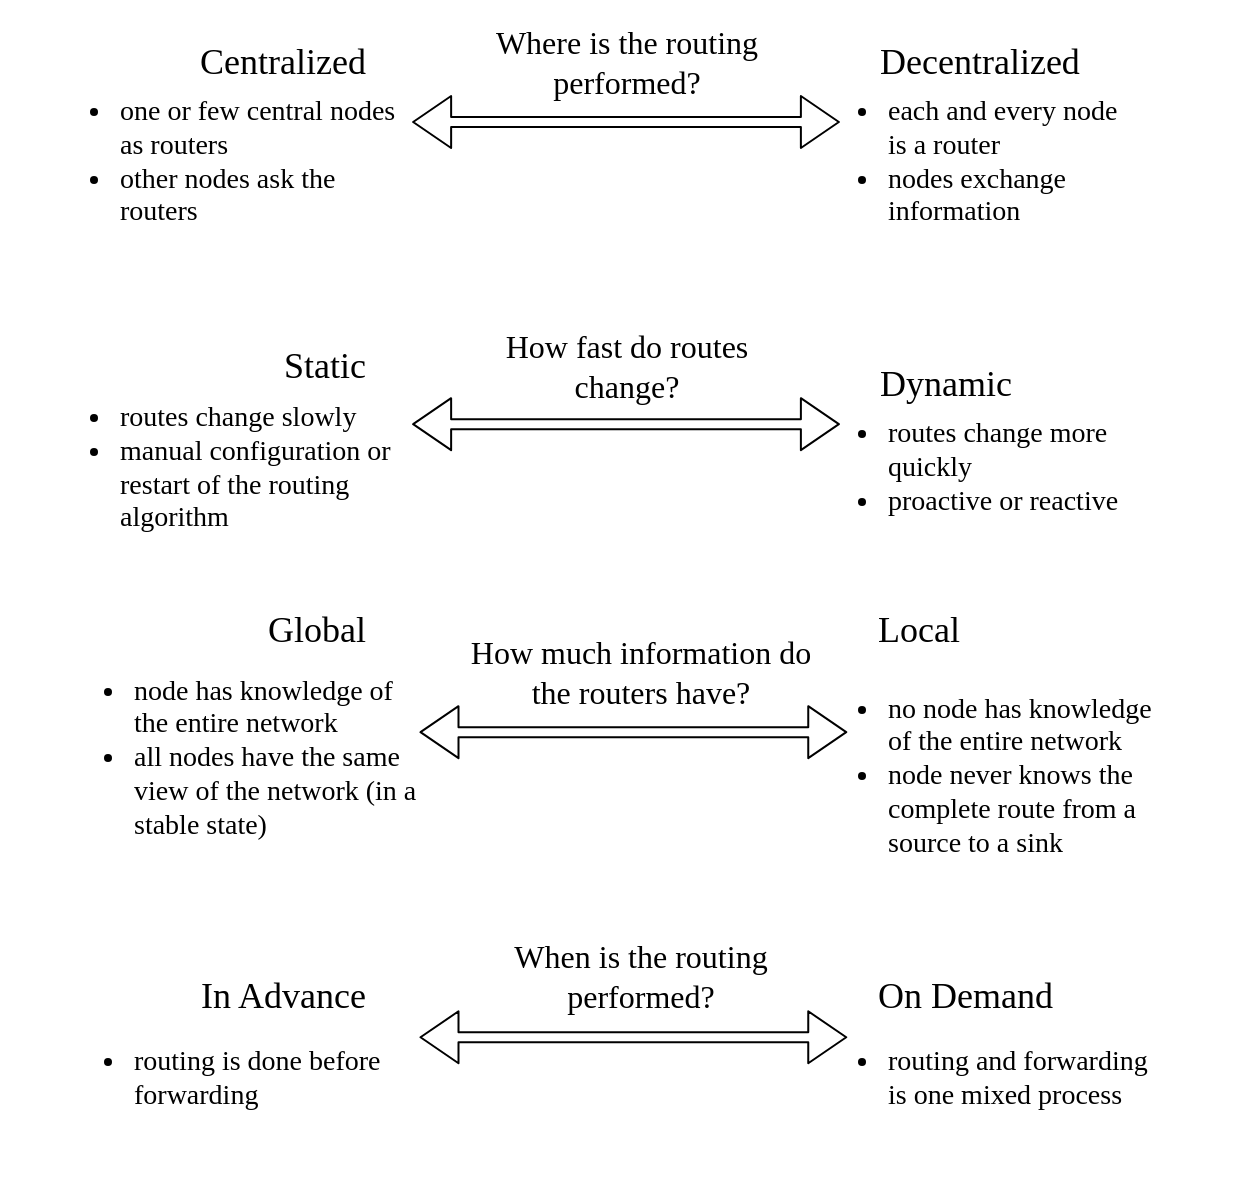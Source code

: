 <mxfile version="14.5.1" type="device" pages="7"><diagram id="PZoFAGv4HrdT0Za0R111" name="Seite-2"><mxGraphModel dx="1086" dy="806" grid="1" gridSize="10" guides="1" tooltips="1" connect="1" arrows="1" fold="1" page="1" pageScale="1" pageWidth="1169" pageHeight="827" math="0" shadow="0"><root><mxCell id="FH_Uo4SKRm3qdCLi6IXF-0"/><mxCell id="FH_Uo4SKRm3qdCLi6IXF-1" parent="FH_Uo4SKRm3qdCLi6IXF-0"/><mxCell id="o1F-cVOh9OqY1VjVS1uv-49" value="" style="group;align=center;fontFamily=Times New Roman;" parent="FH_Uo4SKRm3qdCLi6IXF-1" vertex="1" connectable="0"><mxGeometry x="90" y="140" width="590" height="600" as="geometry"/></mxCell><mxCell id="o1F-cVOh9OqY1VjVS1uv-13" value="" style="shape=flexArrow;endArrow=classic;startArrow=classic;html=1;fontFamily=Times New Roman;width=5;" parent="o1F-cVOh9OqY1VjVS1uv-49" edge="1"><mxGeometry width="50" height="50" relative="1" as="geometry"><mxPoint x="188.065" y="61.017" as="sourcePoint"/><mxPoint x="401.94" y="61.017" as="targetPoint"/></mxGeometry></mxCell><mxCell id="o1F-cVOh9OqY1VjVS1uv-17" value="Where is the routing performed?" style="text;html=1;strokeColor=none;fillColor=none;align=center;verticalAlign=middle;whiteSpace=wrap;rounded=0;fontSize=16;fontFamily=Times New Roman;" parent="o1F-cVOh9OqY1VjVS1uv-49" vertex="1"><mxGeometry x="206.5" y="20.341" width="177" height="20.339" as="geometry"/></mxCell><mxCell id="o1F-cVOh9OqY1VjVS1uv-1" value="" style="shape=flexArrow;endArrow=classic;startArrow=classic;html=1;fontFamily=Times New Roman;width=5;" parent="o1F-cVOh9OqY1VjVS1uv-49" edge="1"><mxGeometry width="50" height="50" relative="1" as="geometry"><mxPoint x="188.065" y="212.102" as="sourcePoint"/><mxPoint x="401.94" y="212.102" as="targetPoint"/></mxGeometry></mxCell><mxCell id="o1F-cVOh9OqY1VjVS1uv-6" value="How fast do routes change?" style="text;html=1;strokeColor=none;fillColor=none;align=center;verticalAlign=middle;whiteSpace=wrap;rounded=0;fontSize=16;fontFamily=Times New Roman;" parent="o1F-cVOh9OqY1VjVS1uv-49" vertex="1"><mxGeometry x="206.5" y="172.879" width="177" height="20.339" as="geometry"/></mxCell><mxCell id="o1F-cVOh9OqY1VjVS1uv-26" value="&lt;ul style=&quot;font-size: 14px;&quot;&gt;&lt;li style=&quot;font-size: 14px;&quot;&gt;no node has knowledge of the entire network&lt;/li&gt;&lt;li style=&quot;font-size: 14px;&quot;&gt;node never knows the complete route from a source to a sink&lt;/li&gt;&lt;/ul&gt;" style="text;strokeColor=none;fillColor=none;html=1;whiteSpace=wrap;verticalAlign=middle;overflow=hidden;fontSize=14;align=left;fontFamily=Times New Roman;" parent="o1F-cVOh9OqY1VjVS1uv-49" vertex="1"><mxGeometry x="383.505" y="328.06" width="184.375" height="119.4" as="geometry"/></mxCell><mxCell id="o1F-cVOh9OqY1VjVS1uv-27" value="How much information do the routers have?" style="text;html=1;strokeColor=none;fillColor=none;align=center;verticalAlign=middle;whiteSpace=wrap;rounded=0;fontSize=16;fontFamily=Times New Roman;" parent="o1F-cVOh9OqY1VjVS1uv-49" vertex="1"><mxGeometry x="213.875" y="325.424" width="177" height="20.339" as="geometry"/></mxCell><mxCell id="o1F-cVOh9OqY1VjVS1uv-28" value="&lt;ul style=&quot;font-size: 14px&quot;&gt;&lt;li style=&quot;font-size: 14px&quot;&gt;node has knowledge of the entire network&lt;/li&gt;&lt;li style=&quot;font-size: 14px&quot;&gt;all nodes have the same view of the network (in a stable state)&lt;/li&gt;&lt;/ul&gt;" style="text;strokeColor=none;fillColor=none;html=1;whiteSpace=wrap;verticalAlign=middle;overflow=hidden;fontSize=14;align=left;fontFamily=Times New Roman;" parent="o1F-cVOh9OqY1VjVS1uv-49" vertex="1"><mxGeometry x="7.375" y="310.345" width="184.375" height="137.11" as="geometry"/></mxCell><mxCell id="o1F-cVOh9OqY1VjVS1uv-24" value="Global" style="text;strokeColor=none;fillColor=none;html=1;fontSize=18;fontStyle=0;verticalAlign=middle;align=right;labelPosition=center;verticalLabelPosition=middle;fontFamily=Times New Roman;" parent="o1F-cVOh9OqY1VjVS1uv-49" vertex="1"><mxGeometry x="-17.879" y="294.916" width="184.375" height="40.678" as="geometry"/></mxCell><mxCell id="o1F-cVOh9OqY1VjVS1uv-32" value="&lt;ul style=&quot;font-size: 14px;&quot;&gt;&lt;li style=&quot;font-size: 14px;&quot;&gt;routing and forwarding is one mixed process&lt;/li&gt;&lt;/ul&gt;" style="text;strokeColor=none;fillColor=none;html=1;whiteSpace=wrap;verticalAlign=middle;overflow=hidden;fontSize=14;align=left;fontFamily=Times New Roman;" parent="o1F-cVOh9OqY1VjVS1uv-49" vertex="1"><mxGeometry x="383.505" y="477.966" width="184.375" height="122.034" as="geometry"/></mxCell><mxCell id="o1F-cVOh9OqY1VjVS1uv-33" value="When is the routing performed?" style="text;html=1;strokeColor=none;fillColor=none;align=center;verticalAlign=middle;whiteSpace=wrap;rounded=0;fontSize=16;fontFamily=Times New Roman;" parent="o1F-cVOh9OqY1VjVS1uv-49" vertex="1"><mxGeometry x="213.875" y="477.968" width="177" height="20.339" as="geometry"/></mxCell><mxCell id="o1F-cVOh9OqY1VjVS1uv-34" value="&lt;ul style=&quot;font-size: 14px;&quot;&gt;&lt;li style=&quot;font-size: 14px;&quot;&gt;routing is done before forwarding&lt;/li&gt;&lt;/ul&gt;" style="text;strokeColor=none;fillColor=none;html=1;whiteSpace=wrap;verticalAlign=middle;overflow=hidden;fontSize=14;align=left;fontFamily=Times New Roman;" parent="o1F-cVOh9OqY1VjVS1uv-49" vertex="1"><mxGeometry x="7.375" y="477.966" width="184.375" height="122.034" as="geometry"/></mxCell><mxCell id="o1F-cVOh9OqY1VjVS1uv-35" value="In Advance" style="text;strokeColor=none;fillColor=none;html=1;fontSize=18;fontStyle=0;verticalAlign=middle;align=right;labelPosition=center;verticalLabelPosition=middle;fontFamily=Times New Roman;" parent="o1F-cVOh9OqY1VjVS1uv-49" vertex="1"><mxGeometry x="-17.879" y="477.97" width="184.375" height="40.678" as="geometry"/></mxCell><mxCell id="o1F-cVOh9OqY1VjVS1uv-15" value="&lt;ul style=&quot;font-size: 14px&quot;&gt;&lt;li style=&quot;font-size: 14px&quot;&gt;each and every node&lt;br&gt;is a router&lt;/li&gt;&lt;li style=&quot;font-size: 14px&quot;&gt;nodes exchange information&lt;/li&gt;&lt;/ul&gt;" style="text;strokeColor=none;fillColor=none;html=1;whiteSpace=wrap;verticalAlign=middle;overflow=hidden;fontSize=14;align=left;fontFamily=Times New Roman;" parent="o1F-cVOh9OqY1VjVS1uv-49" vertex="1"><mxGeometry x="383.5" y="20.344" width="184.375" height="122.034" as="geometry"/></mxCell><mxCell id="o1F-cVOh9OqY1VjVS1uv-16" value="Decentralized" style="text;strokeColor=none;fillColor=none;html=1;fontSize=18;fontStyle=0;verticalAlign=middle;align=left;spacing=2;labelPosition=center;verticalLabelPosition=middle;fontFamily=Times New Roman;" parent="o1F-cVOh9OqY1VjVS1uv-49" vertex="1"><mxGeometry x="420.152" y="10.171" width="184.375" height="40.678" as="geometry"/></mxCell><mxCell id="o1F-cVOh9OqY1VjVS1uv-19" value="&lt;ul style=&quot;font-size: 14px;&quot;&gt;&lt;li style=&quot;font-size: 14px;&quot;&gt;one or few central nodes as routers&lt;/li&gt;&lt;li style=&quot;font-size: 14px;&quot;&gt;other nodes ask the routers&lt;/li&gt;&lt;/ul&gt;" style="text;strokeColor=none;fillColor=none;html=1;whiteSpace=wrap;verticalAlign=middle;overflow=hidden;fontSize=14;align=left;fontFamily=Times New Roman;" parent="o1F-cVOh9OqY1VjVS1uv-49" vertex="1"><mxGeometry y="20.339" width="184.375" height="122.034" as="geometry"/></mxCell><mxCell id="o1F-cVOh9OqY1VjVS1uv-20" value="Centralized" style="text;strokeColor=none;fillColor=none;html=1;fontSize=18;fontStyle=0;verticalAlign=middle;align=right;labelPosition=center;verticalLabelPosition=middle;fontFamily=Times New Roman;" parent="o1F-cVOh9OqY1VjVS1uv-49" vertex="1"><mxGeometry x="-17.88" y="10.171" width="184.375" height="40.678" as="geometry"/></mxCell><mxCell id="o1F-cVOh9OqY1VjVS1uv-4" value="Dynamic" style="text;strokeColor=none;fillColor=none;html=1;fontSize=18;fontStyle=0;verticalAlign=middle;align=left;fontFamily=Times New Roman;" parent="o1F-cVOh9OqY1VjVS1uv-49" vertex="1"><mxGeometry x="420.152" y="171.427" width="184.375" height="40.678" as="geometry"/></mxCell><mxCell id="o1F-cVOh9OqY1VjVS1uv-3" value="&lt;ul style=&quot;font-size: 14px;&quot;&gt;&lt;li style=&quot;font-size: 14px;&quot;&gt;routes change more quickly&lt;/li&gt;&lt;li style=&quot;font-size: 14px;&quot;&gt;proactive or reactive&lt;/li&gt;&lt;/ul&gt;" style="text;strokeColor=none;fillColor=none;html=1;whiteSpace=wrap;verticalAlign=middle;overflow=hidden;fontSize=14;align=left;fontFamily=Times New Roman;" parent="o1F-cVOh9OqY1VjVS1uv-49" vertex="1"><mxGeometry x="383.5" y="172.884" width="184.375" height="122.034" as="geometry"/></mxCell><mxCell id="o1F-cVOh9OqY1VjVS1uv-10" value="Static" style="text;strokeColor=none;fillColor=none;html=1;fontSize=18;fontStyle=0;verticalAlign=middle;align=right;labelPosition=center;verticalLabelPosition=middle;fontFamily=Times New Roman;" parent="o1F-cVOh9OqY1VjVS1uv-49" vertex="1"><mxGeometry x="-17.879" y="162.714" width="184.375" height="40.678" as="geometry"/></mxCell><mxCell id="o1F-cVOh9OqY1VjVS1uv-9" value="&lt;ul style=&quot;font-size: 14px;&quot;&gt;&lt;li style=&quot;font-size: 14px;&quot;&gt;routes change slowly&lt;/li&gt;&lt;li style=&quot;font-size: 14px;&quot;&gt;manual configuration or restart of the routing algorithm&lt;/li&gt;&lt;/ul&gt;" style="text;strokeColor=none;fillColor=none;html=1;whiteSpace=wrap;verticalAlign=middle;overflow=hidden;fontSize=14;align=left;fontFamily=Times New Roman;" parent="o1F-cVOh9OqY1VjVS1uv-49" vertex="1"><mxGeometry y="172.884" width="184.375" height="122.034" as="geometry"/></mxCell><mxCell id="o1F-cVOh9OqY1VjVS1uv-41" value="" style="shape=flexArrow;endArrow=classic;startArrow=classic;html=1;fontFamily=Times New Roman;width=5;" parent="o1F-cVOh9OqY1VjVS1uv-49" edge="1"><mxGeometry width="50" height="50" relative="1" as="geometry"><mxPoint x="191.75" y="366.102" as="sourcePoint"/><mxPoint x="405.625" y="366.102" as="targetPoint"/></mxGeometry></mxCell><mxCell id="o1F-cVOh9OqY1VjVS1uv-22" value="Local" style="text;strokeColor=none;fillColor=none;html=1;fontSize=18;fontStyle=0;verticalAlign=middle;align=left;fontFamily=Times New Roman;" parent="o1F-cVOh9OqY1VjVS1uv-49" vertex="1"><mxGeometry x="419.152" y="294.916" width="184.375" height="40.678" as="geometry"/></mxCell><mxCell id="o1F-cVOh9OqY1VjVS1uv-43" value="" style="shape=flexArrow;endArrow=classic;startArrow=classic;html=1;fontFamily=Times New Roman;width=5;" parent="o1F-cVOh9OqY1VjVS1uv-49" edge="1"><mxGeometry width="50" height="50" relative="1" as="geometry"><mxPoint x="191.75" y="518.644" as="sourcePoint"/><mxPoint x="405.625" y="518.644" as="targetPoint"/></mxGeometry></mxCell><mxCell id="o1F-cVOh9OqY1VjVS1uv-30" value="On Demand" style="text;strokeColor=none;fillColor=none;html=1;fontSize=18;fontStyle=0;verticalAlign=middle;align=left;fontFamily=Times New Roman;" parent="o1F-cVOh9OqY1VjVS1uv-49" vertex="1"><mxGeometry x="419.152" y="477.97" width="184.375" height="40.678" as="geometry"/></mxCell></root></mxGraphModel></diagram><diagram id="EkMT3X7iCJWoZxMs8gO_" name="Seite-3"><mxGraphModel dx="1086" dy="806" grid="1" gridSize="10" guides="1" tooltips="1" connect="1" arrows="1" fold="1" page="1" pageScale="1" pageWidth="1169" pageHeight="827" math="1" shadow="0"><root><mxCell id="vJrA_I4pVYvXwfcyWq98-0"/><mxCell id="vJrA_I4pVYvXwfcyWq98-1" parent="vJrA_I4pVYvXwfcyWq98-0"/><mxCell id="j1pA1mwbmHFmRPuPMIa7-32" value="" style="group" parent="vJrA_I4pVYvXwfcyWq98-1" vertex="1" connectable="0"><mxGeometry x="270" y="180" width="560" height="234" as="geometry"/></mxCell><mxCell id="vJrA_I4pVYvXwfcyWq98-39" value="" style="group" parent="j1pA1mwbmHFmRPuPMIa7-32" vertex="1" connectable="0"><mxGeometry width="260" height="200" as="geometry"/></mxCell><mxCell id="vJrA_I4pVYvXwfcyWq98-2" value="B" style="ellipse;whiteSpace=wrap;html=1;aspect=fixed;" parent="vJrA_I4pVYvXwfcyWq98-39" vertex="1"><mxGeometry x="80" width="20" height="20" as="geometry"/></mxCell><mxCell id="vJrA_I4pVYvXwfcyWq98-3" value="A" style="ellipse;whiteSpace=wrap;html=1;aspect=fixed;" parent="vJrA_I4pVYvXwfcyWq98-39" vertex="1"><mxGeometry y="40" width="20" height="20" as="geometry"/></mxCell><mxCell id="vJrA_I4pVYvXwfcyWq98-5" value="F" style="ellipse;whiteSpace=wrap;html=1;aspect=fixed;" parent="vJrA_I4pVYvXwfcyWq98-39" vertex="1"><mxGeometry y="90" width="20" height="20" as="geometry"/></mxCell><mxCell id="vJrA_I4pVYvXwfcyWq98-6" value="K" style="ellipse;whiteSpace=wrap;html=1;aspect=fixed;" parent="vJrA_I4pVYvXwfcyWq98-39" vertex="1"><mxGeometry x="20" y="130" width="20" height="20" as="geometry"/></mxCell><mxCell id="vJrA_I4pVYvXwfcyWq98-7" value="D" style="ellipse;whiteSpace=wrap;html=1;aspect=fixed;" parent="vJrA_I4pVYvXwfcyWq98-39" vertex="1"><mxGeometry x="110" y="60" width="20" height="20" as="geometry"/></mxCell><mxCell id="vJrA_I4pVYvXwfcyWq98-8" value="" style="endArrow=none;html=1;" parent="vJrA_I4pVYvXwfcyWq98-39" source="vJrA_I4pVYvXwfcyWq98-3" target="vJrA_I4pVYvXwfcyWq98-2" edge="1"><mxGeometry width="50" height="50" relative="1" as="geometry"><mxPoint x="130" y="120" as="sourcePoint"/><mxPoint x="180" y="70" as="targetPoint"/></mxGeometry></mxCell><mxCell id="vJrA_I4pVYvXwfcyWq98-9" value="" style="endArrow=none;html=1;" parent="vJrA_I4pVYvXwfcyWq98-39" source="vJrA_I4pVYvXwfcyWq98-5" target="vJrA_I4pVYvXwfcyWq98-3" edge="1"><mxGeometry width="50" height="50" relative="1" as="geometry"><mxPoint x="130" y="120" as="sourcePoint"/><mxPoint x="180" y="70" as="targetPoint"/></mxGeometry></mxCell><mxCell id="vJrA_I4pVYvXwfcyWq98-10" value="" style="endArrow=none;html=1;" parent="vJrA_I4pVYvXwfcyWq98-39" source="vJrA_I4pVYvXwfcyWq98-6" target="vJrA_I4pVYvXwfcyWq98-5" edge="1"><mxGeometry width="50" height="50" relative="1" as="geometry"><mxPoint x="130" y="120" as="sourcePoint"/><mxPoint x="180" y="70" as="targetPoint"/></mxGeometry></mxCell><mxCell id="vJrA_I4pVYvXwfcyWq98-11" value="" style="endArrow=none;html=1;" parent="vJrA_I4pVYvXwfcyWq98-39" source="vJrA_I4pVYvXwfcyWq98-7" target="vJrA_I4pVYvXwfcyWq98-3" edge="1"><mxGeometry width="50" height="50" relative="1" as="geometry"><mxPoint x="130" y="120" as="sourcePoint"/><mxPoint x="180" y="70" as="targetPoint"/></mxGeometry></mxCell><mxCell id="vJrA_I4pVYvXwfcyWq98-12" value="G" style="ellipse;whiteSpace=wrap;html=1;aspect=fixed;" parent="vJrA_I4pVYvXwfcyWq98-39" vertex="1"><mxGeometry x="80" y="90" width="20" height="20" as="geometry"/></mxCell><mxCell id="vJrA_I4pVYvXwfcyWq98-13" value="L" style="ellipse;whiteSpace=wrap;html=1;aspect=fixed;" parent="vJrA_I4pVYvXwfcyWq98-39" vertex="1"><mxGeometry x="90" y="160" width="20" height="20" as="geometry"/></mxCell><mxCell id="vJrA_I4pVYvXwfcyWq98-14" value="" style="endArrow=none;html=1;" parent="vJrA_I4pVYvXwfcyWq98-39" source="vJrA_I4pVYvXwfcyWq98-12" target="vJrA_I4pVYvXwfcyWq98-7" edge="1"><mxGeometry width="50" height="50" relative="1" as="geometry"><mxPoint x="130" y="120" as="sourcePoint"/><mxPoint x="180" y="70" as="targetPoint"/></mxGeometry></mxCell><mxCell id="vJrA_I4pVYvXwfcyWq98-15" value="" style="endArrow=none;html=1;" parent="vJrA_I4pVYvXwfcyWq98-39" source="vJrA_I4pVYvXwfcyWq98-13" target="vJrA_I4pVYvXwfcyWq98-12" edge="1"><mxGeometry width="50" height="50" relative="1" as="geometry"><mxPoint x="130" y="120" as="sourcePoint"/><mxPoint x="180" y="70" as="targetPoint"/></mxGeometry></mxCell><mxCell id="vJrA_I4pVYvXwfcyWq98-16" value="" style="endArrow=none;html=1;" parent="vJrA_I4pVYvXwfcyWq98-39" source="vJrA_I4pVYvXwfcyWq98-13" target="vJrA_I4pVYvXwfcyWq98-6" edge="1"><mxGeometry width="50" height="50" relative="1" as="geometry"><mxPoint x="130" y="120" as="sourcePoint"/><mxPoint x="180" y="70" as="targetPoint"/></mxGeometry></mxCell><mxCell id="vJrA_I4pVYvXwfcyWq98-17" value="M" style="ellipse;whiteSpace=wrap;html=1;aspect=fixed;" parent="vJrA_I4pVYvXwfcyWq98-39" vertex="1"><mxGeometry x="160" y="180" width="20" height="20" as="geometry"/></mxCell><mxCell id="vJrA_I4pVYvXwfcyWq98-18" value="" style="endArrow=none;html=1;" parent="vJrA_I4pVYvXwfcyWq98-39" source="vJrA_I4pVYvXwfcyWq98-13" target="vJrA_I4pVYvXwfcyWq98-17" edge="1"><mxGeometry width="50" height="50" relative="1" as="geometry"><mxPoint x="130" y="120" as="sourcePoint"/><mxPoint x="180" y="70" as="targetPoint"/></mxGeometry></mxCell><mxCell id="vJrA_I4pVYvXwfcyWq98-19" value="N" style="ellipse;whiteSpace=wrap;html=1;aspect=fixed;" parent="vJrA_I4pVYvXwfcyWq98-39" vertex="1"><mxGeometry x="240" y="120" width="20" height="20" as="geometry"/></mxCell><mxCell id="vJrA_I4pVYvXwfcyWq98-20" value="O" style="ellipse;whiteSpace=wrap;html=1;aspect=fixed;" parent="vJrA_I4pVYvXwfcyWq98-39" vertex="1"><mxGeometry x="240" y="170" width="20" height="20" as="geometry"/></mxCell><mxCell id="vJrA_I4pVYvXwfcyWq98-21" value="J" style="ellipse;whiteSpace=wrap;html=1;aspect=fixed;" parent="vJrA_I4pVYvXwfcyWq98-39" vertex="1"><mxGeometry x="240" y="80" width="20" height="20" as="geometry"/></mxCell><mxCell id="vJrA_I4pVYvXwfcyWq98-22" value="C" style="ellipse;whiteSpace=wrap;html=1;aspect=fixed;" parent="vJrA_I4pVYvXwfcyWq98-39" vertex="1"><mxGeometry x="240" y="30" width="20" height="20" as="geometry"/></mxCell><mxCell id="vJrA_I4pVYvXwfcyWq98-23" value="I" style="ellipse;whiteSpace=wrap;html=1;aspect=fixed;" parent="vJrA_I4pVYvXwfcyWq98-39" vertex="1"><mxGeometry x="180" y="100" width="20" height="20" as="geometry"/></mxCell><mxCell id="vJrA_I4pVYvXwfcyWq98-24" value="E" style="ellipse;whiteSpace=wrap;html=1;aspect=fixed;" parent="vJrA_I4pVYvXwfcyWq98-39" vertex="1"><mxGeometry x="180" y="60" width="20" height="20" as="geometry"/></mxCell><mxCell id="vJrA_I4pVYvXwfcyWq98-25" value="H" style="ellipse;whiteSpace=wrap;html=1;aspect=fixed;" parent="vJrA_I4pVYvXwfcyWq98-39" vertex="1"><mxGeometry x="120" y="140" width="20" height="20" as="geometry"/></mxCell><mxCell id="vJrA_I4pVYvXwfcyWq98-26" value="" style="endArrow=none;html=1;" parent="vJrA_I4pVYvXwfcyWq98-39" source="vJrA_I4pVYvXwfcyWq98-5" target="vJrA_I4pVYvXwfcyWq98-25" edge="1"><mxGeometry width="50" height="50" relative="1" as="geometry"><mxPoint x="130" y="120" as="sourcePoint"/><mxPoint x="180" y="70" as="targetPoint"/></mxGeometry></mxCell><mxCell id="vJrA_I4pVYvXwfcyWq98-27" value="" style="endArrow=none;html=1;" parent="vJrA_I4pVYvXwfcyWq98-39" source="vJrA_I4pVYvXwfcyWq98-25" target="vJrA_I4pVYvXwfcyWq98-7" edge="1"><mxGeometry width="50" height="50" relative="1" as="geometry"><mxPoint x="130" y="120" as="sourcePoint"/><mxPoint x="180" y="70" as="targetPoint"/></mxGeometry></mxCell><mxCell id="vJrA_I4pVYvXwfcyWq98-28" value="" style="endArrow=none;html=1;" parent="vJrA_I4pVYvXwfcyWq98-39" source="vJrA_I4pVYvXwfcyWq98-25" target="vJrA_I4pVYvXwfcyWq98-24" edge="1"><mxGeometry width="50" height="50" relative="1" as="geometry"><mxPoint x="130" y="120" as="sourcePoint"/><mxPoint x="180" y="70" as="targetPoint"/></mxGeometry></mxCell><mxCell id="vJrA_I4pVYvXwfcyWq98-29" value="" style="endArrow=none;html=1;" parent="vJrA_I4pVYvXwfcyWq98-39" source="vJrA_I4pVYvXwfcyWq98-7" target="vJrA_I4pVYvXwfcyWq98-23" edge="1"><mxGeometry width="50" height="50" relative="1" as="geometry"><mxPoint x="130" y="120" as="sourcePoint"/><mxPoint x="180" y="70" as="targetPoint"/></mxGeometry></mxCell><mxCell id="vJrA_I4pVYvXwfcyWq98-30" value="" style="endArrow=none;html=1;" parent="vJrA_I4pVYvXwfcyWq98-39" source="vJrA_I4pVYvXwfcyWq98-21" target="vJrA_I4pVYvXwfcyWq98-24" edge="1"><mxGeometry width="50" height="50" relative="1" as="geometry"><mxPoint x="130" y="120" as="sourcePoint"/><mxPoint x="180" y="70" as="targetPoint"/></mxGeometry></mxCell><mxCell id="vJrA_I4pVYvXwfcyWq98-31" value="" style="endArrow=none;html=1;" parent="vJrA_I4pVYvXwfcyWq98-39" source="vJrA_I4pVYvXwfcyWq98-21" target="vJrA_I4pVYvXwfcyWq98-22" edge="1"><mxGeometry width="50" height="50" relative="1" as="geometry"><mxPoint x="130" y="120" as="sourcePoint"/><mxPoint x="180" y="70" as="targetPoint"/></mxGeometry></mxCell><mxCell id="vJrA_I4pVYvXwfcyWq98-32" value="" style="endArrow=none;html=1;" parent="vJrA_I4pVYvXwfcyWq98-39" source="vJrA_I4pVYvXwfcyWq98-19" target="vJrA_I4pVYvXwfcyWq98-21" edge="1"><mxGeometry width="50" height="50" relative="1" as="geometry"><mxPoint x="130" y="120" as="sourcePoint"/><mxPoint x="180" y="70" as="targetPoint"/></mxGeometry></mxCell><mxCell id="vJrA_I4pVYvXwfcyWq98-33" value="" style="endArrow=none;html=1;" parent="vJrA_I4pVYvXwfcyWq98-39" source="vJrA_I4pVYvXwfcyWq98-20" target="vJrA_I4pVYvXwfcyWq98-19" edge="1"><mxGeometry width="50" height="50" relative="1" as="geometry"><mxPoint x="130" y="120" as="sourcePoint"/><mxPoint x="180" y="70" as="targetPoint"/></mxGeometry></mxCell><mxCell id="vJrA_I4pVYvXwfcyWq98-34" value="" style="endArrow=none;html=1;" parent="vJrA_I4pVYvXwfcyWq98-39" source="vJrA_I4pVYvXwfcyWq98-25" target="vJrA_I4pVYvXwfcyWq98-20" edge="1"><mxGeometry width="50" height="50" relative="1" as="geometry"><mxPoint x="130" y="120" as="sourcePoint"/><mxPoint x="180" y="70" as="targetPoint"/></mxGeometry></mxCell><mxCell id="vJrA_I4pVYvXwfcyWq98-35" value="" style="endArrow=none;html=1;" parent="vJrA_I4pVYvXwfcyWq98-39" source="vJrA_I4pVYvXwfcyWq98-22" target="vJrA_I4pVYvXwfcyWq98-23" edge="1"><mxGeometry width="50" height="50" relative="1" as="geometry"><mxPoint x="130" y="120" as="sourcePoint"/><mxPoint x="180" y="70" as="targetPoint"/></mxGeometry></mxCell><mxCell id="vJrA_I4pVYvXwfcyWq98-36" value="" style="endArrow=none;html=1;" parent="vJrA_I4pVYvXwfcyWq98-39" source="vJrA_I4pVYvXwfcyWq98-21" target="vJrA_I4pVYvXwfcyWq98-23" edge="1"><mxGeometry width="50" height="50" relative="1" as="geometry"><mxPoint x="130" y="120" as="sourcePoint"/><mxPoint x="180" y="70" as="targetPoint"/></mxGeometry></mxCell><mxCell id="vJrA_I4pVYvXwfcyWq98-37" value="" style="endArrow=none;html=1;" parent="vJrA_I4pVYvXwfcyWq98-39" source="vJrA_I4pVYvXwfcyWq98-22" target="vJrA_I4pVYvXwfcyWq98-2" edge="1"><mxGeometry width="50" height="50" relative="1" as="geometry"><mxPoint x="130" y="120" as="sourcePoint"/><mxPoint x="180" y="70" as="targetPoint"/></mxGeometry></mxCell><mxCell id="vJrA_I4pVYvXwfcyWq98-38" value="" style="endArrow=none;html=1;" parent="vJrA_I4pVYvXwfcyWq98-39" source="vJrA_I4pVYvXwfcyWq98-19" target="vJrA_I4pVYvXwfcyWq98-17" edge="1"><mxGeometry width="50" height="50" relative="1" as="geometry"><mxPoint x="130" y="120" as="sourcePoint"/><mxPoint x="180" y="70" as="targetPoint"/></mxGeometry></mxCell><mxCell id="vJrA_I4pVYvXwfcyWq98-40" value="" style="group" parent="j1pA1mwbmHFmRPuPMIa7-32" vertex="1" connectable="0"><mxGeometry x="300" width="260" height="200" as="geometry"/></mxCell><mxCell id="vJrA_I4pVYvXwfcyWq98-41" value="B" style="ellipse;whiteSpace=wrap;html=1;aspect=fixed;" parent="vJrA_I4pVYvXwfcyWq98-40" vertex="1"><mxGeometry x="80" width="20" height="20" as="geometry"/></mxCell><mxCell id="vJrA_I4pVYvXwfcyWq98-42" value="A" style="ellipse;whiteSpace=wrap;html=1;aspect=fixed;" parent="vJrA_I4pVYvXwfcyWq98-40" vertex="1"><mxGeometry y="40" width="20" height="20" as="geometry"/></mxCell><mxCell id="vJrA_I4pVYvXwfcyWq98-43" value="F" style="ellipse;whiteSpace=wrap;html=1;aspect=fixed;" parent="vJrA_I4pVYvXwfcyWq98-40" vertex="1"><mxGeometry y="90" width="20" height="20" as="geometry"/></mxCell><mxCell id="vJrA_I4pVYvXwfcyWq98-44" value="K" style="ellipse;whiteSpace=wrap;html=1;aspect=fixed;" parent="vJrA_I4pVYvXwfcyWq98-40" vertex="1"><mxGeometry x="20" y="130" width="20" height="20" as="geometry"/></mxCell><mxCell id="vJrA_I4pVYvXwfcyWq98-45" value="D" style="ellipse;whiteSpace=wrap;html=1;aspect=fixed;" parent="vJrA_I4pVYvXwfcyWq98-40" vertex="1"><mxGeometry x="110" y="60" width="20" height="20" as="geometry"/></mxCell><mxCell id="vJrA_I4pVYvXwfcyWq98-46" value="" style="endArrow=none;html=1;" parent="vJrA_I4pVYvXwfcyWq98-40" source="vJrA_I4pVYvXwfcyWq98-42" target="vJrA_I4pVYvXwfcyWq98-41" edge="1"><mxGeometry width="50" height="50" relative="1" as="geometry"><mxPoint x="130" y="120" as="sourcePoint"/><mxPoint x="180" y="70" as="targetPoint"/></mxGeometry></mxCell><mxCell id="vJrA_I4pVYvXwfcyWq98-47" value="" style="endArrow=none;html=1;" parent="vJrA_I4pVYvXwfcyWq98-40" source="vJrA_I4pVYvXwfcyWq98-43" target="vJrA_I4pVYvXwfcyWq98-42" edge="1"><mxGeometry width="50" height="50" relative="1" as="geometry"><mxPoint x="130" y="120" as="sourcePoint"/><mxPoint x="180" y="70" as="targetPoint"/></mxGeometry></mxCell><mxCell id="vJrA_I4pVYvXwfcyWq98-48" value="" style="endArrow=none;html=1;" parent="vJrA_I4pVYvXwfcyWq98-40" source="vJrA_I4pVYvXwfcyWq98-44" target="vJrA_I4pVYvXwfcyWq98-43" edge="1"><mxGeometry width="50" height="50" relative="1" as="geometry"><mxPoint x="130" y="120" as="sourcePoint"/><mxPoint x="180" y="70" as="targetPoint"/></mxGeometry></mxCell><mxCell id="vJrA_I4pVYvXwfcyWq98-49" value="" style="endArrow=none;html=1;" parent="vJrA_I4pVYvXwfcyWq98-40" source="vJrA_I4pVYvXwfcyWq98-45" target="vJrA_I4pVYvXwfcyWq98-42" edge="1"><mxGeometry width="50" height="50" relative="1" as="geometry"><mxPoint x="130" y="120" as="sourcePoint"/><mxPoint x="180" y="70" as="targetPoint"/></mxGeometry></mxCell><mxCell id="vJrA_I4pVYvXwfcyWq98-50" value="G" style="ellipse;whiteSpace=wrap;html=1;aspect=fixed;" parent="vJrA_I4pVYvXwfcyWq98-40" vertex="1"><mxGeometry x="80" y="90" width="20" height="20" as="geometry"/></mxCell><mxCell id="vJrA_I4pVYvXwfcyWq98-51" value="L" style="ellipse;whiteSpace=wrap;html=1;aspect=fixed;" parent="vJrA_I4pVYvXwfcyWq98-40" vertex="1"><mxGeometry x="90" y="160" width="20" height="20" as="geometry"/></mxCell><mxCell id="vJrA_I4pVYvXwfcyWq98-52" value="" style="endArrow=none;html=1;" parent="vJrA_I4pVYvXwfcyWq98-40" source="vJrA_I4pVYvXwfcyWq98-50" target="vJrA_I4pVYvXwfcyWq98-45" edge="1"><mxGeometry width="50" height="50" relative="1" as="geometry"><mxPoint x="130" y="120" as="sourcePoint"/><mxPoint x="180" y="70" as="targetPoint"/></mxGeometry></mxCell><mxCell id="vJrA_I4pVYvXwfcyWq98-54" value="" style="endArrow=none;html=1;" parent="vJrA_I4pVYvXwfcyWq98-40" source="vJrA_I4pVYvXwfcyWq98-51" target="vJrA_I4pVYvXwfcyWq98-44" edge="1"><mxGeometry width="50" height="50" relative="1" as="geometry"><mxPoint x="130" y="120" as="sourcePoint"/><mxPoint x="180" y="70" as="targetPoint"/></mxGeometry></mxCell><mxCell id="vJrA_I4pVYvXwfcyWq98-55" value="M" style="ellipse;whiteSpace=wrap;html=1;aspect=fixed;" parent="vJrA_I4pVYvXwfcyWq98-40" vertex="1"><mxGeometry x="160" y="180" width="20" height="20" as="geometry"/></mxCell><mxCell id="vJrA_I4pVYvXwfcyWq98-57" value="N" style="ellipse;whiteSpace=wrap;html=1;aspect=fixed;" parent="vJrA_I4pVYvXwfcyWq98-40" vertex="1"><mxGeometry x="240" y="120" width="20" height="20" as="geometry"/></mxCell><mxCell id="vJrA_I4pVYvXwfcyWq98-58" value="O" style="ellipse;whiteSpace=wrap;html=1;aspect=fixed;" parent="vJrA_I4pVYvXwfcyWq98-40" vertex="1"><mxGeometry x="240" y="170" width="20" height="20" as="geometry"/></mxCell><mxCell id="vJrA_I4pVYvXwfcyWq98-59" value="J" style="ellipse;whiteSpace=wrap;html=1;aspect=fixed;" parent="vJrA_I4pVYvXwfcyWq98-40" vertex="1"><mxGeometry x="240" y="80" width="20" height="20" as="geometry"/></mxCell><mxCell id="vJrA_I4pVYvXwfcyWq98-60" value="C" style="ellipse;whiteSpace=wrap;html=1;aspect=fixed;" parent="vJrA_I4pVYvXwfcyWq98-40" vertex="1"><mxGeometry x="240" y="30" width="20" height="20" as="geometry"/></mxCell><mxCell id="vJrA_I4pVYvXwfcyWq98-61" value="I" style="ellipse;whiteSpace=wrap;html=1;aspect=fixed;" parent="vJrA_I4pVYvXwfcyWq98-40" vertex="1"><mxGeometry x="180" y="100" width="20" height="20" as="geometry"/></mxCell><mxCell id="vJrA_I4pVYvXwfcyWq98-62" value="E" style="ellipse;whiteSpace=wrap;html=1;aspect=fixed;" parent="vJrA_I4pVYvXwfcyWq98-40" vertex="1"><mxGeometry x="180" y="60" width="20" height="20" as="geometry"/></mxCell><mxCell id="vJrA_I4pVYvXwfcyWq98-63" value="H" style="ellipse;whiteSpace=wrap;html=1;aspect=fixed;" parent="vJrA_I4pVYvXwfcyWq98-40" vertex="1"><mxGeometry x="120" y="140" width="20" height="20" as="geometry"/></mxCell><mxCell id="vJrA_I4pVYvXwfcyWq98-65" value="" style="endArrow=none;html=1;" parent="vJrA_I4pVYvXwfcyWq98-40" source="vJrA_I4pVYvXwfcyWq98-63" target="vJrA_I4pVYvXwfcyWq98-45" edge="1"><mxGeometry width="50" height="50" relative="1" as="geometry"><mxPoint x="130" y="120" as="sourcePoint"/><mxPoint x="180" y="70" as="targetPoint"/></mxGeometry></mxCell><mxCell id="vJrA_I4pVYvXwfcyWq98-68" value="" style="endArrow=none;html=1;" parent="vJrA_I4pVYvXwfcyWq98-40" source="vJrA_I4pVYvXwfcyWq98-59" target="vJrA_I4pVYvXwfcyWq98-62" edge="1"><mxGeometry width="50" height="50" relative="1" as="geometry"><mxPoint x="130" y="120" as="sourcePoint"/><mxPoint x="180" y="70" as="targetPoint"/></mxGeometry></mxCell><mxCell id="vJrA_I4pVYvXwfcyWq98-69" value="" style="endArrow=none;html=1;" parent="vJrA_I4pVYvXwfcyWq98-40" source="vJrA_I4pVYvXwfcyWq98-59" target="vJrA_I4pVYvXwfcyWq98-60" edge="1"><mxGeometry width="50" height="50" relative="1" as="geometry"><mxPoint x="130" y="120" as="sourcePoint"/><mxPoint x="180" y="70" as="targetPoint"/></mxGeometry></mxCell><mxCell id="vJrA_I4pVYvXwfcyWq98-70" value="" style="endArrow=none;html=1;" parent="vJrA_I4pVYvXwfcyWq98-40" source="vJrA_I4pVYvXwfcyWq98-57" target="vJrA_I4pVYvXwfcyWq98-59" edge="1"><mxGeometry width="50" height="50" relative="1" as="geometry"><mxPoint x="130" y="120" as="sourcePoint"/><mxPoint x="180" y="70" as="targetPoint"/></mxGeometry></mxCell><mxCell id="vJrA_I4pVYvXwfcyWq98-71" value="" style="endArrow=none;html=1;" parent="vJrA_I4pVYvXwfcyWq98-40" source="vJrA_I4pVYvXwfcyWq98-58" target="vJrA_I4pVYvXwfcyWq98-57" edge="1"><mxGeometry width="50" height="50" relative="1" as="geometry"><mxPoint x="130" y="120" as="sourcePoint"/><mxPoint x="180" y="70" as="targetPoint"/></mxGeometry></mxCell><mxCell id="vJrA_I4pVYvXwfcyWq98-73" value="" style="endArrow=none;html=1;" parent="vJrA_I4pVYvXwfcyWq98-40" source="vJrA_I4pVYvXwfcyWq98-60" target="vJrA_I4pVYvXwfcyWq98-61" edge="1"><mxGeometry width="50" height="50" relative="1" as="geometry"><mxPoint x="130" y="120" as="sourcePoint"/><mxPoint x="180" y="70" as="targetPoint"/></mxGeometry></mxCell><mxCell id="vJrA_I4pVYvXwfcyWq98-75" value="" style="endArrow=none;html=1;" parent="vJrA_I4pVYvXwfcyWq98-40" source="vJrA_I4pVYvXwfcyWq98-60" target="vJrA_I4pVYvXwfcyWq98-41" edge="1"><mxGeometry width="50" height="50" relative="1" as="geometry"><mxPoint x="130" y="120" as="sourcePoint"/><mxPoint x="180" y="70" as="targetPoint"/></mxGeometry></mxCell><mxCell id="vJrA_I4pVYvXwfcyWq98-76" value="" style="endArrow=none;html=1;" parent="vJrA_I4pVYvXwfcyWq98-40" source="vJrA_I4pVYvXwfcyWq98-57" target="vJrA_I4pVYvXwfcyWq98-55" edge="1"><mxGeometry width="50" height="50" relative="1" as="geometry"><mxPoint x="130" y="120" as="sourcePoint"/><mxPoint x="180" y="70" as="targetPoint"/></mxGeometry></mxCell><mxCell id="vJrA_I4pVYvXwfcyWq98-81" value="(a)" style="text;html=1;strokeColor=none;fillColor=none;align=center;verticalAlign=middle;whiteSpace=wrap;rounded=0;fontSize=16;" parent="j1pA1mwbmHFmRPuPMIa7-32" vertex="1"><mxGeometry x="110" y="214" width="40" height="20" as="geometry"/></mxCell><mxCell id="vJrA_I4pVYvXwfcyWq98-82" value="(b)" style="text;html=1;strokeColor=none;fillColor=none;align=center;verticalAlign=middle;whiteSpace=wrap;rounded=0;fontSize=16;" parent="j1pA1mwbmHFmRPuPMIa7-32" vertex="1"><mxGeometry x="410" y="214" width="40" height="20" as="geometry"/></mxCell><mxCell id="xeu6DS9pVPNJfYodq9fV-60" value="" style="group" parent="vJrA_I4pVYvXwfcyWq98-1" vertex="1" connectable="0"><mxGeometry x="220" y="1350" width="80" height="84" as="geometry"/></mxCell><mxCell id="xeu6DS9pVPNJfYodq9fV-61" value="B" style="ellipse;whiteSpace=wrap;html=1;aspect=fixed;" parent="xeu6DS9pVPNJfYodq9fV-60" vertex="1"><mxGeometry y="30" width="20" height="20" as="geometry"/></mxCell><mxCell id="xeu6DS9pVPNJfYodq9fV-62" value="D" style="ellipse;whiteSpace=wrap;html=1;aspect=fixed;" parent="xeu6DS9pVPNJfYodq9fV-60" vertex="1"><mxGeometry x="20" y="64" width="20" height="20" as="geometry"/></mxCell><mxCell id="xeu6DS9pVPNJfYodq9fV-63" value="A" style="ellipse;whiteSpace=wrap;html=1;aspect=fixed;" parent="xeu6DS9pVPNJfYodq9fV-60" vertex="1"><mxGeometry x="20" width="20" height="20" as="geometry"/></mxCell><mxCell id="xeu6DS9pVPNJfYodq9fV-64" value="E" style="ellipse;whiteSpace=wrap;html=1;aspect=fixed;" parent="xeu6DS9pVPNJfYodq9fV-60" vertex="1"><mxGeometry x="60" y="64" width="20" height="20" as="geometry"/></mxCell><mxCell id="xeu6DS9pVPNJfYodq9fV-65" value="" style="endArrow=none;html=1;strokeWidth=1;fontSize=9;endFill=0;" parent="xeu6DS9pVPNJfYodq9fV-60" source="xeu6DS9pVPNJfYodq9fV-61" target="xeu6DS9pVPNJfYodq9fV-63" edge="1"><mxGeometry x="-128" y="-468" width="50" height="50" as="geometry"><mxPoint x="100" y="68" as="sourcePoint"/><mxPoint x="164" y="20" as="targetPoint"/></mxGeometry></mxCell><mxCell id="xeu6DS9pVPNJfYodq9fV-66" value="" style="endArrow=none;html=1;strokeWidth=1;fontSize=9;endFill=0;" parent="xeu6DS9pVPNJfYodq9fV-60" source="xeu6DS9pVPNJfYodq9fV-69" target="xeu6DS9pVPNJfYodq9fV-63" edge="1"><mxGeometry x="-198" y="-366" width="50" height="50" as="geometry"><mxPoint x="10" y="80" as="sourcePoint"/><mxPoint x="50" y="112" as="targetPoint"/></mxGeometry></mxCell><mxCell id="xeu6DS9pVPNJfYodq9fV-67" value="" style="endArrow=none;html=1;strokeWidth=1;fontSize=9;endFill=0;" parent="xeu6DS9pVPNJfYodq9fV-60" source="xeu6DS9pVPNJfYodq9fV-62" target="xeu6DS9pVPNJfYodq9fV-69" edge="1"><mxGeometry x="-188" y="-356" width="50" height="50" as="geometry"><mxPoint x="11.665" y="92.545" as="sourcePoint"/><mxPoint x="43.31" y="57.433" as="targetPoint"/></mxGeometry></mxCell><mxCell id="xeu6DS9pVPNJfYodq9fV-68" value="" style="endArrow=none;html=1;strokeWidth=1;fontSize=9;endFill=0;" parent="xeu6DS9pVPNJfYodq9fV-60" source="xeu6DS9pVPNJfYodq9fV-64" target="xeu6DS9pVPNJfYodq9fV-69" edge="1"><mxGeometry x="-188" y="-356" width="50" height="50" as="geometry"><mxPoint x="11.665" y="92.545" as="sourcePoint"/><mxPoint x="43.31" y="57.433" as="targetPoint"/></mxGeometry></mxCell><mxCell id="xeu6DS9pVPNJfYodq9fV-69" value="C" style="ellipse;whiteSpace=wrap;html=1;aspect=fixed;" parent="xeu6DS9pVPNJfYodq9fV-60" vertex="1"><mxGeometry x="40" y="30" width="20" height="20" as="geometry"/></mxCell><mxCell id="GYGdwMSB9ZIpoCult0io-5" value="" style="group" parent="vJrA_I4pVYvXwfcyWq98-1" vertex="1" connectable="0"><mxGeometry x="280" y="703" width="260" height="160" as="geometry"/></mxCell><mxCell id="j1pA1mwbmHFmRPuPMIa7-175" value="B" style="ellipse;whiteSpace=wrap;html=1;aspect=fixed;" parent="GYGdwMSB9ZIpoCult0io-5" vertex="1"><mxGeometry x="80" width="20" height="20" as="geometry"/></mxCell><mxCell id="j1pA1mwbmHFmRPuPMIa7-176" value="A" style="ellipse;whiteSpace=wrap;html=1;aspect=fixed;" parent="GYGdwMSB9ZIpoCult0io-5" vertex="1"><mxGeometry y="40" width="20" height="20" as="geometry"/></mxCell><mxCell id="j1pA1mwbmHFmRPuPMIa7-177" value="F" style="ellipse;whiteSpace=wrap;html=1;aspect=fixed;" parent="GYGdwMSB9ZIpoCult0io-5" vertex="1"><mxGeometry y="90" width="20" height="20" as="geometry"/></mxCell><mxCell id="j1pA1mwbmHFmRPuPMIa7-178" value="K" style="ellipse;whiteSpace=wrap;html=1;aspect=fixed;" parent="GYGdwMSB9ZIpoCult0io-5" vertex="1"><mxGeometry x="20" y="130" width="20" height="20" as="geometry"/></mxCell><mxCell id="j1pA1mwbmHFmRPuPMIa7-179" value="D" style="ellipse;whiteSpace=wrap;html=1;aspect=fixed;" parent="GYGdwMSB9ZIpoCult0io-5" vertex="1"><mxGeometry x="110" y="60" width="20" height="20" as="geometry"/></mxCell><mxCell id="j1pA1mwbmHFmRPuPMIa7-180" value="" style="endArrow=none;html=1;" parent="GYGdwMSB9ZIpoCult0io-5" source="j1pA1mwbmHFmRPuPMIa7-176" target="j1pA1mwbmHFmRPuPMIa7-175" edge="1"><mxGeometry width="50" height="50" as="geometry"><mxPoint x="130" y="120" as="sourcePoint"/><mxPoint x="180" y="70" as="targetPoint"/></mxGeometry></mxCell><mxCell id="j1pA1mwbmHFmRPuPMIa7-181" value="" style="endArrow=none;html=1;" parent="GYGdwMSB9ZIpoCult0io-5" source="j1pA1mwbmHFmRPuPMIa7-177" target="j1pA1mwbmHFmRPuPMIa7-176" edge="1"><mxGeometry width="50" height="50" as="geometry"><mxPoint x="130" y="120" as="sourcePoint"/><mxPoint x="180" y="70" as="targetPoint"/></mxGeometry></mxCell><mxCell id="j1pA1mwbmHFmRPuPMIa7-182" value="" style="endArrow=none;html=1;" parent="GYGdwMSB9ZIpoCult0io-5" source="j1pA1mwbmHFmRPuPMIa7-178" target="j1pA1mwbmHFmRPuPMIa7-177" edge="1"><mxGeometry width="50" height="50" as="geometry"><mxPoint x="130" y="120" as="sourcePoint"/><mxPoint x="180" y="70" as="targetPoint"/></mxGeometry></mxCell><mxCell id="j1pA1mwbmHFmRPuPMIa7-183" value="" style="endArrow=none;html=1;" parent="GYGdwMSB9ZIpoCult0io-5" source="j1pA1mwbmHFmRPuPMIa7-179" target="j1pA1mwbmHFmRPuPMIa7-176" edge="1"><mxGeometry width="50" height="50" as="geometry"><mxPoint x="130" y="120" as="sourcePoint"/><mxPoint x="180" y="70" as="targetPoint"/></mxGeometry></mxCell><mxCell id="j1pA1mwbmHFmRPuPMIa7-184" value="G" style="ellipse;whiteSpace=wrap;html=1;aspect=fixed;" parent="GYGdwMSB9ZIpoCult0io-5" vertex="1"><mxGeometry x="80" y="90" width="20" height="20" as="geometry"/></mxCell><mxCell id="j1pA1mwbmHFmRPuPMIa7-186" value="" style="endArrow=none;html=1;" parent="GYGdwMSB9ZIpoCult0io-5" source="j1pA1mwbmHFmRPuPMIa7-184" target="j1pA1mwbmHFmRPuPMIa7-179" edge="1"><mxGeometry width="50" height="50" as="geometry"><mxPoint x="130" y="120" as="sourcePoint"/><mxPoint x="180" y="70" as="targetPoint"/></mxGeometry></mxCell><mxCell id="j1pA1mwbmHFmRPuPMIa7-189" value="N" style="ellipse;whiteSpace=wrap;html=1;aspect=fixed;" parent="GYGdwMSB9ZIpoCult0io-5" vertex="1"><mxGeometry x="240" y="120" width="20" height="20" as="geometry"/></mxCell><mxCell id="j1pA1mwbmHFmRPuPMIa7-191" value="J" style="ellipse;whiteSpace=wrap;html=1;aspect=fixed;" parent="GYGdwMSB9ZIpoCult0io-5" vertex="1"><mxGeometry x="240" y="80" width="20" height="20" as="geometry"/></mxCell><mxCell id="j1pA1mwbmHFmRPuPMIa7-192" value="C" style="ellipse;whiteSpace=wrap;html=1;aspect=fixed;" parent="GYGdwMSB9ZIpoCult0io-5" vertex="1"><mxGeometry x="240" y="30" width="20" height="20" as="geometry"/></mxCell><mxCell id="j1pA1mwbmHFmRPuPMIa7-193" value="I" style="ellipse;whiteSpace=wrap;html=1;aspect=fixed;" parent="GYGdwMSB9ZIpoCult0io-5" vertex="1"><mxGeometry x="180" y="100" width="20" height="20" as="geometry"/></mxCell><mxCell id="j1pA1mwbmHFmRPuPMIa7-194" value="E" style="ellipse;whiteSpace=wrap;html=1;aspect=fixed;" parent="GYGdwMSB9ZIpoCult0io-5" vertex="1"><mxGeometry x="180" y="60" width="20" height="20" as="geometry"/></mxCell><mxCell id="j1pA1mwbmHFmRPuPMIa7-195" value="H" style="ellipse;whiteSpace=wrap;html=1;aspect=fixed;" parent="GYGdwMSB9ZIpoCult0io-5" vertex="1"><mxGeometry x="120" y="140" width="20" height="20" as="geometry"/></mxCell><mxCell id="j1pA1mwbmHFmRPuPMIa7-196" value="" style="endArrow=none;html=1;" parent="GYGdwMSB9ZIpoCult0io-5" source="j1pA1mwbmHFmRPuPMIa7-195" target="j1pA1mwbmHFmRPuPMIa7-179" edge="1"><mxGeometry width="50" height="50" as="geometry"><mxPoint x="130" y="120" as="sourcePoint"/><mxPoint x="180" y="70" as="targetPoint"/></mxGeometry></mxCell><mxCell id="j1pA1mwbmHFmRPuPMIa7-197" value="" style="endArrow=none;html=1;" parent="GYGdwMSB9ZIpoCult0io-5" source="j1pA1mwbmHFmRPuPMIa7-191" target="j1pA1mwbmHFmRPuPMIa7-194" edge="1"><mxGeometry width="50" height="50" as="geometry"><mxPoint x="130" y="120" as="sourcePoint"/><mxPoint x="180" y="70" as="targetPoint"/></mxGeometry></mxCell><mxCell id="j1pA1mwbmHFmRPuPMIa7-198" value="" style="endArrow=none;html=1;" parent="GYGdwMSB9ZIpoCult0io-5" source="j1pA1mwbmHFmRPuPMIa7-191" target="j1pA1mwbmHFmRPuPMIa7-192" edge="1"><mxGeometry width="50" height="50" as="geometry"><mxPoint x="130" y="120" as="sourcePoint"/><mxPoint x="180" y="70" as="targetPoint"/></mxGeometry></mxCell><mxCell id="j1pA1mwbmHFmRPuPMIa7-199" value="" style="endArrow=none;html=1;" parent="GYGdwMSB9ZIpoCult0io-5" source="j1pA1mwbmHFmRPuPMIa7-189" target="j1pA1mwbmHFmRPuPMIa7-191" edge="1"><mxGeometry width="50" height="50" as="geometry"><mxPoint x="130" y="120" as="sourcePoint"/><mxPoint x="180" y="70" as="targetPoint"/></mxGeometry></mxCell><mxCell id="j1pA1mwbmHFmRPuPMIa7-201" value="" style="endArrow=none;html=1;" parent="GYGdwMSB9ZIpoCult0io-5" source="j1pA1mwbmHFmRPuPMIa7-192" target="j1pA1mwbmHFmRPuPMIa7-193" edge="1"><mxGeometry width="50" height="50" as="geometry"><mxPoint x="130" y="120" as="sourcePoint"/><mxPoint x="180" y="70" as="targetPoint"/></mxGeometry></mxCell><mxCell id="j1pA1mwbmHFmRPuPMIa7-202" value="" style="endArrow=none;html=1;" parent="GYGdwMSB9ZIpoCult0io-5" source="j1pA1mwbmHFmRPuPMIa7-192" target="j1pA1mwbmHFmRPuPMIa7-175" edge="1"><mxGeometry width="50" height="50" as="geometry"><mxPoint x="130" y="120" as="sourcePoint"/><mxPoint x="180" y="70" as="targetPoint"/></mxGeometry></mxCell><mxCell id="xeu6DS9pVPNJfYodq9fV-88" value="Select p&lt;br style=&quot;font-size: 10px&quot;&gt;From (G Join H Join I)&lt;br style=&quot;font-size: 10px&quot;&gt;Where s" style="text;html=1;strokeColor=none;fillColor=none;align=left;verticalAlign=top;whiteSpace=wrap;rounded=0;fontSize=10;fontStyle=2" parent="vJrA_I4pVYvXwfcyWq98-1" vertex="1"><mxGeometry x="380" y="592.62" width="130" height="47.38" as="geometry"/></mxCell><mxCell id="GYGdwMSB9ZIpoCult0io-9" value="" style="group;fontSize=10;" parent="vJrA_I4pVYvXwfcyWq98-1" vertex="1" connectable="0"><mxGeometry x="650" y="539.5" width="135" height="143.5" as="geometry"/></mxCell><mxCell id="xeu6DS9pVPNJfYodq9fV-76" value="Fetch G" style="text;html=1;strokeColor=none;fillColor=none;align=center;verticalAlign=middle;whiteSpace=wrap;rounded=0;fontSize=10;" parent="GYGdwMSB9ZIpoCult0io-9" vertex="1"><mxGeometry x="30" y="91.5" width="40" height="20" as="geometry"/></mxCell><mxCell id="xeu6DS9pVPNJfYodq9fV-77" value="Selection s" style="text;html=1;strokeColor=none;fillColor=none;align=center;verticalAlign=middle;whiteSpace=wrap;rounded=0;fontSize=10;" parent="GYGdwMSB9ZIpoCult0io-9" vertex="1"><mxGeometry x="80" y="91.5" width="55" height="20" as="geometry"/></mxCell><mxCell id="xeu6DS9pVPNJfYodq9fV-78" value="Join" style="text;html=1;strokeColor=none;fillColor=none;align=center;verticalAlign=middle;whiteSpace=wrap;rounded=0;fontSize=10;" parent="GYGdwMSB9ZIpoCult0io-9" vertex="1"><mxGeometry x="60" y="58.5" width="40" height="20" as="geometry"/></mxCell><mxCell id="xeu6DS9pVPNJfYodq9fV-79" value="" style="endArrow=none;html=1;fontSize=9;" parent="GYGdwMSB9ZIpoCult0io-9" source="xeu6DS9pVPNJfYodq9fV-76" target="xeu6DS9pVPNJfYodq9fV-78" edge="1"><mxGeometry y="26.5" width="50" height="50" as="geometry"><mxPoint x="-10" y="186.5" as="sourcePoint"/><mxPoint x="40" y="136.5" as="targetPoint"/></mxGeometry></mxCell><mxCell id="xeu6DS9pVPNJfYodq9fV-80" value="" style="endArrow=none;html=1;fontSize=9;" parent="GYGdwMSB9ZIpoCult0io-9" source="xeu6DS9pVPNJfYodq9fV-77" target="xeu6DS9pVPNJfYodq9fV-78" edge="1"><mxGeometry y="26.5" width="50" height="50" as="geometry"><mxPoint x="69.091" y="101.5" as="sourcePoint"/><mxPoint x="80.909" y="88.5" as="targetPoint"/></mxGeometry></mxCell><mxCell id="xeu6DS9pVPNJfYodq9fV-81" value="Fetch H" style="text;html=1;strokeColor=none;fillColor=none;align=center;verticalAlign=middle;whiteSpace=wrap;rounded=0;fontSize=10;" parent="GYGdwMSB9ZIpoCult0io-9" vertex="1"><mxGeometry x="87.5" y="120.5" width="40" height="9.5" as="geometry"/></mxCell><mxCell id="xeu6DS9pVPNJfYodq9fV-82" value="" style="endArrow=none;html=1;fontSize=9;" parent="GYGdwMSB9ZIpoCult0io-9" source="xeu6DS9pVPNJfYodq9fV-77" target="xeu6DS9pVPNJfYodq9fV-81" edge="1"><mxGeometry y="26.5" width="50" height="50" as="geometry"><mxPoint x="121.364" y="101.5" as="sourcePoint"/><mxPoint x="103.636" y="88.5" as="targetPoint"/></mxGeometry></mxCell><mxCell id="xeu6DS9pVPNJfYodq9fV-84" value="Fetch I" style="text;html=1;strokeColor=none;fillColor=none;align=center;verticalAlign=middle;whiteSpace=wrap;rounded=0;fontSize=10;" parent="GYGdwMSB9ZIpoCult0io-9" vertex="1"><mxGeometry y="56.5" width="40" height="20" as="geometry"/></mxCell><mxCell id="xeu6DS9pVPNJfYodq9fV-85" value="Join" style="text;html=1;strokeColor=none;fillColor=none;align=center;verticalAlign=middle;whiteSpace=wrap;rounded=0;fontSize=10;" parent="GYGdwMSB9ZIpoCult0io-9" vertex="1"><mxGeometry x="30" y="26.5" width="40" height="20" as="geometry"/></mxCell><mxCell id="xeu6DS9pVPNJfYodq9fV-86" value="" style="endArrow=none;html=1;fontSize=9;" parent="GYGdwMSB9ZIpoCult0io-9" source="xeu6DS9pVPNJfYodq9fV-84" target="xeu6DS9pVPNJfYodq9fV-85" edge="1"><mxGeometry y="26.5" width="50" height="50" as="geometry"><mxPoint x="-50" y="76.5" as="sourcePoint"/><mxPoint y="26.5" as="targetPoint"/></mxGeometry></mxCell><mxCell id="xeu6DS9pVPNJfYodq9fV-87" value="" style="endArrow=none;html=1;fontSize=9;" parent="GYGdwMSB9ZIpoCult0io-9" source="xeu6DS9pVPNJfYodq9fV-78" target="xeu6DS9pVPNJfYodq9fV-85" edge="1"><mxGeometry y="26.5" width="50" height="50" as="geometry"><mxPoint x="40" y="66.5" as="sourcePoint"/><mxPoint x="50" y="56.5" as="targetPoint"/></mxGeometry></mxCell><mxCell id="GYGdwMSB9ZIpoCult0io-1" value="&lt;span style=&quot;color: rgb(0, 0, 0); font-family: helvetica; font-size: 10px; font-style: normal; font-weight: 400; letter-spacing: normal; text-align: center; text-indent: 0px; text-transform: none; word-spacing: 0px; background-color: rgb(248, 249, 250); display: inline; float: none;&quot;&gt;Projection p&lt;/span&gt;" style="text;whiteSpace=wrap;html=1;fontSize=10;" parent="GYGdwMSB9ZIpoCult0io-9" vertex="1"><mxGeometry x="22.5" width="55" height="20" as="geometry"/></mxCell><mxCell id="GYGdwMSB9ZIpoCult0io-2" value="" style="endArrow=none;html=1;fontSize=9;" parent="GYGdwMSB9ZIpoCult0io-9" source="xeu6DS9pVPNJfYodq9fV-85" target="GYGdwMSB9ZIpoCult0io-1" edge="1"><mxGeometry x="10" y="36.5" width="50" height="50" as="geometry"><mxPoint x="80.625" y="68.5" as="sourcePoint"/><mxPoint x="50" y="7.5" as="targetPoint"/></mxGeometry></mxCell><mxCell id="GYGdwMSB9ZIpoCult0io-11" value="" style="shape=flexArrow;endArrow=classic;html=1;fontSize=9;width=6;endSize=4.665;endWidth=10;strokeColor=#B8B8B8;" parent="vJrA_I4pVYvXwfcyWq98-1" edge="1"><mxGeometry width="50" height="50" relative="1" as="geometry"><mxPoint x="530" y="674" as="sourcePoint"/><mxPoint x="570" y="673.5" as="targetPoint"/></mxGeometry></mxCell><mxCell id="GYGdwMSB9ZIpoCult0io-12" value="Node B receives:" style="text;html=1;strokeColor=none;fillColor=none;align=left;verticalAlign=middle;whiteSpace=wrap;rounded=0;fontSize=10;fontStyle=0" parent="vJrA_I4pVYvXwfcyWq98-1" vertex="1"><mxGeometry x="380" y="572.62" width="110" height="20" as="geometry"/></mxCell><mxCell id="j1pA1mwbmHFmRPuPMIa7-143" value="B" style="ellipse;whiteSpace=wrap;html=1;aspect=fixed;fillColor=#1ba1e2;strokeColor=#006EAF;fontColor=#ffffff;" parent="vJrA_I4pVYvXwfcyWq98-1" vertex="1"><mxGeometry x="650" y="703" width="20" height="20" as="geometry"/></mxCell><mxCell id="j1pA1mwbmHFmRPuPMIa7-144" value="A" style="ellipse;whiteSpace=wrap;html=1;aspect=fixed;fillColor=#1ba1e2;strokeColor=#006EAF;fontColor=#ffffff;" parent="vJrA_I4pVYvXwfcyWq98-1" vertex="1"><mxGeometry x="570" y="743" width="20" height="20" as="geometry"/></mxCell><mxCell id="j1pA1mwbmHFmRPuPMIa7-145" value="F" style="ellipse;whiteSpace=wrap;html=1;aspect=fixed;" parent="vJrA_I4pVYvXwfcyWq98-1" vertex="1"><mxGeometry x="570" y="793" width="20" height="20" as="geometry"/></mxCell><mxCell id="j1pA1mwbmHFmRPuPMIa7-146" value="K" style="ellipse;whiteSpace=wrap;html=1;aspect=fixed;" parent="vJrA_I4pVYvXwfcyWq98-1" vertex="1"><mxGeometry x="590" y="833" width="20" height="20" as="geometry"/></mxCell><mxCell id="j1pA1mwbmHFmRPuPMIa7-147" value="D" style="ellipse;whiteSpace=wrap;html=1;aspect=fixed;fillColor=#1ba1e2;strokeColor=#006EAF;fontColor=#ffffff;" parent="vJrA_I4pVYvXwfcyWq98-1" vertex="1"><mxGeometry x="680" y="763" width="20" height="20" as="geometry"/></mxCell><mxCell id="j1pA1mwbmHFmRPuPMIa7-148" value="" style="endArrow=none;html=1;fillColor=#1ba1e2;strokeColor=#006EAF;" parent="vJrA_I4pVYvXwfcyWq98-1" source="j1pA1mwbmHFmRPuPMIa7-144" target="j1pA1mwbmHFmRPuPMIa7-143" edge="1"><mxGeometry x="570" y="703" width="50" height="50" as="geometry"><mxPoint x="700" y="823" as="sourcePoint"/><mxPoint x="750" y="773" as="targetPoint"/></mxGeometry></mxCell><mxCell id="j1pA1mwbmHFmRPuPMIa7-149" value="" style="endArrow=none;html=1;" parent="vJrA_I4pVYvXwfcyWq98-1" source="j1pA1mwbmHFmRPuPMIa7-145" target="j1pA1mwbmHFmRPuPMIa7-144" edge="1"><mxGeometry x="570" y="703" width="50" height="50" as="geometry"><mxPoint x="700" y="823" as="sourcePoint"/><mxPoint x="750" y="773" as="targetPoint"/></mxGeometry></mxCell><mxCell id="j1pA1mwbmHFmRPuPMIa7-150" value="" style="endArrow=none;html=1;" parent="vJrA_I4pVYvXwfcyWq98-1" source="j1pA1mwbmHFmRPuPMIa7-146" target="j1pA1mwbmHFmRPuPMIa7-145" edge="1"><mxGeometry x="570" y="703" width="50" height="50" as="geometry"><mxPoint x="700" y="823" as="sourcePoint"/><mxPoint x="750" y="773" as="targetPoint"/></mxGeometry></mxCell><mxCell id="j1pA1mwbmHFmRPuPMIa7-151" value="" style="endArrow=none;html=1;fillColor=#1ba1e2;strokeColor=#006EAF;" parent="vJrA_I4pVYvXwfcyWq98-1" source="j1pA1mwbmHFmRPuPMIa7-147" target="j1pA1mwbmHFmRPuPMIa7-144" edge="1"><mxGeometry x="570" y="703" width="50" height="50" as="geometry"><mxPoint x="700" y="823" as="sourcePoint"/><mxPoint x="750" y="773" as="targetPoint"/></mxGeometry></mxCell><mxCell id="j1pA1mwbmHFmRPuPMIa7-152" value="G" style="ellipse;whiteSpace=wrap;html=1;aspect=fixed;fillColor=#1ba1e2;strokeColor=#006EAF;fontColor=#ffffff;" parent="vJrA_I4pVYvXwfcyWq98-1" vertex="1"><mxGeometry x="650" y="793" width="20" height="20" as="geometry"/></mxCell><mxCell id="j1pA1mwbmHFmRPuPMIa7-154" value="" style="endArrow=none;html=1;fillColor=#1ba1e2;strokeColor=#006EAF;" parent="vJrA_I4pVYvXwfcyWq98-1" source="j1pA1mwbmHFmRPuPMIa7-152" target="j1pA1mwbmHFmRPuPMIa7-147" edge="1"><mxGeometry x="570" y="703" width="50" height="50" as="geometry"><mxPoint x="700" y="823" as="sourcePoint"/><mxPoint x="750" y="773" as="targetPoint"/></mxGeometry></mxCell><mxCell id="j1pA1mwbmHFmRPuPMIa7-157" value="N" style="ellipse;whiteSpace=wrap;html=1;aspect=fixed;" parent="vJrA_I4pVYvXwfcyWq98-1" vertex="1"><mxGeometry x="810" y="823" width="20" height="20" as="geometry"/></mxCell><mxCell id="j1pA1mwbmHFmRPuPMIa7-159" value="J" style="ellipse;whiteSpace=wrap;html=1;aspect=fixed;" parent="vJrA_I4pVYvXwfcyWq98-1" vertex="1"><mxGeometry x="810" y="783" width="20" height="20" as="geometry"/></mxCell><mxCell id="j1pA1mwbmHFmRPuPMIa7-160" value="C" style="ellipse;whiteSpace=wrap;html=1;aspect=fixed;fillColor=#1ba1e2;strokeColor=#006EAF;fontColor=#ffffff;" parent="vJrA_I4pVYvXwfcyWq98-1" vertex="1"><mxGeometry x="810" y="733" width="20" height="20" as="geometry"/></mxCell><mxCell id="j1pA1mwbmHFmRPuPMIa7-161" value="I" style="ellipse;whiteSpace=wrap;html=1;aspect=fixed;fillColor=#1ba1e2;strokeColor=#006EAF;fontColor=#ffffff;" parent="vJrA_I4pVYvXwfcyWq98-1" vertex="1"><mxGeometry x="750" y="803" width="20" height="20" as="geometry"/></mxCell><mxCell id="j1pA1mwbmHFmRPuPMIa7-162" value="E" style="ellipse;whiteSpace=wrap;html=1;aspect=fixed;" parent="vJrA_I4pVYvXwfcyWq98-1" vertex="1"><mxGeometry x="750" y="763" width="20" height="20" as="geometry"/></mxCell><mxCell id="j1pA1mwbmHFmRPuPMIa7-163" value="H" style="ellipse;whiteSpace=wrap;html=1;aspect=fixed;fillColor=#1ba1e2;strokeColor=#006EAF;fontColor=#ffffff;" parent="vJrA_I4pVYvXwfcyWq98-1" vertex="1"><mxGeometry x="690" y="843" width="20" height="20" as="geometry"/></mxCell><mxCell id="j1pA1mwbmHFmRPuPMIa7-164" value="" style="endArrow=none;html=1;fillColor=#1ba1e2;strokeColor=#006EAF;" parent="vJrA_I4pVYvXwfcyWq98-1" source="j1pA1mwbmHFmRPuPMIa7-163" target="j1pA1mwbmHFmRPuPMIa7-147" edge="1"><mxGeometry x="570" y="703" width="50" height="50" as="geometry"><mxPoint x="700" y="823" as="sourcePoint"/><mxPoint x="750" y="773" as="targetPoint"/></mxGeometry></mxCell><mxCell id="j1pA1mwbmHFmRPuPMIa7-165" value="" style="endArrow=none;html=1;" parent="vJrA_I4pVYvXwfcyWq98-1" source="j1pA1mwbmHFmRPuPMIa7-159" target="j1pA1mwbmHFmRPuPMIa7-162" edge="1"><mxGeometry x="570" y="703" width="50" height="50" as="geometry"><mxPoint x="700" y="823" as="sourcePoint"/><mxPoint x="750" y="773" as="targetPoint"/></mxGeometry></mxCell><mxCell id="j1pA1mwbmHFmRPuPMIa7-166" value="" style="endArrow=none;html=1;" parent="vJrA_I4pVYvXwfcyWq98-1" source="j1pA1mwbmHFmRPuPMIa7-159" target="j1pA1mwbmHFmRPuPMIa7-160" edge="1"><mxGeometry x="570" y="703" width="50" height="50" as="geometry"><mxPoint x="700" y="823" as="sourcePoint"/><mxPoint x="750" y="773" as="targetPoint"/></mxGeometry></mxCell><mxCell id="j1pA1mwbmHFmRPuPMIa7-167" value="" style="endArrow=none;html=1;" parent="vJrA_I4pVYvXwfcyWq98-1" source="j1pA1mwbmHFmRPuPMIa7-157" target="j1pA1mwbmHFmRPuPMIa7-159" edge="1"><mxGeometry x="570" y="703" width="50" height="50" as="geometry"><mxPoint x="700" y="823" as="sourcePoint"/><mxPoint x="750" y="773" as="targetPoint"/></mxGeometry></mxCell><mxCell id="j1pA1mwbmHFmRPuPMIa7-169" value="" style="endArrow=none;html=1;fillColor=#1ba1e2;strokeColor=#006EAF;" parent="vJrA_I4pVYvXwfcyWq98-1" source="j1pA1mwbmHFmRPuPMIa7-160" target="j1pA1mwbmHFmRPuPMIa7-161" edge="1"><mxGeometry x="570" y="703" width="50" height="50" as="geometry"><mxPoint x="700" y="823" as="sourcePoint"/><mxPoint x="750" y="773" as="targetPoint"/></mxGeometry></mxCell><mxCell id="j1pA1mwbmHFmRPuPMIa7-170" value="" style="endArrow=none;html=1;fillColor=#1ba1e2;strokeColor=#006EAF;" parent="vJrA_I4pVYvXwfcyWq98-1" source="j1pA1mwbmHFmRPuPMIa7-160" target="j1pA1mwbmHFmRPuPMIa7-143" edge="1"><mxGeometry x="570" y="703" width="50" height="50" as="geometry"><mxPoint x="700" y="823" as="sourcePoint"/><mxPoint x="750" y="773" as="targetPoint"/></mxGeometry></mxCell><mxCell id="xeu6DS9pVPNJfYodq9fV-70" value="Join" style="text;html=1;strokeColor=none;fillColor=none;align=center;verticalAlign=middle;whiteSpace=wrap;rounded=0;fontStyle=2;fontSize=10;" parent="vJrA_I4pVYvXwfcyWq98-1" vertex="1"><mxGeometry x="660" y="753" width="60" height="10" as="geometry"/></mxCell><mxCell id="xeu6DS9pVPNJfYodq9fV-71" value="Selection s,&lt;br style=&quot;font-size: 10px;&quot;&gt;Fetch H" style="text;html=1;strokeColor=none;fillColor=none;align=center;verticalAlign=middle;whiteSpace=wrap;rounded=0;fontStyle=2;fontSize=10;" parent="vJrA_I4pVYvXwfcyWq98-1" vertex="1"><mxGeometry x="670" y="823" width="80" height="20" as="geometry"/></mxCell><mxCell id="xeu6DS9pVPNJfYodq9fV-90" value="Fetch G" style="text;html=1;strokeColor=none;fillColor=none;align=center;verticalAlign=middle;whiteSpace=wrap;rounded=0;fontStyle=2;fontSize=10;" parent="vJrA_I4pVYvXwfcyWq98-1" vertex="1"><mxGeometry x="630" y="783" width="40" height="10" as="geometry"/></mxCell><mxCell id="xeu6DS9pVPNJfYodq9fV-91" value="Fetch I" style="text;html=1;strokeColor=none;fillColor=none;align=center;verticalAlign=middle;whiteSpace=wrap;rounded=0;fontStyle=2;fontSize=10;" parent="vJrA_I4pVYvXwfcyWq98-1" vertex="1"><mxGeometry x="720" y="793" width="60" height="10" as="geometry"/></mxCell><mxCell id="GYGdwMSB9ZIpoCult0io-3" value="Projection p,&lt;br style=&quot;font-size: 10px;&quot;&gt;Join" style="text;html=1;strokeColor=none;fillColor=none;align=center;verticalAlign=middle;whiteSpace=wrap;rounded=0;fontStyle=2;fontSize=10;" parent="vJrA_I4pVYvXwfcyWq98-1" vertex="1"><mxGeometry x="620" y="683" width="80" height="20" as="geometry"/></mxCell><mxCell id="xeu6DS9pVPNJfYodq9fV-0" value="Routing Table of A" style="shape=table;html=1;whiteSpace=wrap;startSize=10;container=1;collapsible=0;childLayout=tableLayout;fontStyle=1;align=center;fontSize=10;" parent="vJrA_I4pVYvXwfcyWq98-1" vertex="1"><mxGeometry x="330" y="1078.333" width="151.667" height="99.167" as="geometry"/></mxCell><mxCell id="xeu6DS9pVPNJfYodq9fV-1" value="" style="shape=partialRectangle;html=1;whiteSpace=wrap;collapsible=0;dropTarget=0;pointerEvents=0;fillColor=none;top=0;left=0;bottom=0;right=0;points=[[0,0.5],[1,0.5]];portConstraint=eastwest;" parent="xeu6DS9pVPNJfYodq9fV-0" vertex="1"><mxGeometry y="10" width="151.667" height="18" as="geometry"/></mxCell><mxCell id="xeu6DS9pVPNJfYodq9fV-2" value="Destination" style="shape=partialRectangle;html=1;whiteSpace=wrap;connectable=0;fillColor=none;top=0;left=0;bottom=0;right=0;overflow=hidden;fontSize=11;fontStyle=2" parent="xeu6DS9pVPNJfYodq9fV-1" vertex="1"><mxGeometry width="71" height="18" as="geometry"/></mxCell><mxCell id="xeu6DS9pVPNJfYodq9fV-3" value="Path" style="shape=partialRectangle;html=1;whiteSpace=wrap;connectable=0;fillColor=none;top=0;left=0;bottom=0;right=0;overflow=hidden;fontSize=11;fontStyle=2" parent="xeu6DS9pVPNJfYodq9fV-1" vertex="1"><mxGeometry x="71" width="81" height="18" as="geometry"/></mxCell><mxCell id="xeu6DS9pVPNJfYodq9fV-4" value="" style="shape=partialRectangle;html=1;whiteSpace=wrap;collapsible=0;dropTarget=0;pointerEvents=0;fillColor=none;top=0;left=0;bottom=0;right=0;points=[[0,0.5],[1,0.5]];portConstraint=eastwest;" parent="xeu6DS9pVPNJfYodq9fV-0" vertex="1"><mxGeometry y="28" width="151.667" height="18" as="geometry"/></mxCell><mxCell id="xeu6DS9pVPNJfYodq9fV-5" value="B" style="shape=partialRectangle;html=1;whiteSpace=wrap;connectable=0;fillColor=none;top=0;left=0;bottom=0;right=0;overflow=hidden;fontSize=11;" parent="xeu6DS9pVPNJfYodq9fV-4" vertex="1"><mxGeometry width="71" height="18" as="geometry"/></mxCell><mxCell id="xeu6DS9pVPNJfYodq9fV-6" value="A, B" style="shape=partialRectangle;html=1;whiteSpace=wrap;connectable=0;fillColor=none;top=0;left=0;bottom=0;right=0;overflow=hidden;fontSize=11;" parent="xeu6DS9pVPNJfYodq9fV-4" vertex="1"><mxGeometry x="71" width="81" height="18" as="geometry"/></mxCell><mxCell id="xeu6DS9pVPNJfYodq9fV-7" style="shape=partialRectangle;html=1;whiteSpace=wrap;collapsible=0;dropTarget=0;pointerEvents=0;fillColor=none;top=0;left=0;bottom=0;right=0;points=[[0,0.5],[1,0.5]];portConstraint=eastwest;" parent="xeu6DS9pVPNJfYodq9fV-0" vertex="1"><mxGeometry y="46" width="151.667" height="18" as="geometry"/></mxCell><mxCell id="xeu6DS9pVPNJfYodq9fV-8" value="C" style="shape=partialRectangle;html=1;whiteSpace=wrap;connectable=0;fillColor=none;top=0;left=0;bottom=0;right=0;overflow=hidden;fontSize=11;" parent="xeu6DS9pVPNJfYodq9fV-7" vertex="1"><mxGeometry width="71" height="18" as="geometry"/></mxCell><mxCell id="xeu6DS9pVPNJfYodq9fV-9" value="A, C" style="shape=partialRectangle;html=1;whiteSpace=wrap;connectable=0;fillColor=none;top=0;left=0;bottom=0;right=0;overflow=hidden;fontSize=11;" parent="xeu6DS9pVPNJfYodq9fV-7" vertex="1"><mxGeometry x="71" width="81" height="18" as="geometry"/></mxCell><mxCell id="xeu6DS9pVPNJfYodq9fV-10" style="shape=partialRectangle;html=1;whiteSpace=wrap;collapsible=0;dropTarget=0;pointerEvents=0;fillColor=none;top=0;left=0;bottom=0;right=0;points=[[0,0.5],[1,0.5]];portConstraint=eastwest;" parent="xeu6DS9pVPNJfYodq9fV-0" vertex="1"><mxGeometry y="64" width="151.667" height="17" as="geometry"/></mxCell><mxCell id="xeu6DS9pVPNJfYodq9fV-11" value="D" style="shape=partialRectangle;html=1;whiteSpace=wrap;connectable=0;fillColor=none;top=0;left=0;bottom=0;right=0;overflow=hidden;fontSize=11;" parent="xeu6DS9pVPNJfYodq9fV-10" vertex="1"><mxGeometry width="71" height="17" as="geometry"/></mxCell><mxCell id="xeu6DS9pVPNJfYodq9fV-12" value="A, C, D" style="shape=partialRectangle;html=1;whiteSpace=wrap;connectable=0;fillColor=none;top=0;left=0;bottom=0;right=0;overflow=hidden;fontSize=11;" parent="xeu6DS9pVPNJfYodq9fV-10" vertex="1"><mxGeometry x="71" width="81" height="17" as="geometry"/></mxCell><mxCell id="xeu6DS9pVPNJfYodq9fV-13" style="shape=partialRectangle;html=1;whiteSpace=wrap;collapsible=0;dropTarget=0;pointerEvents=0;fillColor=none;top=0;left=0;bottom=0;right=0;points=[[0,0.5],[1,0.5]];portConstraint=eastwest;" parent="xeu6DS9pVPNJfYodq9fV-0" vertex="1"><mxGeometry y="81" width="151.667" height="18" as="geometry"/></mxCell><mxCell id="xeu6DS9pVPNJfYodq9fV-14" value="E" style="shape=partialRectangle;html=1;whiteSpace=wrap;connectable=0;fillColor=none;top=0;left=0;bottom=0;right=0;overflow=hidden;fontSize=11;" parent="xeu6DS9pVPNJfYodq9fV-13" vertex="1"><mxGeometry width="71" height="18" as="geometry"/></mxCell><mxCell id="xeu6DS9pVPNJfYodq9fV-15" value="A, C, E" style="shape=partialRectangle;html=1;whiteSpace=wrap;connectable=0;fillColor=none;top=0;left=0;bottom=0;right=0;overflow=hidden;fontSize=11;" parent="xeu6DS9pVPNJfYodq9fV-13" vertex="1"><mxGeometry x="71" width="81" height="18" as="geometry"/></mxCell><mxCell id="xeu6DS9pVPNJfYodq9fV-48" value="B" style="ellipse;whiteSpace=wrap;html=1;aspect=fixed;" parent="vJrA_I4pVYvXwfcyWq98-1" vertex="1"><mxGeometry x="493.333" y="1113.333" width="23.333" height="23.333" as="geometry"/></mxCell><mxCell id="xeu6DS9pVPNJfYodq9fV-49" value="D" style="ellipse;whiteSpace=wrap;html=1;aspect=fixed;fillColor=#1ba1e2;strokeColor=#006EAF;fontColor=#ffffff;" parent="vJrA_I4pVYvXwfcyWq98-1" vertex="1"><mxGeometry x="516.667" y="1153" width="23.333" height="23.333" as="geometry"/></mxCell><mxCell id="xeu6DS9pVPNJfYodq9fV-50" value="A" style="ellipse;whiteSpace=wrap;html=1;aspect=fixed;fillColor=#1ba1e2;strokeColor=#006EAF;fontColor=#ffffff;" parent="vJrA_I4pVYvXwfcyWq98-1" vertex="1"><mxGeometry x="516.667" y="1078.333" width="23.333" height="23.333" as="geometry"/></mxCell><mxCell id="xeu6DS9pVPNJfYodq9fV-51" value="E" style="ellipse;whiteSpace=wrap;html=1;aspect=fixed;fillColor=#1ba1e2;strokeColor=#006EAF;fontColor=#ffffff;" parent="vJrA_I4pVYvXwfcyWq98-1" vertex="1"><mxGeometry x="563.333" y="1153" width="23.333" height="23.333" as="geometry"/></mxCell><mxCell id="xeu6DS9pVPNJfYodq9fV-52" value="" style="endArrow=none;html=1;strokeWidth=1;fontSize=9;endFill=0;fillColor=#1ba1e2;strokeColor=#006EAF;" parent="vJrA_I4pVYvXwfcyWq98-1" source="xeu6DS9pVPNJfYodq9fV-48" target="xeu6DS9pVPNJfYodq9fV-50" edge="1"><mxGeometry x="344" y="532.333" width="58.333" height="58.333" as="geometry"><mxPoint x="610" y="1157.667" as="sourcePoint"/><mxPoint x="684.667" y="1101.667" as="targetPoint"/></mxGeometry></mxCell><mxCell id="xeu6DS9pVPNJfYodq9fV-53" value="" style="endArrow=none;html=1;strokeWidth=1;fontSize=9;endFill=0;fillColor=#1ba1e2;strokeColor=#006EAF;" parent="vJrA_I4pVYvXwfcyWq98-1" source="xeu6DS9pVPNJfYodq9fV-56" target="xeu6DS9pVPNJfYodq9fV-50" edge="1"><mxGeometry x="262.333" y="651.333" width="58.333" height="58.333" as="geometry"><mxPoint x="505" y="1171.667" as="sourcePoint"/><mxPoint x="551.667" y="1209" as="targetPoint"/></mxGeometry></mxCell><mxCell id="xeu6DS9pVPNJfYodq9fV-54" value="" style="endArrow=none;html=1;strokeWidth=1;fontSize=9;endFill=0;fillColor=#1ba1e2;strokeColor=#006EAF;" parent="vJrA_I4pVYvXwfcyWq98-1" source="xeu6DS9pVPNJfYodq9fV-49" target="xeu6DS9pVPNJfYodq9fV-56" edge="1"><mxGeometry x="274" y="663" width="58.333" height="58.333" as="geometry"><mxPoint x="506.943" y="1186.303" as="sourcePoint"/><mxPoint x="543.862" y="1145.338" as="targetPoint"/></mxGeometry></mxCell><mxCell id="xeu6DS9pVPNJfYodq9fV-55" value="" style="endArrow=none;html=1;strokeWidth=1;fontSize=9;endFill=0;fillColor=#1ba1e2;strokeColor=#006EAF;" parent="vJrA_I4pVYvXwfcyWq98-1" source="xeu6DS9pVPNJfYodq9fV-51" target="xeu6DS9pVPNJfYodq9fV-56" edge="1"><mxGeometry x="274" y="663" width="58.333" height="58.333" as="geometry"><mxPoint x="506.943" y="1186.303" as="sourcePoint"/><mxPoint x="543.862" y="1145.338" as="targetPoint"/></mxGeometry></mxCell><mxCell id="xeu6DS9pVPNJfYodq9fV-56" value="C" style="ellipse;whiteSpace=wrap;html=1;aspect=fixed;fillColor=#1ba1e2;strokeColor=#006EAF;fontColor=#ffffff;" parent="vJrA_I4pVYvXwfcyWq98-1" vertex="1"><mxGeometry x="540" y="1113.333" width="23.333" height="23.333" as="geometry"/></mxCell><mxCell id="M4ROk3RPkwlG5FLX1KA--0" value="&lt;br style=&quot;font-size: 11px;&quot;&gt;Path(D) \( \cap \) Path(E)&amp;nbsp;= {A, C}&lt;br style=&quot;font-size: 11px;&quot;&gt;SelectBestNode({A, C}, Join) =&amp;nbsp; ?" style="text;html=1;spacing=5;spacingTop=-10;whiteSpace=wrap;overflow=hidden;fillColor=none;strokeColor=none;shadow=0;rounded=0;verticalAlign=top;align=left;fontSize=11;fontStyle=2" parent="vJrA_I4pVYvXwfcyWq98-1" vertex="1"><mxGeometry x="330" y="1183.333" width="204.167" height="46.667" as="geometry"/></mxCell><mxCell id="M4ROk3RPkwlG5FLX1KA--1" value="Fetch D" style="text;html=1;strokeColor=none;fillColor=none;align=center;verticalAlign=middle;whiteSpace=wrap;rounded=0;fontStyle=2;fontSize=10;" parent="vJrA_I4pVYvXwfcyWq98-1" vertex="1"><mxGeometry x="505" y="1141.333" width="46.667" height="11.667" as="geometry"/></mxCell><mxCell id="M4ROk3RPkwlG5FLX1KA--2" value="Fetch E" style="text;html=1;strokeColor=none;fillColor=none;align=center;verticalAlign=middle;whiteSpace=wrap;rounded=0;fontStyle=2;fontSize=10;" parent="vJrA_I4pVYvXwfcyWq98-1" vertex="1"><mxGeometry x="563.333" y="1141.333" width="46.667" height="11.667" as="geometry"/></mxCell><mxCell id="M4ROk3RPkwlG5FLX1KA--3" value="?" style="text;html=1;strokeColor=none;fillColor=none;align=center;verticalAlign=middle;whiteSpace=wrap;rounded=0;fontStyle=2;fontSize=10;" parent="vJrA_I4pVYvXwfcyWq98-1" vertex="1"><mxGeometry x="534.167" y="1066.655" width="17.5" height="11.678" as="geometry"/></mxCell><mxCell id="M4ROk3RPkwlG5FLX1KA--4" value="?" style="text;html=1;strokeColor=none;fillColor=none;align=center;verticalAlign=middle;whiteSpace=wrap;rounded=0;fontStyle=2;fontSize=10;" parent="vJrA_I4pVYvXwfcyWq98-1" vertex="1"><mxGeometry x="557.5" y="1101.655" width="17.5" height="11.678" as="geometry"/></mxCell><mxCell id="M4ROk3RPkwlG5FLX1KA--7" value="&lt;br style=&quot;font-size: 11px;&quot;&gt;Select p&lt;br style=&quot;font-size: 11px;&quot;&gt;From D Join E" style="text;html=1;spacing=5;spacingTop=-10;whiteSpace=wrap;overflow=hidden;fillColor=none;strokeColor=none;shadow=0;rounded=0;verticalAlign=bottom;align=left;fontSize=11;fontStyle=2" parent="vJrA_I4pVYvXwfcyWq98-1" vertex="1"><mxGeometry x="330" y="1020" width="163.333" height="46.655" as="geometry"/></mxCell></root></mxGraphModel></diagram><diagram id="_vm3Ee0XwQHOHpkDHkBt" name="Seite-5"><mxGraphModel dx="1086" dy="806" grid="1" gridSize="10" guides="1" tooltips="1" connect="1" arrows="1" fold="1" page="1" pageScale="1" pageWidth="1169" pageHeight="827" math="0" shadow="0"><root><mxCell id="KIZhj0NowI_CLfTKlpKe-0"/><mxCell id="KIZhj0NowI_CLfTKlpKe-1" parent="KIZhj0NowI_CLfTKlpKe-0"/><mxCell id="KIZhj0NowI_CLfTKlpKe-216" value="" style="group" parent="KIZhj0NowI_CLfTKlpKe-1" vertex="1" connectable="0"><mxGeometry x="360" y="414" width="300" height="140" as="geometry"/></mxCell><mxCell id="KIZhj0NowI_CLfTKlpKe-218" value="" style="group" parent="KIZhj0NowI_CLfTKlpKe-1" vertex="1" connectable="0"><mxGeometry x="260" y="220" width="170" height="140" as="geometry"/></mxCell><mxCell id="KIZhj0NowI_CLfTKlpKe-219" value="" style="group" parent="KIZhj0NowI_CLfTKlpKe-218" vertex="1" connectable="0"><mxGeometry x="30" width="120" height="120" as="geometry"/></mxCell><mxCell id="KIZhj0NowI_CLfTKlpKe-220" value="A:0" style="ellipse;whiteSpace=wrap;html=1;aspect=fixed;fillColor=#0FC7FF;" parent="KIZhj0NowI_CLfTKlpKe-219" vertex="1"><mxGeometry x="40" width="20" height="20" as="geometry"/></mxCell><mxCell id="KIZhj0NowI_CLfTKlpKe-221" value="C" style="ellipse;whiteSpace=wrap;html=1;aspect=fixed;" parent="KIZhj0NowI_CLfTKlpKe-219" vertex="1"><mxGeometry x="50" y="60" width="20" height="20" as="geometry"/></mxCell><mxCell id="KIZhj0NowI_CLfTKlpKe-222" value="" style="endArrow=none;dashed=1;html=1;dashPattern=1 2;strokeWidth=1;fontSize=9;" parent="KIZhj0NowI_CLfTKlpKe-219" source="KIZhj0NowI_CLfTKlpKe-221" target="KIZhj0NowI_CLfTKlpKe-220" edge="1"><mxGeometry x="30" y="8" width="50" height="50" as="geometry"><mxPoint x="28.721" y="103.107" as="sourcePoint"/><mxPoint x="61.275" y="84.886" as="targetPoint"/></mxGeometry></mxCell><mxCell id="UMCsNzRqfrgftx-uxBDA-4" value="" style="endArrow=classic;html=1;dashed=1;dashPattern=1 2;strokeColor=#FF1726;fontSize=9;" parent="KIZhj0NowI_CLfTKlpKe-219" source="KIZhj0NowI_CLfTKlpKe-220" target="KIZhj0NowI_CLfTKlpKe-221" edge="1"><mxGeometry width="50" height="50" relative="1" as="geometry"><mxPoint x="70" y="20" as="sourcePoint"/><mxPoint x="130" y="38" as="targetPoint"/></mxGeometry></mxCell><mxCell id="UMCsNzRqfrgftx-uxBDA-5" value="DIO" style="edgeLabel;html=1;align=center;verticalAlign=middle;resizable=0;points=[];fontSize=9;labelBorderColor=none;labelBackgroundColor=#FFFFCC;" parent="UMCsNzRqfrgftx-uxBDA-4" vertex="1" connectable="0"><mxGeometry x="-0.071" y="-5" relative="1" as="geometry"><mxPoint y="1" as="offset"/></mxGeometry></mxCell><mxCell id="KIZhj0NowI_CLfTKlpKe-224" value="E" style="ellipse;whiteSpace=wrap;html=1;aspect=fixed;" parent="KIZhj0NowI_CLfTKlpKe-218" vertex="1"><mxGeometry y="120" width="20" height="20" as="geometry"/></mxCell><mxCell id="KIZhj0NowI_CLfTKlpKe-225" value="2" style="endArrow=none;dashed=1;html=1;dashPattern=1 2;strokeWidth=1;fontSize=9;" parent="KIZhj0NowI_CLfTKlpKe-218" source="KIZhj0NowI_CLfTKlpKe-224" target="KIZhj0NowI_CLfTKlpKe-230" edge="1"><mxGeometry x="40" y="-12" width="50" height="50" as="geometry"><mxPoint x="110" y="120" as="sourcePoint"/><mxPoint x="120" y="168" as="targetPoint"/></mxGeometry></mxCell><mxCell id="KIZhj0NowI_CLfTKlpKe-226" value="" style="endArrow=none;dashed=1;html=1;dashPattern=1 2;strokeWidth=1;fontSize=9;" parent="KIZhj0NowI_CLfTKlpKe-218" source="KIZhj0NowI_CLfTKlpKe-245" target="KIZhj0NowI_CLfTKlpKe-224" edge="1"><mxGeometry x="50" y="-2" width="50" height="50" as="geometry"><mxPoint x="59.729" y="110.311" as="sourcePoint"/><mxPoint x="90.276" y="117.666" as="targetPoint"/></mxGeometry></mxCell><mxCell id="KIZhj0NowI_CLfTKlpKe-227" value="2" style="edgeLabel;html=1;align=center;verticalAlign=middle;resizable=0;points=[];fontSize=9;" parent="KIZhj0NowI_CLfTKlpKe-226" vertex="1" connectable="0"><mxGeometry relative="1" as="geometry"><mxPoint y="-5" as="offset"/></mxGeometry></mxCell><mxCell id="KIZhj0NowI_CLfTKlpKe-228" value="" style="endArrow=none;dashed=1;html=1;dashPattern=1 2;strokeWidth=1;fontSize=9;" parent="KIZhj0NowI_CLfTKlpKe-218" source="KIZhj0NowI_CLfTKlpKe-224" target="KIZhj0NowI_CLfTKlpKe-221" edge="1"><mxGeometry x="50" y="-2" width="50" height="50" as="geometry"><mxPoint x="59.729" y="110.311" as="sourcePoint"/><mxPoint x="90.276" y="117.666" as="targetPoint"/></mxGeometry></mxCell><mxCell id="KIZhj0NowI_CLfTKlpKe-229" value="1" style="edgeLabel;html=1;align=center;verticalAlign=middle;resizable=0;points=[];fontSize=9;" parent="KIZhj0NowI_CLfTKlpKe-228" vertex="1" connectable="0"><mxGeometry relative="1" as="geometry"><mxPoint x="3" y="-1" as="offset"/></mxGeometry></mxCell><mxCell id="KIZhj0NowI_CLfTKlpKe-230" value="F" style="ellipse;whiteSpace=wrap;html=1;aspect=fixed;" parent="KIZhj0NowI_CLfTKlpKe-218" vertex="1"><mxGeometry x="80" y="120" width="20" height="20" as="geometry"/></mxCell><mxCell id="KIZhj0NowI_CLfTKlpKe-231" value="" style="endArrow=none;dashed=1;html=1;dashPattern=1 2;strokeWidth=1;fontSize=9;" parent="KIZhj0NowI_CLfTKlpKe-218" source="KIZhj0NowI_CLfTKlpKe-230" target="KIZhj0NowI_CLfTKlpKe-235" edge="1"><mxGeometry x="40" y="-12" width="50" height="50" as="geometry"><mxPoint x="240" y="58" as="sourcePoint"/><mxPoint x="290" y="8" as="targetPoint"/></mxGeometry></mxCell><mxCell id="KIZhj0NowI_CLfTKlpKe-232" value="1" style="edgeLabel;html=1;align=center;verticalAlign=middle;resizable=0;points=[];fontSize=9;" parent="KIZhj0NowI_CLfTKlpKe-231" vertex="1" connectable="0"><mxGeometry relative="1" as="geometry"><mxPoint x="1" y="-1" as="offset"/></mxGeometry></mxCell><mxCell id="KIZhj0NowI_CLfTKlpKe-233" value="" style="endArrow=none;dashed=1;html=1;dashPattern=1 2;strokeWidth=1;fontSize=9;" parent="KIZhj0NowI_CLfTKlpKe-218" source="KIZhj0NowI_CLfTKlpKe-221" target="KIZhj0NowI_CLfTKlpKe-230" edge="1"><mxGeometry x="50" y="-2" width="50" height="50" as="geometry"><mxPoint x="59.729" y="110.311" as="sourcePoint"/><mxPoint x="60" y="138" as="targetPoint"/></mxGeometry></mxCell><mxCell id="KIZhj0NowI_CLfTKlpKe-234" value="1" style="edgeLabel;html=1;align=center;verticalAlign=middle;resizable=0;points=[];fontSize=9;" parent="KIZhj0NowI_CLfTKlpKe-233" vertex="1" connectable="0"><mxGeometry relative="1" as="geometry"><mxPoint y="-1" as="offset"/></mxGeometry></mxCell><mxCell id="KIZhj0NowI_CLfTKlpKe-235" value="G" style="ellipse;whiteSpace=wrap;html=1;aspect=fixed;" parent="KIZhj0NowI_CLfTKlpKe-218" vertex="1"><mxGeometry x="150" y="120" width="20" height="20" as="geometry"/></mxCell><mxCell id="KIZhj0NowI_CLfTKlpKe-236" value="" style="endArrow=none;dashed=1;html=1;dashPattern=1 2;strokeWidth=1;fontSize=9;" parent="KIZhj0NowI_CLfTKlpKe-218" source="KIZhj0NowI_CLfTKlpKe-221" target="KIZhj0NowI_CLfTKlpKe-235" edge="1"><mxGeometry x="70" y="18" width="50" height="50" as="geometry"><mxPoint x="98.42" y="70.126" as="sourcePoint"/><mxPoint x="91.644" y="29.864" as="targetPoint"/></mxGeometry></mxCell><mxCell id="KIZhj0NowI_CLfTKlpKe-237" value="1" style="edgeLabel;html=1;align=center;verticalAlign=middle;resizable=0;points=[];fontSize=9;" parent="KIZhj0NowI_CLfTKlpKe-236" vertex="1" connectable="0"><mxGeometry relative="1" as="geometry"><mxPoint y="-1" as="offset"/></mxGeometry></mxCell><mxCell id="KIZhj0NowI_CLfTKlpKe-238" value="" style="endArrow=none;dashed=1;html=1;dashPattern=1 2;strokeWidth=1;fontSize=9;" parent="KIZhj0NowI_CLfTKlpKe-218" source="KIZhj0NowI_CLfTKlpKe-240" target="KIZhj0NowI_CLfTKlpKe-235" edge="1"><mxGeometry x="80" y="28" width="50" height="50" as="geometry"><mxPoint x="107.818" y="86.236" as="sourcePoint"/><mxPoint x="142.191" y="113.753" as="targetPoint"/></mxGeometry></mxCell><mxCell id="KIZhj0NowI_CLfTKlpKe-239" value="1" style="edgeLabel;html=1;align=center;verticalAlign=middle;resizable=0;points=[];fontSize=9;" parent="KIZhj0NowI_CLfTKlpKe-238" vertex="1" connectable="0"><mxGeometry relative="1" as="geometry"><mxPoint x="1" as="offset"/></mxGeometry></mxCell><mxCell id="KIZhj0NowI_CLfTKlpKe-240" value="D" style="ellipse;whiteSpace=wrap;html=1;aspect=fixed;" parent="KIZhj0NowI_CLfTKlpKe-218" vertex="1"><mxGeometry x="140" y="28" width="20" height="20" as="geometry"/></mxCell><mxCell id="KIZhj0NowI_CLfTKlpKe-241" value="" style="endArrow=none;dashed=1;html=1;dashPattern=1 2;strokeWidth=1;fontSize=9;" parent="KIZhj0NowI_CLfTKlpKe-218" source="KIZhj0NowI_CLfTKlpKe-240" target="KIZhj0NowI_CLfTKlpKe-220" edge="1"><mxGeometry x="80" y="28" width="50" height="50" as="geometry"><mxPoint x="58.198" y="42.274" as="sourcePoint"/><mxPoint x="81.808" y="25.735" as="targetPoint"/></mxGeometry></mxCell><mxCell id="KIZhj0NowI_CLfTKlpKe-243" value="" style="endArrow=none;dashed=1;html=1;dashPattern=1 2;strokeWidth=1;fontSize=9;" parent="KIZhj0NowI_CLfTKlpKe-218" source="KIZhj0NowI_CLfTKlpKe-221" target="KIZhj0NowI_CLfTKlpKe-240" edge="1"><mxGeometry x="90" y="38" width="50" height="50" as="geometry"><mxPoint x="132.182" y="53.764" as="sourcePoint"/><mxPoint x="97.809" y="26.247" as="targetPoint"/></mxGeometry></mxCell><mxCell id="KIZhj0NowI_CLfTKlpKe-244" value="2" style="edgeLabel;html=1;align=center;verticalAlign=middle;resizable=0;points=[];fontSize=9;" parent="KIZhj0NowI_CLfTKlpKe-243" vertex="1" connectable="0"><mxGeometry relative="1" as="geometry"><mxPoint x="-1" as="offset"/></mxGeometry></mxCell><mxCell id="KIZhj0NowI_CLfTKlpKe-245" value="B" style="ellipse;whiteSpace=wrap;html=1;aspect=fixed;" parent="KIZhj0NowI_CLfTKlpKe-218" vertex="1"><mxGeometry x="10" y="28" width="20" height="20" as="geometry"/></mxCell><mxCell id="KIZhj0NowI_CLfTKlpKe-246" value="" style="endArrow=none;dashed=1;html=1;dashPattern=1 2;strokeWidth=1;fontSize=9;" parent="KIZhj0NowI_CLfTKlpKe-218" source="KIZhj0NowI_CLfTKlpKe-245" target="KIZhj0NowI_CLfTKlpKe-220" edge="1"><mxGeometry x="70" y="18" width="50" height="50" as="geometry"><mxPoint x="98.42" y="70.126" as="sourcePoint"/><mxPoint x="91.644" y="29.864" as="targetPoint"/></mxGeometry></mxCell><mxCell id="UMCsNzRqfrgftx-uxBDA-0" value="" style="endArrow=classic;html=1;dashed=1;dashPattern=1 2;strokeColor=#FF1726;fontSize=9;" parent="KIZhj0NowI_CLfTKlpKe-218" source="KIZhj0NowI_CLfTKlpKe-220" target="KIZhj0NowI_CLfTKlpKe-245" edge="1"><mxGeometry width="50" height="50" relative="1" as="geometry"><mxPoint x="50" as="sourcePoint"/><mxPoint x="20" y="18" as="targetPoint"/></mxGeometry></mxCell><mxCell id="UMCsNzRqfrgftx-uxBDA-1" value="DIO" style="edgeLabel;html=1;align=center;verticalAlign=middle;resizable=0;points=[];fontSize=9;labelBorderColor=none;labelBackgroundColor=#FFFFCC;" parent="UMCsNzRqfrgftx-uxBDA-0" vertex="1" connectable="0"><mxGeometry x="-0.071" y="-5" relative="1" as="geometry"><mxPoint y="1" as="offset"/></mxGeometry></mxCell><mxCell id="UMCsNzRqfrgftx-uxBDA-2" value="" style="endArrow=classic;html=1;dashed=1;dashPattern=1 2;strokeColor=#FF1726;fontSize=9;" parent="KIZhj0NowI_CLfTKlpKe-218" source="KIZhj0NowI_CLfTKlpKe-220" target="KIZhj0NowI_CLfTKlpKe-240" edge="1"><mxGeometry width="50" height="50" relative="1" as="geometry"><mxPoint x="180" y="2" as="sourcePoint"/><mxPoint x="130" y="20" as="targetPoint"/></mxGeometry></mxCell><mxCell id="UMCsNzRqfrgftx-uxBDA-3" value="DIO" style="edgeLabel;html=1;align=center;verticalAlign=middle;resizable=0;points=[];fontSize=9;labelBorderColor=none;labelBackgroundColor=#FFFFCC;" parent="UMCsNzRqfrgftx-uxBDA-2" vertex="1" connectable="0"><mxGeometry x="-0.071" y="-5" relative="1" as="geometry"><mxPoint y="1" as="offset"/></mxGeometry></mxCell><mxCell id="UMCsNzRqfrgftx-uxBDA-6" value="" style="group" parent="KIZhj0NowI_CLfTKlpKe-1" vertex="1" connectable="0"><mxGeometry x="450" y="220" width="170" height="140" as="geometry"/></mxCell><mxCell id="UMCsNzRqfrgftx-uxBDA-7" value="" style="group" parent="UMCsNzRqfrgftx-uxBDA-6" vertex="1" connectable="0"><mxGeometry x="30" width="120" height="120" as="geometry"/></mxCell><mxCell id="UMCsNzRqfrgftx-uxBDA-8" value="A:0" style="ellipse;whiteSpace=wrap;html=1;aspect=fixed;fillColor=#0FC7FF;" parent="UMCsNzRqfrgftx-uxBDA-7" vertex="1"><mxGeometry x="40" width="20" height="20" as="geometry"/></mxCell><mxCell id="UMCsNzRqfrgftx-uxBDA-9" value="C:1" style="ellipse;whiteSpace=wrap;html=1;aspect=fixed;" parent="UMCsNzRqfrgftx-uxBDA-7" vertex="1"><mxGeometry x="50" y="60" width="20" height="20" as="geometry"/></mxCell><mxCell id="UMCsNzRqfrgftx-uxBDA-10" value="" style="endArrow=classic;html=1;strokeWidth=1;fontSize=9;endFill=1;" parent="UMCsNzRqfrgftx-uxBDA-7" source="UMCsNzRqfrgftx-uxBDA-9" target="UMCsNzRqfrgftx-uxBDA-8" edge="1"><mxGeometry x="30" y="8" width="50" height="50" as="geometry"><mxPoint x="28.721" y="103.107" as="sourcePoint"/><mxPoint x="61.275" y="84.886" as="targetPoint"/></mxGeometry></mxCell><mxCell id="UMCsNzRqfrgftx-uxBDA-11" value="1" style="edgeLabel;html=1;align=center;verticalAlign=middle;resizable=0;points=[];fontSize=9;" parent="UMCsNzRqfrgftx-uxBDA-10" vertex="1" connectable="0"><mxGeometry relative="1" as="geometry"><mxPoint x="-1" y="-4" as="offset"/></mxGeometry></mxCell><mxCell id="UMCsNzRqfrgftx-uxBDA-14" value="E" style="ellipse;whiteSpace=wrap;html=1;aspect=fixed;" parent="UMCsNzRqfrgftx-uxBDA-6" vertex="1"><mxGeometry y="120" width="20" height="20" as="geometry"/></mxCell><mxCell id="UMCsNzRqfrgftx-uxBDA-15" value="2" style="endArrow=none;dashed=1;html=1;dashPattern=1 2;strokeWidth=1;fontSize=9;" parent="UMCsNzRqfrgftx-uxBDA-6" source="UMCsNzRqfrgftx-uxBDA-14" target="UMCsNzRqfrgftx-uxBDA-20" edge="1"><mxGeometry x="40" y="-12" width="50" height="50" as="geometry"><mxPoint x="110" y="120" as="sourcePoint"/><mxPoint x="120" y="168" as="targetPoint"/></mxGeometry></mxCell><mxCell id="UMCsNzRqfrgftx-uxBDA-16" value="" style="endArrow=none;dashed=1;html=1;dashPattern=1 2;strokeWidth=1;fontSize=9;" parent="UMCsNzRqfrgftx-uxBDA-6" source="UMCsNzRqfrgftx-uxBDA-35" target="UMCsNzRqfrgftx-uxBDA-14" edge="1"><mxGeometry x="50" y="-2" width="50" height="50" as="geometry"><mxPoint x="59.729" y="110.311" as="sourcePoint"/><mxPoint x="90.276" y="117.666" as="targetPoint"/></mxGeometry></mxCell><mxCell id="UMCsNzRqfrgftx-uxBDA-18" value="" style="endArrow=none;dashed=1;html=1;dashPattern=1 2;strokeWidth=1;fontSize=9;" parent="UMCsNzRqfrgftx-uxBDA-6" source="UMCsNzRqfrgftx-uxBDA-14" target="UMCsNzRqfrgftx-uxBDA-9" edge="1"><mxGeometry x="50" y="-2" width="50" height="50" as="geometry"><mxPoint x="59.729" y="110.311" as="sourcePoint"/><mxPoint x="90.276" y="117.666" as="targetPoint"/></mxGeometry></mxCell><mxCell id="UMCsNzRqfrgftx-uxBDA-20" value="F" style="ellipse;whiteSpace=wrap;html=1;aspect=fixed;" parent="UMCsNzRqfrgftx-uxBDA-6" vertex="1"><mxGeometry x="80" y="120" width="20" height="20" as="geometry"/></mxCell><mxCell id="UMCsNzRqfrgftx-uxBDA-21" value="" style="endArrow=none;dashed=1;html=1;dashPattern=1 2;strokeWidth=1;fontSize=9;" parent="UMCsNzRqfrgftx-uxBDA-6" source="UMCsNzRqfrgftx-uxBDA-20" target="UMCsNzRqfrgftx-uxBDA-25" edge="1"><mxGeometry x="40" y="-12" width="50" height="50" as="geometry"><mxPoint x="240" y="58" as="sourcePoint"/><mxPoint x="290" y="8" as="targetPoint"/></mxGeometry></mxCell><mxCell id="UMCsNzRqfrgftx-uxBDA-22" value="1" style="edgeLabel;html=1;align=center;verticalAlign=middle;resizable=0;points=[];fontSize=9;" parent="UMCsNzRqfrgftx-uxBDA-21" vertex="1" connectable="0"><mxGeometry relative="1" as="geometry"><mxPoint x="1" y="-1" as="offset"/></mxGeometry></mxCell><mxCell id="UMCsNzRqfrgftx-uxBDA-23" value="" style="endArrow=none;dashed=1;html=1;dashPattern=1 2;strokeWidth=1;fontSize=9;" parent="UMCsNzRqfrgftx-uxBDA-6" source="UMCsNzRqfrgftx-uxBDA-9" target="UMCsNzRqfrgftx-uxBDA-20" edge="1"><mxGeometry x="50" y="-2" width="50" height="50" as="geometry"><mxPoint x="59.729" y="110.311" as="sourcePoint"/><mxPoint x="60" y="138" as="targetPoint"/></mxGeometry></mxCell><mxCell id="UMCsNzRqfrgftx-uxBDA-25" value="G" style="ellipse;whiteSpace=wrap;html=1;aspect=fixed;" parent="UMCsNzRqfrgftx-uxBDA-6" vertex="1"><mxGeometry x="150" y="120" width="20" height="20" as="geometry"/></mxCell><mxCell id="UMCsNzRqfrgftx-uxBDA-26" value="" style="endArrow=none;dashed=1;html=1;dashPattern=1 2;strokeWidth=1;fontSize=9;" parent="UMCsNzRqfrgftx-uxBDA-6" source="UMCsNzRqfrgftx-uxBDA-9" target="UMCsNzRqfrgftx-uxBDA-25" edge="1"><mxGeometry x="70" y="18" width="50" height="50" as="geometry"><mxPoint x="98.42" y="70.126" as="sourcePoint"/><mxPoint x="91.644" y="29.864" as="targetPoint"/></mxGeometry></mxCell><mxCell id="UMCsNzRqfrgftx-uxBDA-28" value="" style="endArrow=none;dashed=1;html=1;dashPattern=1 2;strokeWidth=1;fontSize=9;" parent="UMCsNzRqfrgftx-uxBDA-6" source="UMCsNzRqfrgftx-uxBDA-30" target="UMCsNzRqfrgftx-uxBDA-25" edge="1"><mxGeometry x="80" y="28" width="50" height="50" as="geometry"><mxPoint x="107.818" y="86.236" as="sourcePoint"/><mxPoint x="142.191" y="113.753" as="targetPoint"/></mxGeometry></mxCell><mxCell id="UMCsNzRqfrgftx-uxBDA-30" value="D:4" style="ellipse;whiteSpace=wrap;html=1;aspect=fixed;" parent="UMCsNzRqfrgftx-uxBDA-6" vertex="1"><mxGeometry x="140" y="28" width="20" height="20" as="geometry"/></mxCell><mxCell id="UMCsNzRqfrgftx-uxBDA-31" value="" style="endArrow=classic;html=1;strokeWidth=1;fontSize=9;endFill=1;" parent="UMCsNzRqfrgftx-uxBDA-6" source="UMCsNzRqfrgftx-uxBDA-30" target="UMCsNzRqfrgftx-uxBDA-8" edge="1"><mxGeometry x="80" y="28" width="50" height="50" as="geometry"><mxPoint x="58.198" y="42.274" as="sourcePoint"/><mxPoint x="81.808" y="25.735" as="targetPoint"/></mxGeometry></mxCell><mxCell id="UMCsNzRqfrgftx-uxBDA-32" value="4" style="edgeLabel;html=1;align=center;verticalAlign=middle;resizable=0;points=[];fontSize=9;" parent="UMCsNzRqfrgftx-uxBDA-31" vertex="1" connectable="0"><mxGeometry relative="1" as="geometry"><mxPoint x="3" y="1" as="offset"/></mxGeometry></mxCell><mxCell id="UMCsNzRqfrgftx-uxBDA-33" value="" style="endArrow=none;dashed=1;html=1;dashPattern=1 2;strokeWidth=1;fontSize=9;" parent="UMCsNzRqfrgftx-uxBDA-6" source="UMCsNzRqfrgftx-uxBDA-9" target="UMCsNzRqfrgftx-uxBDA-30" edge="1"><mxGeometry x="90" y="38" width="50" height="50" as="geometry"><mxPoint x="132.182" y="53.764" as="sourcePoint"/><mxPoint x="97.809" y="26.247" as="targetPoint"/></mxGeometry></mxCell><mxCell id="UMCsNzRqfrgftx-uxBDA-35" value="B:3" style="ellipse;whiteSpace=wrap;html=1;aspect=fixed;" parent="UMCsNzRqfrgftx-uxBDA-6" vertex="1"><mxGeometry x="10" y="28" width="20" height="20" as="geometry"/></mxCell><mxCell id="UMCsNzRqfrgftx-uxBDA-36" value="" style="endArrow=classic;html=1;strokeWidth=1;fontSize=9;rounded=1;endFill=1;" parent="UMCsNzRqfrgftx-uxBDA-6" source="UMCsNzRqfrgftx-uxBDA-35" target="UMCsNzRqfrgftx-uxBDA-8" edge="1"><mxGeometry x="70" y="18" width="50" height="50" as="geometry"><mxPoint x="98.42" y="70.126" as="sourcePoint"/><mxPoint x="91.644" y="29.864" as="targetPoint"/></mxGeometry></mxCell><mxCell id="UMCsNzRqfrgftx-uxBDA-37" value="3" style="edgeLabel;html=1;align=center;verticalAlign=middle;resizable=0;points=[];fontSize=9;" parent="UMCsNzRqfrgftx-uxBDA-36" vertex="1" connectable="0"><mxGeometry relative="1" as="geometry"><mxPoint x="-1" as="offset"/></mxGeometry></mxCell><mxCell id="UMCsNzRqfrgftx-uxBDA-44" value="" style="endArrow=classic;html=1;dashed=1;dashPattern=1 2;strokeColor=#FF1726;fontSize=9;" parent="UMCsNzRqfrgftx-uxBDA-6" source="UMCsNzRqfrgftx-uxBDA-35" target="UMCsNzRqfrgftx-uxBDA-14" edge="1"><mxGeometry width="50" height="50" relative="1" as="geometry"><mxPoint x="-40" as="sourcePoint"/><mxPoint x="20" y="18" as="targetPoint"/></mxGeometry></mxCell><mxCell id="UMCsNzRqfrgftx-uxBDA-45" value="DIO" style="edgeLabel;html=1;align=center;verticalAlign=middle;resizable=0;points=[];fontSize=9;labelBorderColor=none;labelBackgroundColor=#FFFFCC;" parent="UMCsNzRqfrgftx-uxBDA-44" vertex="1" connectable="0"><mxGeometry x="-0.071" y="-5" relative="1" as="geometry"><mxPoint y="1" as="offset"/></mxGeometry></mxCell><mxCell id="UMCsNzRqfrgftx-uxBDA-46" value="" style="endArrow=classic;html=1;dashed=1;dashPattern=1 2;strokeColor=#FF1726;fontSize=9;" parent="UMCsNzRqfrgftx-uxBDA-6" source="UMCsNzRqfrgftx-uxBDA-9" target="UMCsNzRqfrgftx-uxBDA-14" edge="1"><mxGeometry width="50" height="50" relative="1" as="geometry"><mxPoint x="10" y="159" as="sourcePoint"/><mxPoint x="50" y="189" as="targetPoint"/></mxGeometry></mxCell><mxCell id="UMCsNzRqfrgftx-uxBDA-47" value="DIO" style="edgeLabel;html=1;align=center;verticalAlign=middle;resizable=0;points=[];fontSize=9;labelBorderColor=none;labelBackgroundColor=#FFFFCC;" parent="UMCsNzRqfrgftx-uxBDA-46" vertex="1" connectable="0"><mxGeometry x="-0.071" y="-5" relative="1" as="geometry"><mxPoint x="0.57" y="-4.3" as="offset"/></mxGeometry></mxCell><mxCell id="UMCsNzRqfrgftx-uxBDA-49" value="" style="endArrow=classic;html=1;dashed=1;dashPattern=1 2;strokeColor=#FF1726;fontSize=9;exitX=0.5;exitY=1;exitDx=0;exitDy=0;" parent="UMCsNzRqfrgftx-uxBDA-6" source="UMCsNzRqfrgftx-uxBDA-9" target="UMCsNzRqfrgftx-uxBDA-20" edge="1"><mxGeometry width="50" height="50" relative="1" as="geometry"><mxPoint x="92.929" y="87.071" as="sourcePoint"/><mxPoint x="27.071" y="132.929" as="targetPoint"/></mxGeometry></mxCell><mxCell id="UMCsNzRqfrgftx-uxBDA-50" value="DIO" style="edgeLabel;html=1;align=center;verticalAlign=middle;resizable=0;points=[];fontSize=9;labelBorderColor=none;labelBackgroundColor=#FFFFCC;" parent="UMCsNzRqfrgftx-uxBDA-49" vertex="1" connectable="0"><mxGeometry x="-0.071" y="-5" relative="1" as="geometry"><mxPoint x="10" y="1.33" as="offset"/></mxGeometry></mxCell><mxCell id="UMCsNzRqfrgftx-uxBDA-53" value="" style="endArrow=classic;html=1;dashed=1;dashPattern=1 2;strokeColor=#FF1726;fontSize=9;" parent="UMCsNzRqfrgftx-uxBDA-6" source="UMCsNzRqfrgftx-uxBDA-30" target="UMCsNzRqfrgftx-uxBDA-25" edge="1"><mxGeometry width="50" height="50" relative="1" as="geometry"><mxPoint x="100" y="90" as="sourcePoint"/><mxPoint x="100" y="130" as="targetPoint"/></mxGeometry></mxCell><mxCell id="UMCsNzRqfrgftx-uxBDA-54" value="DIO" style="edgeLabel;html=1;align=center;verticalAlign=middle;resizable=0;points=[];fontSize=9;labelBorderColor=none;labelBackgroundColor=#FFFFCC;" parent="UMCsNzRqfrgftx-uxBDA-53" vertex="1" connectable="0"><mxGeometry x="-0.071" y="-5" relative="1" as="geometry"><mxPoint x="10" y="1.33" as="offset"/></mxGeometry></mxCell><mxCell id="UMCsNzRqfrgftx-uxBDA-55" value="" style="endArrow=classic;html=1;dashed=1;dashPattern=1 2;strokeColor=#FF1726;fontSize=9;" parent="UMCsNzRqfrgftx-uxBDA-6" source="UMCsNzRqfrgftx-uxBDA-9" target="UMCsNzRqfrgftx-uxBDA-25" edge="1"><mxGeometry width="50" height="50" relative="1" as="geometry"><mxPoint x="110" y="100" as="sourcePoint"/><mxPoint x="110" y="140" as="targetPoint"/></mxGeometry></mxCell><mxCell id="UMCsNzRqfrgftx-uxBDA-56" value="DIO" style="edgeLabel;html=1;align=center;verticalAlign=middle;resizable=0;points=[];fontSize=9;labelBorderColor=none;labelBackgroundColor=#FFFFCC;" parent="UMCsNzRqfrgftx-uxBDA-55" vertex="1" connectable="0"><mxGeometry x="-0.071" y="-5" relative="1" as="geometry"><mxPoint x="10" y="1.33" as="offset"/></mxGeometry></mxCell><mxCell id="UMCsNzRqfrgftx-uxBDA-57" value="" style="endArrow=classic;html=1;dashed=1;dashPattern=1 2;strokeColor=#FF1726;fontSize=9;" parent="UMCsNzRqfrgftx-uxBDA-6" source="UMCsNzRqfrgftx-uxBDA-9" target="UMCsNzRqfrgftx-uxBDA-30" edge="1"><mxGeometry width="50" height="50" relative="1" as="geometry"><mxPoint x="120" y="110" as="sourcePoint"/><mxPoint x="140" y="60" as="targetPoint"/></mxGeometry></mxCell><mxCell id="UMCsNzRqfrgftx-uxBDA-58" value="DIO" style="edgeLabel;html=1;align=center;verticalAlign=middle;resizable=0;points=[];fontSize=9;labelBorderColor=none;labelBackgroundColor=#FFFFCC;" parent="UMCsNzRqfrgftx-uxBDA-57" vertex="1" connectable="0"><mxGeometry x="-0.071" y="-5" relative="1" as="geometry"><mxPoint x="-10.89" y="-9.21" as="offset"/></mxGeometry></mxCell><mxCell id="UMCsNzRqfrgftx-uxBDA-59" value="" style="endArrow=classic;html=1;dashed=1;dashPattern=1 2;strokeColor=#FF1726;fontSize=9;" parent="UMCsNzRqfrgftx-uxBDA-6" source="UMCsNzRqfrgftx-uxBDA-30" target="UMCsNzRqfrgftx-uxBDA-9" edge="1"><mxGeometry width="50" height="50" relative="1" as="geometry"><mxPoint x="130" y="120" as="sourcePoint"/><mxPoint x="130" y="160" as="targetPoint"/></mxGeometry></mxCell><mxCell id="UMCsNzRqfrgftx-uxBDA-60" value="DIO" style="edgeLabel;html=1;align=center;verticalAlign=middle;resizable=0;points=[];fontSize=9;labelBorderColor=none;labelBackgroundColor=#FFFFCC;" parent="UMCsNzRqfrgftx-uxBDA-59" vertex="1" connectable="0"><mxGeometry x="-0.071" y="-5" relative="1" as="geometry"><mxPoint x="10" y="1.33" as="offset"/></mxGeometry></mxCell><mxCell id="9pepLU_31ItZgUc32eUQ-18" value="" style="group" parent="KIZhj0NowI_CLfTKlpKe-1" vertex="1" connectable="0"><mxGeometry x="260" y="410" width="170" height="140" as="geometry"/></mxCell><mxCell id="9pepLU_31ItZgUc32eUQ-19" value="" style="group" parent="9pepLU_31ItZgUc32eUQ-18" vertex="1" connectable="0"><mxGeometry x="30" width="120" height="120" as="geometry"/></mxCell><mxCell id="9pepLU_31ItZgUc32eUQ-20" value="A:0" style="ellipse;whiteSpace=wrap;html=1;aspect=fixed;fillColor=#0FC7FF;" parent="9pepLU_31ItZgUc32eUQ-19" vertex="1"><mxGeometry x="40" width="20" height="20" as="geometry"/></mxCell><mxCell id="9pepLU_31ItZgUc32eUQ-21" value="C:1" style="ellipse;whiteSpace=wrap;html=1;aspect=fixed;" parent="9pepLU_31ItZgUc32eUQ-19" vertex="1"><mxGeometry x="50" y="60" width="20" height="20" as="geometry"/></mxCell><mxCell id="9pepLU_31ItZgUc32eUQ-22" value="" style="endArrow=classic;html=1;strokeWidth=1;fontSize=9;endFill=1;" parent="9pepLU_31ItZgUc32eUQ-19" source="9pepLU_31ItZgUc32eUQ-21" target="9pepLU_31ItZgUc32eUQ-20" edge="1"><mxGeometry x="30" y="8" width="50" height="50" as="geometry"><mxPoint x="28.721" y="103.107" as="sourcePoint"/><mxPoint x="61.275" y="84.886" as="targetPoint"/></mxGeometry></mxCell><mxCell id="9pepLU_31ItZgUc32eUQ-23" value="1" style="edgeLabel;html=1;align=center;verticalAlign=middle;resizable=0;points=[];fontSize=9;" parent="9pepLU_31ItZgUc32eUQ-22" vertex="1" connectable="0"><mxGeometry relative="1" as="geometry"><mxPoint x="-1" y="-4" as="offset"/></mxGeometry></mxCell><mxCell id="9pepLU_31ItZgUc32eUQ-24" value="E:2" style="ellipse;whiteSpace=wrap;html=1;aspect=fixed;" parent="9pepLU_31ItZgUc32eUQ-18" vertex="1"><mxGeometry y="120" width="20" height="20" as="geometry"/></mxCell><mxCell id="9pepLU_31ItZgUc32eUQ-25" value="" style="endArrow=none;dashed=1;html=1;dashPattern=1 2;strokeWidth=1;fontSize=9;" parent="9pepLU_31ItZgUc32eUQ-18" source="9pepLU_31ItZgUc32eUQ-37" target="9pepLU_31ItZgUc32eUQ-24" edge="1"><mxGeometry x="50" y="-2" width="50" height="50" as="geometry"><mxPoint x="59.729" y="110.311" as="sourcePoint"/><mxPoint x="90.276" y="117.666" as="targetPoint"/></mxGeometry></mxCell><mxCell id="9pepLU_31ItZgUc32eUQ-58" value="2" style="edgeLabel;html=1;align=center;verticalAlign=middle;resizable=0;points=[];" parent="9pepLU_31ItZgUc32eUQ-25" vertex="1" connectable="0"><mxGeometry relative="1" as="geometry"><mxPoint x="1" y="-11" as="offset"/></mxGeometry></mxCell><mxCell id="9pepLU_31ItZgUc32eUQ-26" value="" style="endArrow=classic;html=1;strokeWidth=1;fontSize=9;endFill=1;" parent="9pepLU_31ItZgUc32eUQ-18" source="9pepLU_31ItZgUc32eUQ-24" target="9pepLU_31ItZgUc32eUQ-21" edge="1"><mxGeometry x="50" y="-2" width="50" height="50" as="geometry"><mxPoint x="59.729" y="110.311" as="sourcePoint"/><mxPoint x="90.276" y="117.666" as="targetPoint"/></mxGeometry></mxCell><mxCell id="9pepLU_31ItZgUc32eUQ-27" value="1" style="edgeLabel;html=1;align=center;verticalAlign=middle;resizable=0;points=[];fontSize=9;" parent="9pepLU_31ItZgUc32eUQ-26" vertex="1" connectable="0"><mxGeometry relative="1" as="geometry"><mxPoint x="-1" y="2" as="offset"/></mxGeometry></mxCell><mxCell id="9pepLU_31ItZgUc32eUQ-28" value="F:2" style="ellipse;whiteSpace=wrap;html=1;aspect=fixed;" parent="9pepLU_31ItZgUc32eUQ-18" vertex="1"><mxGeometry x="80" y="120" width="20" height="20" as="geometry"/></mxCell><mxCell id="9pepLU_31ItZgUc32eUQ-29" value="" style="endArrow=none;dashed=1;html=1;dashPattern=1 2;strokeWidth=1;fontSize=9;" parent="9pepLU_31ItZgUc32eUQ-18" source="9pepLU_31ItZgUc32eUQ-28" target="9pepLU_31ItZgUc32eUQ-31" edge="1"><mxGeometry x="40" y="-12" width="50" height="50" as="geometry"><mxPoint x="240" y="58" as="sourcePoint"/><mxPoint x="290" y="8" as="targetPoint"/></mxGeometry></mxCell><mxCell id="9pepLU_31ItZgUc32eUQ-60" value="1" style="edgeLabel;html=1;align=center;verticalAlign=middle;resizable=0;points=[];" parent="9pepLU_31ItZgUc32eUQ-29" vertex="1" connectable="0"><mxGeometry relative="1" as="geometry"><mxPoint x="1" y="1" as="offset"/></mxGeometry></mxCell><mxCell id="9pepLU_31ItZgUc32eUQ-30" value="1" style="endArrow=none;html=1;strokeWidth=1;fontSize=9;endFill=0;startArrow=classic;startFill=1;" parent="9pepLU_31ItZgUc32eUQ-18" source="9pepLU_31ItZgUc32eUQ-21" target="9pepLU_31ItZgUc32eUQ-28" edge="1"><mxGeometry x="50" y="-2" width="50" height="50" as="geometry"><mxPoint x="59.729" y="110.311" as="sourcePoint"/><mxPoint x="60" y="138" as="targetPoint"/></mxGeometry></mxCell><mxCell id="9pepLU_31ItZgUc32eUQ-31" value="G:2" style="ellipse;whiteSpace=wrap;html=1;aspect=fixed;" parent="9pepLU_31ItZgUc32eUQ-18" vertex="1"><mxGeometry x="150" y="120" width="20" height="20" as="geometry"/></mxCell><mxCell id="9pepLU_31ItZgUc32eUQ-32" value="" style="endArrow=none;html=1;strokeWidth=1;fontSize=9;endFill=0;startArrow=classic;startFill=1;" parent="9pepLU_31ItZgUc32eUQ-18" source="9pepLU_31ItZgUc32eUQ-21" target="9pepLU_31ItZgUc32eUQ-31" edge="1"><mxGeometry x="70" y="18" width="50" height="50" as="geometry"><mxPoint x="98.42" y="70.126" as="sourcePoint"/><mxPoint x="91.644" y="29.864" as="targetPoint"/></mxGeometry></mxCell><mxCell id="9pepLU_31ItZgUc32eUQ-33" value="1" style="edgeLabel;html=1;align=center;verticalAlign=middle;resizable=0;points=[];fontSize=9;" parent="9pepLU_31ItZgUc32eUQ-32" vertex="1" connectable="0"><mxGeometry relative="1" as="geometry"><mxPoint x="-1" y="-2" as="offset"/></mxGeometry></mxCell><mxCell id="9pepLU_31ItZgUc32eUQ-34" value="" style="endArrow=classic;html=1;strokeWidth=1;fontSize=9;endFill=1;strokeColor=#C2C2C2;" parent="9pepLU_31ItZgUc32eUQ-18" source="9pepLU_31ItZgUc32eUQ-35" target="9pepLU_31ItZgUc32eUQ-31" edge="1"><mxGeometry x="80" y="28" width="50" height="50" as="geometry"><mxPoint x="107.818" y="86.236" as="sourcePoint"/><mxPoint x="142.191" y="113.753" as="targetPoint"/></mxGeometry></mxCell><mxCell id="9pepLU_31ItZgUc32eUQ-61" value="1" style="edgeLabel;html=1;align=center;verticalAlign=middle;resizable=0;points=[];" parent="9pepLU_31ItZgUc32eUQ-34" vertex="1" connectable="0"><mxGeometry relative="1" as="geometry"><mxPoint y="-8" as="offset"/></mxGeometry></mxCell><mxCell id="9pepLU_31ItZgUc32eUQ-35" value="D:3" style="ellipse;whiteSpace=wrap;html=1;aspect=fixed;" parent="9pepLU_31ItZgUc32eUQ-18" vertex="1"><mxGeometry x="140" y="28" width="20" height="20" as="geometry"/></mxCell><mxCell id="9pepLU_31ItZgUc32eUQ-36" value="2" style="endArrow=none;html=1;strokeWidth=1;fontSize=9;startArrow=classic;startFill=1;" parent="9pepLU_31ItZgUc32eUQ-18" source="9pepLU_31ItZgUc32eUQ-21" target="9pepLU_31ItZgUc32eUQ-35" edge="1"><mxGeometry x="90" y="38" width="50" height="50" as="geometry"><mxPoint x="132.182" y="53.764" as="sourcePoint"/><mxPoint x="97.809" y="26.247" as="targetPoint"/></mxGeometry></mxCell><mxCell id="9pepLU_31ItZgUc32eUQ-37" value="B:3" style="ellipse;whiteSpace=wrap;html=1;aspect=fixed;" parent="9pepLU_31ItZgUc32eUQ-18" vertex="1"><mxGeometry x="10" y="28" width="20" height="20" as="geometry"/></mxCell><mxCell id="9pepLU_31ItZgUc32eUQ-38" value="" style="endArrow=classic;html=1;strokeWidth=1;fontSize=9;rounded=1;endFill=1;" parent="9pepLU_31ItZgUc32eUQ-18" source="9pepLU_31ItZgUc32eUQ-37" target="9pepLU_31ItZgUc32eUQ-20" edge="1"><mxGeometry x="70" y="18" width="50" height="50" as="geometry"><mxPoint x="98.42" y="70.126" as="sourcePoint"/><mxPoint x="91.644" y="29.864" as="targetPoint"/></mxGeometry></mxCell><mxCell id="9pepLU_31ItZgUc32eUQ-39" value="3" style="edgeLabel;html=1;align=center;verticalAlign=middle;resizable=0;points=[];fontSize=9;" parent="9pepLU_31ItZgUc32eUQ-38" vertex="1" connectable="0"><mxGeometry relative="1" as="geometry"><mxPoint x="-1" as="offset"/></mxGeometry></mxCell><mxCell id="9pepLU_31ItZgUc32eUQ-40" value="" style="endArrow=none;dashed=1;html=1;dashPattern=1 2;strokeWidth=1;fontSize=9;" parent="9pepLU_31ItZgUc32eUQ-18" source="9pepLU_31ItZgUc32eUQ-35" target="9pepLU_31ItZgUc32eUQ-20" edge="1"><mxGeometry x="30" y="-402" width="50" height="50" as="geometry"><mxPoint x="161.031" y="57.947" as="sourcePoint"/><mxPoint x="168.919" y="130.059" as="targetPoint"/></mxGeometry></mxCell><mxCell id="9pepLU_31ItZgUc32eUQ-62" value="4" style="edgeLabel;html=1;align=center;verticalAlign=middle;resizable=0;points=[];" parent="9pepLU_31ItZgUc32eUQ-40" vertex="1" connectable="0"><mxGeometry relative="1" as="geometry"><mxPoint x="-3" y="-2" as="offset"/></mxGeometry></mxCell><mxCell id="9pepLU_31ItZgUc32eUQ-43" value="" style="endArrow=none;dashed=1;html=1;dashPattern=1 2;strokeWidth=1;fontSize=9;" parent="9pepLU_31ItZgUc32eUQ-18" source="9pepLU_31ItZgUc32eUQ-28" target="9pepLU_31ItZgUc32eUQ-24" edge="1"><mxGeometry x="30" y="-402" width="50" height="50" as="geometry"><mxPoint x="100" y="180" as="sourcePoint"/><mxPoint x="168.919" y="130.059" as="targetPoint"/></mxGeometry></mxCell><mxCell id="9pepLU_31ItZgUc32eUQ-59" value="2" style="edgeLabel;html=1;align=center;verticalAlign=middle;resizable=0;points=[];" parent="9pepLU_31ItZgUc32eUQ-43" vertex="1" connectable="0"><mxGeometry relative="1" as="geometry"><mxPoint x="4" y="2" as="offset"/></mxGeometry></mxCell><mxCell id="9pepLU_31ItZgUc32eUQ-63" value="" style="group" parent="KIZhj0NowI_CLfTKlpKe-1" vertex="1" connectable="0"><mxGeometry x="450" y="410" width="170" height="140" as="geometry"/></mxCell><mxCell id="9pepLU_31ItZgUc32eUQ-64" value="" style="group" parent="9pepLU_31ItZgUc32eUQ-63" vertex="1" connectable="0"><mxGeometry x="30" width="120" height="120" as="geometry"/></mxCell><mxCell id="9pepLU_31ItZgUc32eUQ-65" value="A:0" style="ellipse;whiteSpace=wrap;html=1;aspect=fixed;fillColor=#0FC7FF;" parent="9pepLU_31ItZgUc32eUQ-64" vertex="1"><mxGeometry x="40" width="20" height="20" as="geometry"/></mxCell><mxCell id="9pepLU_31ItZgUc32eUQ-66" value="C:1" style="ellipse;whiteSpace=wrap;html=1;aspect=fixed;" parent="9pepLU_31ItZgUc32eUQ-64" vertex="1"><mxGeometry x="50" y="60" width="20" height="20" as="geometry"/></mxCell><mxCell id="9pepLU_31ItZgUc32eUQ-67" value="" style="endArrow=classic;html=1;strokeWidth=1;fontSize=9;endFill=1;" parent="9pepLU_31ItZgUc32eUQ-64" source="9pepLU_31ItZgUc32eUQ-66" target="9pepLU_31ItZgUc32eUQ-65" edge="1"><mxGeometry x="30" y="8" width="50" height="50" as="geometry"><mxPoint x="28.721" y="103.107" as="sourcePoint"/><mxPoint x="61.275" y="84.886" as="targetPoint"/></mxGeometry></mxCell><mxCell id="9pepLU_31ItZgUc32eUQ-68" value="1" style="edgeLabel;html=1;align=center;verticalAlign=middle;resizable=0;points=[];fontSize=9;" parent="9pepLU_31ItZgUc32eUQ-67" vertex="1" connectable="0"><mxGeometry relative="1" as="geometry"><mxPoint x="-1" y="-4" as="offset"/></mxGeometry></mxCell><mxCell id="9pepLU_31ItZgUc32eUQ-100" value="" style="endArrow=classic;html=1;strokeWidth=1;fontSize=9;endFill=1;strokeColor=#263CFF;" parent="9pepLU_31ItZgUc32eUQ-64" source="9pepLU_31ItZgUc32eUQ-66" target="9pepLU_31ItZgUc32eUQ-65" edge="1"><mxGeometry x="-968" y="-768" width="50" height="50" as="geometry"><mxPoint x="-2" y="134" as="sourcePoint"/><mxPoint x="62" y="86" as="targetPoint"/></mxGeometry></mxCell><mxCell id="9pepLU_31ItZgUc32eUQ-101" value="DATA" style="edgeLabel;html=1;align=center;verticalAlign=middle;resizable=0;points=[];fontSize=9;labelBackgroundColor=#FFFFCC;" parent="9pepLU_31ItZgUc32eUQ-100" vertex="1" connectable="0"><mxGeometry relative="1" as="geometry"><mxPoint as="offset"/></mxGeometry></mxCell><mxCell id="9pepLU_31ItZgUc32eUQ-69" value="E:2" style="ellipse;whiteSpace=wrap;html=1;aspect=fixed;" parent="9pepLU_31ItZgUc32eUQ-63" vertex="1"><mxGeometry y="120" width="20" height="20" as="geometry"/></mxCell><mxCell id="9pepLU_31ItZgUc32eUQ-70" value="" style="endArrow=none;dashed=1;html=1;dashPattern=1 2;strokeWidth=1;fontSize=9;" parent="9pepLU_31ItZgUc32eUQ-63" source="9pepLU_31ItZgUc32eUQ-85" target="9pepLU_31ItZgUc32eUQ-69" edge="1"><mxGeometry x="50" y="-2" width="50" height="50" as="geometry"><mxPoint x="59.729" y="110.311" as="sourcePoint"/><mxPoint x="90.276" y="117.666" as="targetPoint"/></mxGeometry></mxCell><mxCell id="9pepLU_31ItZgUc32eUQ-71" value="2" style="edgeLabel;html=1;align=center;verticalAlign=middle;resizable=0;points=[];" parent="9pepLU_31ItZgUc32eUQ-70" vertex="1" connectable="0"><mxGeometry relative="1" as="geometry"><mxPoint x="1" y="-11" as="offset"/></mxGeometry></mxCell><mxCell id="9pepLU_31ItZgUc32eUQ-72" value="" style="endArrow=classic;html=1;strokeWidth=1;fontSize=9;endFill=1;" parent="9pepLU_31ItZgUc32eUQ-63" source="9pepLU_31ItZgUc32eUQ-69" target="9pepLU_31ItZgUc32eUQ-66" edge="1"><mxGeometry x="50" y="-2" width="50" height="50" as="geometry"><mxPoint x="59.729" y="110.311" as="sourcePoint"/><mxPoint x="90.276" y="117.666" as="targetPoint"/></mxGeometry></mxCell><mxCell id="9pepLU_31ItZgUc32eUQ-73" value="1" style="edgeLabel;html=1;align=center;verticalAlign=middle;resizable=0;points=[];fontSize=9;" parent="9pepLU_31ItZgUc32eUQ-72" vertex="1" connectable="0"><mxGeometry relative="1" as="geometry"><mxPoint x="-1" y="2" as="offset"/></mxGeometry></mxCell><mxCell id="9pepLU_31ItZgUc32eUQ-74" value="F:2" style="ellipse;whiteSpace=wrap;html=1;aspect=fixed;" parent="9pepLU_31ItZgUc32eUQ-63" vertex="1"><mxGeometry x="80" y="120" width="20" height="20" as="geometry"/></mxCell><mxCell id="9pepLU_31ItZgUc32eUQ-75" value="" style="endArrow=none;dashed=1;html=1;dashPattern=1 2;strokeWidth=1;fontSize=9;" parent="9pepLU_31ItZgUc32eUQ-63" source="9pepLU_31ItZgUc32eUQ-74" target="9pepLU_31ItZgUc32eUQ-78" edge="1"><mxGeometry x="40" y="-12" width="50" height="50" as="geometry"><mxPoint x="240" y="58" as="sourcePoint"/><mxPoint x="290" y="8" as="targetPoint"/></mxGeometry></mxCell><mxCell id="9pepLU_31ItZgUc32eUQ-76" value="1" style="edgeLabel;html=1;align=center;verticalAlign=middle;resizable=0;points=[];" parent="9pepLU_31ItZgUc32eUQ-75" vertex="1" connectable="0"><mxGeometry relative="1" as="geometry"><mxPoint x="1" y="1" as="offset"/></mxGeometry></mxCell><mxCell id="9pepLU_31ItZgUc32eUQ-77" value="1" style="endArrow=none;html=1;strokeWidth=1;fontSize=9;endFill=0;startArrow=classic;startFill=1;" parent="9pepLU_31ItZgUc32eUQ-63" source="9pepLU_31ItZgUc32eUQ-66" target="9pepLU_31ItZgUc32eUQ-74" edge="1"><mxGeometry x="50" y="-2" width="50" height="50" as="geometry"><mxPoint x="59.729" y="110.311" as="sourcePoint"/><mxPoint x="60" y="138" as="targetPoint"/></mxGeometry></mxCell><mxCell id="9pepLU_31ItZgUc32eUQ-78" value="G:2" style="ellipse;whiteSpace=wrap;html=1;aspect=fixed;" parent="9pepLU_31ItZgUc32eUQ-63" vertex="1"><mxGeometry x="150" y="120" width="20" height="20" as="geometry"/></mxCell><mxCell id="9pepLU_31ItZgUc32eUQ-79" value="" style="endArrow=none;html=1;strokeWidth=1;fontSize=9;endFill=0;startArrow=classic;startFill=1;" parent="9pepLU_31ItZgUc32eUQ-63" source="9pepLU_31ItZgUc32eUQ-66" target="9pepLU_31ItZgUc32eUQ-78" edge="1"><mxGeometry x="70" y="18" width="50" height="50" as="geometry"><mxPoint x="98.42" y="70.126" as="sourcePoint"/><mxPoint x="91.644" y="29.864" as="targetPoint"/></mxGeometry></mxCell><mxCell id="9pepLU_31ItZgUc32eUQ-80" value="1" style="edgeLabel;html=1;align=center;verticalAlign=middle;resizable=0;points=[];fontSize=9;" parent="9pepLU_31ItZgUc32eUQ-79" vertex="1" connectable="0"><mxGeometry relative="1" as="geometry"><mxPoint x="-1" y="-2" as="offset"/></mxGeometry></mxCell><mxCell id="9pepLU_31ItZgUc32eUQ-81" value="" style="endArrow=classic;html=1;strokeWidth=1;fontSize=9;endFill=1;" parent="9pepLU_31ItZgUc32eUQ-63" source="9pepLU_31ItZgUc32eUQ-83" target="9pepLU_31ItZgUc32eUQ-78" edge="1"><mxGeometry x="80" y="28" width="50" height="50" as="geometry"><mxPoint x="107.818" y="86.236" as="sourcePoint"/><mxPoint x="142.191" y="113.753" as="targetPoint"/></mxGeometry></mxCell><mxCell id="9pepLU_31ItZgUc32eUQ-82" value="1" style="edgeLabel;html=1;align=center;verticalAlign=middle;resizable=0;points=[];" parent="9pepLU_31ItZgUc32eUQ-81" vertex="1" connectable="0"><mxGeometry relative="1" as="geometry"><mxPoint y="-8" as="offset"/></mxGeometry></mxCell><mxCell id="9pepLU_31ItZgUc32eUQ-83" value="D:3" style="ellipse;whiteSpace=wrap;html=1;aspect=fixed;" parent="9pepLU_31ItZgUc32eUQ-63" vertex="1"><mxGeometry x="140" y="28" width="20" height="20" as="geometry"/></mxCell><mxCell id="9pepLU_31ItZgUc32eUQ-84" value="&lt;font style=&quot;font-size: 14px&quot; color=&quot;#de1219&quot;&gt;X&lt;/font&gt;" style="endArrow=none;html=1;strokeWidth=1;fontSize=9;startArrow=classic;startFill=1;dashed=1;dashPattern=1 4;strokeColor=#999999;" parent="9pepLU_31ItZgUc32eUQ-63" source="9pepLU_31ItZgUc32eUQ-66" target="9pepLU_31ItZgUc32eUQ-83" edge="1"><mxGeometry width="50" height="50" as="geometry"><mxPoint x="132.182" y="53.764" as="sourcePoint"/><mxPoint x="97.809" y="26.247" as="targetPoint"/><mxPoint y="-4" as="offset"/></mxGeometry></mxCell><mxCell id="9pepLU_31ItZgUc32eUQ-85" value="B:3" style="ellipse;whiteSpace=wrap;html=1;aspect=fixed;" parent="9pepLU_31ItZgUc32eUQ-63" vertex="1"><mxGeometry x="10" y="28" width="20" height="20" as="geometry"/></mxCell><mxCell id="9pepLU_31ItZgUc32eUQ-86" value="" style="endArrow=classic;html=1;strokeWidth=1;fontSize=9;rounded=1;endFill=1;" parent="9pepLU_31ItZgUc32eUQ-63" source="9pepLU_31ItZgUc32eUQ-85" target="9pepLU_31ItZgUc32eUQ-65" edge="1"><mxGeometry x="70" y="18" width="50" height="50" as="geometry"><mxPoint x="98.42" y="70.126" as="sourcePoint"/><mxPoint x="91.644" y="29.864" as="targetPoint"/></mxGeometry></mxCell><mxCell id="9pepLU_31ItZgUc32eUQ-87" value="3" style="edgeLabel;html=1;align=center;verticalAlign=middle;resizable=0;points=[];fontSize=9;" parent="9pepLU_31ItZgUc32eUQ-86" vertex="1" connectable="0"><mxGeometry relative="1" as="geometry"><mxPoint x="-1" as="offset"/></mxGeometry></mxCell><mxCell id="9pepLU_31ItZgUc32eUQ-88" value="" style="endArrow=none;dashed=1;html=1;dashPattern=1 2;strokeWidth=1;fontSize=9;" parent="9pepLU_31ItZgUc32eUQ-63" source="9pepLU_31ItZgUc32eUQ-83" target="9pepLU_31ItZgUc32eUQ-65" edge="1"><mxGeometry x="30" y="-402" width="50" height="50" as="geometry"><mxPoint x="161.031" y="57.947" as="sourcePoint"/><mxPoint x="168.919" y="130.059" as="targetPoint"/></mxGeometry></mxCell><mxCell id="9pepLU_31ItZgUc32eUQ-89" value="4" style="edgeLabel;html=1;align=center;verticalAlign=middle;resizable=0;points=[];" parent="9pepLU_31ItZgUc32eUQ-88" vertex="1" connectable="0"><mxGeometry relative="1" as="geometry"><mxPoint x="-3" y="-2" as="offset"/></mxGeometry></mxCell><mxCell id="9pepLU_31ItZgUc32eUQ-90" value="" style="endArrow=none;dashed=1;html=1;dashPattern=1 2;strokeWidth=1;fontSize=9;" parent="9pepLU_31ItZgUc32eUQ-63" source="9pepLU_31ItZgUc32eUQ-74" target="9pepLU_31ItZgUc32eUQ-69" edge="1"><mxGeometry x="30" y="-402" width="50" height="50" as="geometry"><mxPoint x="100" y="180" as="sourcePoint"/><mxPoint x="168.919" y="130.059" as="targetPoint"/></mxGeometry></mxCell><mxCell id="9pepLU_31ItZgUc32eUQ-91" value="2" style="edgeLabel;html=1;align=center;verticalAlign=middle;resizable=0;points=[];" parent="9pepLU_31ItZgUc32eUQ-90" vertex="1" connectable="0"><mxGeometry relative="1" as="geometry"><mxPoint x="4" y="2" as="offset"/></mxGeometry></mxCell><mxCell id="9pepLU_31ItZgUc32eUQ-94" value="" style="endArrow=classic;html=1;strokeWidth=1;fontSize=9;endFill=1;strokeColor=#263CFF;" parent="9pepLU_31ItZgUc32eUQ-63" source="9pepLU_31ItZgUc32eUQ-69" target="9pepLU_31ItZgUc32eUQ-66" edge="1"><mxGeometry x="-458" y="-348" width="50" height="50" as="geometry"><mxPoint y="208" as="sourcePoint"/><mxPoint x="64" y="160" as="targetPoint"/></mxGeometry></mxCell><mxCell id="9pepLU_31ItZgUc32eUQ-95" value="DATA" style="edgeLabel;html=1;align=center;verticalAlign=middle;resizable=0;points=[];fontSize=9;labelBackgroundColor=#FFFFCC;" parent="9pepLU_31ItZgUc32eUQ-94" vertex="1" connectable="0"><mxGeometry relative="1" as="geometry"><mxPoint as="offset"/></mxGeometry></mxCell><mxCell id="9pepLU_31ItZgUc32eUQ-96" value="" style="endArrow=classic;html=1;strokeWidth=1;fontSize=9;endFill=1;strokeColor=#263CFF;" parent="9pepLU_31ItZgUc32eUQ-63" source="9pepLU_31ItZgUc32eUQ-74" target="9pepLU_31ItZgUc32eUQ-66" edge="1"><mxGeometry x="-938" y="-768" width="50" height="50" as="geometry"><mxPoint x="28" y="134" as="sourcePoint"/><mxPoint x="92" y="86" as="targetPoint"/></mxGeometry></mxCell><mxCell id="9pepLU_31ItZgUc32eUQ-97" value="DATA" style="edgeLabel;html=1;align=center;verticalAlign=middle;resizable=0;points=[];fontSize=9;labelBackgroundColor=#FFFFCC;" parent="9pepLU_31ItZgUc32eUQ-96" vertex="1" connectable="0"><mxGeometry relative="1" as="geometry"><mxPoint as="offset"/></mxGeometry></mxCell><mxCell id="9pepLU_31ItZgUc32eUQ-98" value="" style="endArrow=classic;html=1;strokeWidth=1;fontSize=9;endFill=1;strokeColor=#263CFF;" parent="9pepLU_31ItZgUc32eUQ-63" source="9pepLU_31ItZgUc32eUQ-78" target="9pepLU_31ItZgUc32eUQ-66" edge="1"><mxGeometry x="-938" y="-768" width="50" height="50" as="geometry"><mxPoint x="28" y="134" as="sourcePoint"/><mxPoint x="92" y="86" as="targetPoint"/></mxGeometry></mxCell><mxCell id="9pepLU_31ItZgUc32eUQ-99" value="DATA" style="edgeLabel;html=1;align=center;verticalAlign=middle;resizable=0;points=[];fontSize=9;labelBackgroundColor=#FFFFCC;" parent="9pepLU_31ItZgUc32eUQ-98" vertex="1" connectable="0"><mxGeometry relative="1" as="geometry"><mxPoint as="offset"/></mxGeometry></mxCell><mxCell id="5VS6mnLSkbNX5Vt1I45H-1" value="" style="group" parent="KIZhj0NowI_CLfTKlpKe-1" vertex="1" connectable="0"><mxGeometry x="70" y="220" width="170" height="172" as="geometry"/></mxCell><mxCell id="KIZhj0NowI_CLfTKlpKe-217" value="" style="group" parent="5VS6mnLSkbNX5Vt1I45H-1" vertex="1" connectable="0"><mxGeometry width="170" height="140" as="geometry"/></mxCell><mxCell id="KIZhj0NowI_CLfTKlpKe-74" value="" style="group" parent="KIZhj0NowI_CLfTKlpKe-217" vertex="1" connectable="0"><mxGeometry x="30" width="120" height="120" as="geometry"/></mxCell><mxCell id="KIZhj0NowI_CLfTKlpKe-42" value="A" style="ellipse;whiteSpace=wrap;html=1;aspect=fixed;fillColor=#0FC7FF;" parent="KIZhj0NowI_CLfTKlpKe-74" vertex="1"><mxGeometry x="40" width="20" height="20" as="geometry"/></mxCell><mxCell id="KIZhj0NowI_CLfTKlpKe-47" value="C" style="ellipse;whiteSpace=wrap;html=1;aspect=fixed;" parent="KIZhj0NowI_CLfTKlpKe-74" vertex="1"><mxGeometry x="50" y="60" width="20" height="20" as="geometry"/></mxCell><mxCell id="KIZhj0NowI_CLfTKlpKe-67" value="" style="endArrow=none;dashed=1;html=1;dashPattern=1 2;strokeWidth=1;fontSize=9;" parent="KIZhj0NowI_CLfTKlpKe-74" source="KIZhj0NowI_CLfTKlpKe-47" target="KIZhj0NowI_CLfTKlpKe-42" edge="1"><mxGeometry x="30" y="8" width="50" height="50" as="geometry"><mxPoint x="28.721" y="103.107" as="sourcePoint"/><mxPoint x="61.275" y="84.886" as="targetPoint"/></mxGeometry></mxCell><mxCell id="KIZhj0NowI_CLfTKlpKe-144" value="1" style="edgeLabel;html=1;align=center;verticalAlign=middle;resizable=0;points=[];fontSize=9;" parent="KIZhj0NowI_CLfTKlpKe-67" vertex="1" connectable="0"><mxGeometry relative="1" as="geometry"><mxPoint x="-1" y="-4" as="offset"/></mxGeometry></mxCell><mxCell id="KIZhj0NowI_CLfTKlpKe-60" value="E" style="ellipse;whiteSpace=wrap;html=1;aspect=fixed;" parent="KIZhj0NowI_CLfTKlpKe-217" vertex="1"><mxGeometry y="120" width="20" height="20" as="geometry"/></mxCell><mxCell id="KIZhj0NowI_CLfTKlpKe-63" value="2" style="endArrow=none;dashed=1;html=1;dashPattern=1 2;strokeWidth=1;fontSize=9;" parent="KIZhj0NowI_CLfTKlpKe-217" source="KIZhj0NowI_CLfTKlpKe-60" target="KIZhj0NowI_CLfTKlpKe-49" edge="1"><mxGeometry x="40" y="-12" width="50" height="50" as="geometry"><mxPoint x="110" y="120" as="sourcePoint"/><mxPoint x="120" y="168" as="targetPoint"/></mxGeometry></mxCell><mxCell id="KIZhj0NowI_CLfTKlpKe-65" value="" style="endArrow=none;dashed=1;html=1;dashPattern=1 2;strokeWidth=1;fontSize=9;" parent="KIZhj0NowI_CLfTKlpKe-217" source="KIZhj0NowI_CLfTKlpKe-51" target="KIZhj0NowI_CLfTKlpKe-60" edge="1"><mxGeometry x="50" y="-2" width="50" height="50" as="geometry"><mxPoint x="59.729" y="110.311" as="sourcePoint"/><mxPoint x="90.276" y="117.666" as="targetPoint"/></mxGeometry></mxCell><mxCell id="KIZhj0NowI_CLfTKlpKe-146" value="2" style="edgeLabel;html=1;align=center;verticalAlign=middle;resizable=0;points=[];fontSize=9;" parent="KIZhj0NowI_CLfTKlpKe-65" vertex="1" connectable="0"><mxGeometry relative="1" as="geometry"><mxPoint y="-5" as="offset"/></mxGeometry></mxCell><mxCell id="KIZhj0NowI_CLfTKlpKe-66" value="" style="endArrow=none;dashed=1;html=1;dashPattern=1 2;strokeWidth=1;fontSize=9;" parent="KIZhj0NowI_CLfTKlpKe-217" source="KIZhj0NowI_CLfTKlpKe-60" target="KIZhj0NowI_CLfTKlpKe-47" edge="1"><mxGeometry x="50" y="-2" width="50" height="50" as="geometry"><mxPoint x="59.729" y="110.311" as="sourcePoint"/><mxPoint x="90.276" y="117.666" as="targetPoint"/></mxGeometry></mxCell><mxCell id="KIZhj0NowI_CLfTKlpKe-147" value="1" style="edgeLabel;html=1;align=center;verticalAlign=middle;resizable=0;points=[];fontSize=9;" parent="KIZhj0NowI_CLfTKlpKe-66" vertex="1" connectable="0"><mxGeometry relative="1" as="geometry"><mxPoint x="3" y="-1" as="offset"/></mxGeometry></mxCell><mxCell id="KIZhj0NowI_CLfTKlpKe-49" value="F" style="ellipse;whiteSpace=wrap;html=1;aspect=fixed;" parent="KIZhj0NowI_CLfTKlpKe-217" vertex="1"><mxGeometry x="80" y="120" width="20" height="20" as="geometry"/></mxCell><mxCell id="KIZhj0NowI_CLfTKlpKe-62" value="" style="endArrow=none;dashed=1;html=1;dashPattern=1 2;strokeWidth=1;fontSize=9;" parent="KIZhj0NowI_CLfTKlpKe-217" source="KIZhj0NowI_CLfTKlpKe-49" target="KIZhj0NowI_CLfTKlpKe-45" edge="1"><mxGeometry x="40" y="-12" width="50" height="50" as="geometry"><mxPoint x="240" y="58" as="sourcePoint"/><mxPoint x="290" y="8" as="targetPoint"/></mxGeometry></mxCell><mxCell id="KIZhj0NowI_CLfTKlpKe-149" value="1" style="edgeLabel;html=1;align=center;verticalAlign=middle;resizable=0;points=[];fontSize=9;" parent="KIZhj0NowI_CLfTKlpKe-62" vertex="1" connectable="0"><mxGeometry relative="1" as="geometry"><mxPoint x="1" y="-1" as="offset"/></mxGeometry></mxCell><mxCell id="KIZhj0NowI_CLfTKlpKe-73" value="" style="endArrow=none;dashed=1;html=1;dashPattern=1 2;strokeWidth=1;fontSize=9;" parent="KIZhj0NowI_CLfTKlpKe-217" source="KIZhj0NowI_CLfTKlpKe-47" target="KIZhj0NowI_CLfTKlpKe-49" edge="1"><mxGeometry x="50" y="-2" width="50" height="50" as="geometry"><mxPoint x="59.729" y="110.311" as="sourcePoint"/><mxPoint x="60" y="138" as="targetPoint"/></mxGeometry></mxCell><mxCell id="KIZhj0NowI_CLfTKlpKe-148" value="1" style="edgeLabel;html=1;align=center;verticalAlign=middle;resizable=0;points=[];fontSize=9;" parent="KIZhj0NowI_CLfTKlpKe-73" vertex="1" connectable="0"><mxGeometry relative="1" as="geometry"><mxPoint y="-1" as="offset"/></mxGeometry></mxCell><mxCell id="KIZhj0NowI_CLfTKlpKe-45" value="G" style="ellipse;whiteSpace=wrap;html=1;aspect=fixed;" parent="KIZhj0NowI_CLfTKlpKe-217" vertex="1"><mxGeometry x="150" y="120" width="20" height="20" as="geometry"/></mxCell><mxCell id="KIZhj0NowI_CLfTKlpKe-68" value="" style="endArrow=none;dashed=1;html=1;dashPattern=1 2;strokeWidth=1;fontSize=9;" parent="KIZhj0NowI_CLfTKlpKe-217" source="KIZhj0NowI_CLfTKlpKe-47" target="KIZhj0NowI_CLfTKlpKe-45" edge="1"><mxGeometry x="70" y="18" width="50" height="50" as="geometry"><mxPoint x="98.42" y="70.126" as="sourcePoint"/><mxPoint x="91.644" y="29.864" as="targetPoint"/></mxGeometry></mxCell><mxCell id="KIZhj0NowI_CLfTKlpKe-150" value="1" style="edgeLabel;html=1;align=center;verticalAlign=middle;resizable=0;points=[];fontSize=9;" parent="KIZhj0NowI_CLfTKlpKe-68" vertex="1" connectable="0"><mxGeometry relative="1" as="geometry"><mxPoint y="-1" as="offset"/></mxGeometry></mxCell><mxCell id="KIZhj0NowI_CLfTKlpKe-72" value="" style="endArrow=none;dashed=1;html=1;dashPattern=1 2;strokeWidth=1;fontSize=9;" parent="KIZhj0NowI_CLfTKlpKe-217" source="KIZhj0NowI_CLfTKlpKe-43" target="KIZhj0NowI_CLfTKlpKe-45" edge="1"><mxGeometry x="80" y="28" width="50" height="50" as="geometry"><mxPoint x="107.818" y="86.236" as="sourcePoint"/><mxPoint x="142.191" y="113.753" as="targetPoint"/></mxGeometry></mxCell><mxCell id="KIZhj0NowI_CLfTKlpKe-151" value="1" style="edgeLabel;html=1;align=center;verticalAlign=middle;resizable=0;points=[];fontSize=9;" parent="KIZhj0NowI_CLfTKlpKe-72" vertex="1" connectable="0"><mxGeometry relative="1" as="geometry"><mxPoint x="1" as="offset"/></mxGeometry></mxCell><mxCell id="KIZhj0NowI_CLfTKlpKe-43" value="D" style="ellipse;whiteSpace=wrap;html=1;aspect=fixed;" parent="KIZhj0NowI_CLfTKlpKe-217" vertex="1"><mxGeometry x="140" y="28" width="20" height="20" as="geometry"/></mxCell><mxCell id="KIZhj0NowI_CLfTKlpKe-70" value="" style="endArrow=none;dashed=1;html=1;dashPattern=1 2;strokeWidth=1;fontSize=9;" parent="KIZhj0NowI_CLfTKlpKe-217" source="KIZhj0NowI_CLfTKlpKe-43" target="KIZhj0NowI_CLfTKlpKe-42" edge="1"><mxGeometry x="80" y="28" width="50" height="50" as="geometry"><mxPoint x="58.198" y="42.274" as="sourcePoint"/><mxPoint x="81.808" y="25.735" as="targetPoint"/></mxGeometry></mxCell><mxCell id="KIZhj0NowI_CLfTKlpKe-145" value="4" style="edgeLabel;html=1;align=center;verticalAlign=middle;resizable=0;points=[];fontSize=9;" parent="KIZhj0NowI_CLfTKlpKe-70" vertex="1" connectable="0"><mxGeometry relative="1" as="geometry"><mxPoint x="3" y="1" as="offset"/></mxGeometry></mxCell><mxCell id="KIZhj0NowI_CLfTKlpKe-71" value="" style="endArrow=none;dashed=1;html=1;dashPattern=1 2;strokeWidth=1;fontSize=9;" parent="KIZhj0NowI_CLfTKlpKe-217" source="KIZhj0NowI_CLfTKlpKe-47" target="KIZhj0NowI_CLfTKlpKe-43" edge="1"><mxGeometry x="90" y="38" width="50" height="50" as="geometry"><mxPoint x="132.182" y="53.764" as="sourcePoint"/><mxPoint x="97.809" y="26.247" as="targetPoint"/></mxGeometry></mxCell><mxCell id="KIZhj0NowI_CLfTKlpKe-152" value="2" style="edgeLabel;html=1;align=center;verticalAlign=middle;resizable=0;points=[];fontSize=9;" parent="KIZhj0NowI_CLfTKlpKe-71" vertex="1" connectable="0"><mxGeometry relative="1" as="geometry"><mxPoint x="-1" as="offset"/></mxGeometry></mxCell><mxCell id="KIZhj0NowI_CLfTKlpKe-51" value="B" style="ellipse;whiteSpace=wrap;html=1;aspect=fixed;" parent="KIZhj0NowI_CLfTKlpKe-217" vertex="1"><mxGeometry x="10" y="28" width="20" height="20" as="geometry"/></mxCell><mxCell id="KIZhj0NowI_CLfTKlpKe-69" value="" style="endArrow=none;dashed=1;html=1;dashPattern=1 2;strokeWidth=1;fontSize=9;" parent="KIZhj0NowI_CLfTKlpKe-217" source="KIZhj0NowI_CLfTKlpKe-51" target="KIZhj0NowI_CLfTKlpKe-42" edge="1"><mxGeometry x="70" y="18" width="50" height="50" as="geometry"><mxPoint x="98.42" y="70.126" as="sourcePoint"/><mxPoint x="91.644" y="29.864" as="targetPoint"/></mxGeometry></mxCell><mxCell id="KIZhj0NowI_CLfTKlpKe-143" value="3" style="edgeLabel;html=1;align=center;verticalAlign=middle;resizable=0;points=[];fontSize=9;" parent="KIZhj0NowI_CLfTKlpKe-69" vertex="1" connectable="0"><mxGeometry relative="1" as="geometry"><mxPoint x="-1" as="offset"/></mxGeometry></mxCell><mxCell id="5VS6mnLSkbNX5Vt1I45H-0" value="(a)" style="text;html=1;strokeColor=none;fillColor=none;align=center;verticalAlign=middle;whiteSpace=wrap;rounded=0;fontSize=16;" parent="5VS6mnLSkbNX5Vt1I45H-1" vertex="1"><mxGeometry x="65" y="152" width="40" height="20" as="geometry"/></mxCell><mxCell id="5VS6mnLSkbNX5Vt1I45H-2" value="(b)" style="text;html=1;strokeColor=none;fillColor=none;align=center;verticalAlign=middle;whiteSpace=wrap;rounded=0;fontSize=16;" parent="KIZhj0NowI_CLfTKlpKe-1" vertex="1"><mxGeometry x="325" y="372" width="40" height="20" as="geometry"/></mxCell><mxCell id="5VS6mnLSkbNX5Vt1I45H-3" value="(c)" style="text;html=1;strokeColor=none;fillColor=none;align=center;verticalAlign=middle;whiteSpace=wrap;rounded=0;fontSize=16;" parent="KIZhj0NowI_CLfTKlpKe-1" vertex="1"><mxGeometry x="515" y="372" width="40" height="20" as="geometry"/></mxCell><mxCell id="5VS6mnLSkbNX5Vt1I45H-4" value="(d)" style="text;html=1;strokeColor=none;fillColor=none;align=center;verticalAlign=middle;whiteSpace=wrap;rounded=0;fontSize=16;" parent="KIZhj0NowI_CLfTKlpKe-1" vertex="1"><mxGeometry x="135" y="570" width="40" height="20" as="geometry"/></mxCell><mxCell id="5VS6mnLSkbNX5Vt1I45H-5" value="" style="group" parent="KIZhj0NowI_CLfTKlpKe-1" vertex="1" connectable="0"><mxGeometry x="70" y="410" width="170" height="140" as="geometry"/></mxCell><mxCell id="UMCsNzRqfrgftx-uxBDA-61" value="" style="group" parent="5VS6mnLSkbNX5Vt1I45H-5" vertex="1" connectable="0"><mxGeometry width="170" height="140" as="geometry"/></mxCell><mxCell id="UMCsNzRqfrgftx-uxBDA-62" value="" style="group" parent="UMCsNzRqfrgftx-uxBDA-61" vertex="1" connectable="0"><mxGeometry x="30" width="120" height="120" as="geometry"/></mxCell><mxCell id="UMCsNzRqfrgftx-uxBDA-63" value="A:0" style="ellipse;whiteSpace=wrap;html=1;aspect=fixed;fillColor=#0FC7FF;" parent="UMCsNzRqfrgftx-uxBDA-62" vertex="1"><mxGeometry x="40" width="20" height="20" as="geometry"/></mxCell><mxCell id="UMCsNzRqfrgftx-uxBDA-64" value="C:1" style="ellipse;whiteSpace=wrap;html=1;aspect=fixed;" parent="UMCsNzRqfrgftx-uxBDA-62" vertex="1"><mxGeometry x="50" y="60" width="20" height="20" as="geometry"/></mxCell><mxCell id="UMCsNzRqfrgftx-uxBDA-65" value="" style="endArrow=classic;html=1;strokeWidth=1;fontSize=9;endFill=1;" parent="UMCsNzRqfrgftx-uxBDA-62" source="UMCsNzRqfrgftx-uxBDA-64" target="UMCsNzRqfrgftx-uxBDA-63" edge="1"><mxGeometry x="30" y="8" width="50" height="50" as="geometry"><mxPoint x="28.721" y="103.107" as="sourcePoint"/><mxPoint x="61.275" y="84.886" as="targetPoint"/></mxGeometry></mxCell><mxCell id="UMCsNzRqfrgftx-uxBDA-66" value="1" style="edgeLabel;html=1;align=center;verticalAlign=middle;resizable=0;points=[];fontSize=9;" parent="UMCsNzRqfrgftx-uxBDA-65" vertex="1" connectable="0"><mxGeometry relative="1" as="geometry"><mxPoint x="-1" y="-4" as="offset"/></mxGeometry></mxCell><mxCell id="UMCsNzRqfrgftx-uxBDA-67" value="E:2" style="ellipse;whiteSpace=wrap;html=1;aspect=fixed;" parent="UMCsNzRqfrgftx-uxBDA-61" vertex="1"><mxGeometry y="120" width="20" height="20" as="geometry"/></mxCell><mxCell id="UMCsNzRqfrgftx-uxBDA-69" value="" style="endArrow=none;dashed=1;html=1;dashPattern=1 2;strokeWidth=1;fontSize=9;" parent="UMCsNzRqfrgftx-uxBDA-61" source="UMCsNzRqfrgftx-uxBDA-82" target="UMCsNzRqfrgftx-uxBDA-67" edge="1"><mxGeometry x="50" y="-2" width="50" height="50" as="geometry"><mxPoint x="59.729" y="110.311" as="sourcePoint"/><mxPoint x="90.276" y="117.666" as="targetPoint"/></mxGeometry></mxCell><mxCell id="UMCsNzRqfrgftx-uxBDA-70" value="" style="endArrow=classic;html=1;strokeWidth=1;fontSize=9;endFill=1;" parent="UMCsNzRqfrgftx-uxBDA-61" source="UMCsNzRqfrgftx-uxBDA-67" target="UMCsNzRqfrgftx-uxBDA-64" edge="1"><mxGeometry x="50" y="-2" width="50" height="50" as="geometry"><mxPoint x="59.729" y="110.311" as="sourcePoint"/><mxPoint x="90.276" y="117.666" as="targetPoint"/></mxGeometry></mxCell><mxCell id="UMCsNzRqfrgftx-uxBDA-100" value="1" style="edgeLabel;html=1;align=center;verticalAlign=middle;resizable=0;points=[];fontSize=9;" parent="UMCsNzRqfrgftx-uxBDA-70" vertex="1" connectable="0"><mxGeometry relative="1" as="geometry"><mxPoint x="-1" y="2" as="offset"/></mxGeometry></mxCell><mxCell id="UMCsNzRqfrgftx-uxBDA-71" value="F:2" style="ellipse;whiteSpace=wrap;html=1;aspect=fixed;" parent="UMCsNzRqfrgftx-uxBDA-61" vertex="1"><mxGeometry x="80" y="120" width="20" height="20" as="geometry"/></mxCell><mxCell id="UMCsNzRqfrgftx-uxBDA-72" value="" style="endArrow=none;dashed=1;html=1;dashPattern=1 2;strokeWidth=1;fontSize=9;" parent="UMCsNzRqfrgftx-uxBDA-61" source="UMCsNzRqfrgftx-uxBDA-71" target="UMCsNzRqfrgftx-uxBDA-75" edge="1"><mxGeometry x="40" y="-12" width="50" height="50" as="geometry"><mxPoint x="240" y="58" as="sourcePoint"/><mxPoint x="290" y="8" as="targetPoint"/></mxGeometry></mxCell><mxCell id="UMCsNzRqfrgftx-uxBDA-74" value="1" style="endArrow=none;html=1;strokeWidth=1;fontSize=9;endFill=0;startArrow=classic;startFill=1;" parent="UMCsNzRqfrgftx-uxBDA-61" source="UMCsNzRqfrgftx-uxBDA-64" target="UMCsNzRqfrgftx-uxBDA-71" edge="1"><mxGeometry x="50" y="-2" width="50" height="50" as="geometry"><mxPoint x="59.729" y="110.311" as="sourcePoint"/><mxPoint x="60" y="138" as="targetPoint"/></mxGeometry></mxCell><mxCell id="UMCsNzRqfrgftx-uxBDA-75" value="G:2" style="ellipse;whiteSpace=wrap;html=1;aspect=fixed;" parent="UMCsNzRqfrgftx-uxBDA-61" vertex="1"><mxGeometry x="150" y="120" width="20" height="20" as="geometry"/></mxCell><mxCell id="UMCsNzRqfrgftx-uxBDA-76" value="" style="endArrow=none;html=1;strokeWidth=1;fontSize=9;endFill=0;startArrow=classic;startFill=1;" parent="UMCsNzRqfrgftx-uxBDA-61" source="UMCsNzRqfrgftx-uxBDA-64" target="UMCsNzRqfrgftx-uxBDA-75" edge="1"><mxGeometry x="70" y="18" width="50" height="50" as="geometry"><mxPoint x="98.42" y="70.126" as="sourcePoint"/><mxPoint x="91.644" y="29.864" as="targetPoint"/></mxGeometry></mxCell><mxCell id="UMCsNzRqfrgftx-uxBDA-101" value="1" style="edgeLabel;html=1;align=center;verticalAlign=middle;resizable=0;points=[];fontSize=9;" parent="UMCsNzRqfrgftx-uxBDA-76" vertex="1" connectable="0"><mxGeometry relative="1" as="geometry"><mxPoint x="-1" y="-2" as="offset"/></mxGeometry></mxCell><mxCell id="UMCsNzRqfrgftx-uxBDA-77" value="" style="endArrow=none;dashed=1;html=1;dashPattern=1 2;strokeWidth=1;fontSize=9;" parent="UMCsNzRqfrgftx-uxBDA-61" source="UMCsNzRqfrgftx-uxBDA-78" target="UMCsNzRqfrgftx-uxBDA-75" edge="1"><mxGeometry x="80" y="28" width="50" height="50" as="geometry"><mxPoint x="107.818" y="86.236" as="sourcePoint"/><mxPoint x="142.191" y="113.753" as="targetPoint"/></mxGeometry></mxCell><mxCell id="UMCsNzRqfrgftx-uxBDA-78" value="D:3" style="ellipse;whiteSpace=wrap;html=1;aspect=fixed;" parent="UMCsNzRqfrgftx-uxBDA-61" vertex="1"><mxGeometry x="140" y="28" width="20" height="20" as="geometry"/></mxCell><mxCell id="UMCsNzRqfrgftx-uxBDA-81" value="2" style="endArrow=none;html=1;strokeWidth=1;fontSize=9;startArrow=classic;startFill=1;" parent="UMCsNzRqfrgftx-uxBDA-61" source="UMCsNzRqfrgftx-uxBDA-64" target="UMCsNzRqfrgftx-uxBDA-78" edge="1"><mxGeometry x="90" y="38" width="50" height="50" as="geometry"><mxPoint x="132.182" y="53.764" as="sourcePoint"/><mxPoint x="97.809" y="26.247" as="targetPoint"/></mxGeometry></mxCell><mxCell id="UMCsNzRqfrgftx-uxBDA-82" value="B:3" style="ellipse;whiteSpace=wrap;html=1;aspect=fixed;" parent="UMCsNzRqfrgftx-uxBDA-61" vertex="1"><mxGeometry x="10" y="28" width="20" height="20" as="geometry"/></mxCell><mxCell id="UMCsNzRqfrgftx-uxBDA-83" value="" style="endArrow=classic;html=1;strokeWidth=1;fontSize=9;rounded=1;endFill=1;" parent="UMCsNzRqfrgftx-uxBDA-61" source="UMCsNzRqfrgftx-uxBDA-82" target="UMCsNzRqfrgftx-uxBDA-63" edge="1"><mxGeometry x="70" y="18" width="50" height="50" as="geometry"><mxPoint x="98.42" y="70.126" as="sourcePoint"/><mxPoint x="91.644" y="29.864" as="targetPoint"/></mxGeometry></mxCell><mxCell id="UMCsNzRqfrgftx-uxBDA-84" value="3" style="edgeLabel;html=1;align=center;verticalAlign=middle;resizable=0;points=[];fontSize=9;" parent="UMCsNzRqfrgftx-uxBDA-83" vertex="1" connectable="0"><mxGeometry relative="1" as="geometry"><mxPoint x="-1" as="offset"/></mxGeometry></mxCell><mxCell id="9pepLU_31ItZgUc32eUQ-0" value="" style="endArrow=none;dashed=1;html=1;dashPattern=1 2;strokeWidth=1;fontSize=9;" parent="UMCsNzRqfrgftx-uxBDA-61" source="UMCsNzRqfrgftx-uxBDA-78" target="UMCsNzRqfrgftx-uxBDA-63" edge="1"><mxGeometry x="30" y="-402" width="50" height="50" as="geometry"><mxPoint x="161.031" y="57.947" as="sourcePoint"/><mxPoint x="168.919" y="130.059" as="targetPoint"/></mxGeometry></mxCell><mxCell id="9pepLU_31ItZgUc32eUQ-1" value="" style="endArrow=classic;html=1;dashed=1;dashPattern=1 2;strokeColor=#FF1726;fontSize=9;" parent="UMCsNzRqfrgftx-uxBDA-61" source="UMCsNzRqfrgftx-uxBDA-67" target="UMCsNzRqfrgftx-uxBDA-82" edge="1"><mxGeometry width="50" height="50" relative="1" as="geometry"><mxPoint x="-40" y="110" as="sourcePoint"/><mxPoint x="-37.889" y="72.109" as="targetPoint"/></mxGeometry></mxCell><mxCell id="9pepLU_31ItZgUc32eUQ-2" value="DIO" style="edgeLabel;html=1;align=center;verticalAlign=middle;resizable=0;points=[];fontSize=9;labelBorderColor=none;labelBackgroundColor=#FFFFCC;" parent="9pepLU_31ItZgUc32eUQ-1" vertex="1" connectable="0"><mxGeometry x="-0.071" y="-5" relative="1" as="geometry"><mxPoint y="1" as="offset"/></mxGeometry></mxCell><mxCell id="9pepLU_31ItZgUc32eUQ-5" value="" style="endArrow=none;dashed=1;html=1;dashPattern=1 2;strokeWidth=1;fontSize=9;" parent="UMCsNzRqfrgftx-uxBDA-61" source="UMCsNzRqfrgftx-uxBDA-71" target="UMCsNzRqfrgftx-uxBDA-67" edge="1"><mxGeometry x="30" y="-402" width="50" height="50" as="geometry"><mxPoint x="100" y="180" as="sourcePoint"/><mxPoint x="168.919" y="130.059" as="targetPoint"/></mxGeometry></mxCell><mxCell id="9pepLU_31ItZgUc32eUQ-6" value="" style="endArrow=classic;html=1;dashed=1;dashPattern=1 2;strokeColor=#FF1726;fontSize=9;" parent="UMCsNzRqfrgftx-uxBDA-61" source="UMCsNzRqfrgftx-uxBDA-71" target="UMCsNzRqfrgftx-uxBDA-67" edge="1"><mxGeometry width="50" height="50" relative="1" as="geometry"><mxPoint x="31.031" y="140.053" as="sourcePoint"/><mxPoint x="20" y="180" as="targetPoint"/></mxGeometry></mxCell><mxCell id="9pepLU_31ItZgUc32eUQ-7" value="DIO" style="edgeLabel;html=1;align=center;verticalAlign=middle;resizable=0;points=[];fontSize=9;labelBorderColor=none;labelBackgroundColor=#FFFFCC;" parent="9pepLU_31ItZgUc32eUQ-6" vertex="1" connectable="0"><mxGeometry x="-0.071" y="-5" relative="1" as="geometry"><mxPoint y="1" as="offset"/></mxGeometry></mxCell><mxCell id="9pepLU_31ItZgUc32eUQ-8" value="" style="endArrow=classic;html=1;dashed=1;dashPattern=1 2;strokeColor=#FF1726;fontSize=9;" parent="UMCsNzRqfrgftx-uxBDA-61" source="UMCsNzRqfrgftx-uxBDA-71" target="UMCsNzRqfrgftx-uxBDA-75" edge="1"><mxGeometry width="50" height="50" relative="1" as="geometry"><mxPoint x="90.001" y="170.053" as="sourcePoint"/><mxPoint x="180" y="200" as="targetPoint"/></mxGeometry></mxCell><mxCell id="9pepLU_31ItZgUc32eUQ-9" value="DIO" style="edgeLabel;html=1;align=center;verticalAlign=middle;resizable=0;points=[];fontSize=9;labelBorderColor=none;labelBackgroundColor=#FFFFCC;" parent="9pepLU_31ItZgUc32eUQ-8" vertex="1" connectable="0"><mxGeometry x="-0.071" y="-5" relative="1" as="geometry"><mxPoint y="1" as="offset"/></mxGeometry></mxCell><mxCell id="9pepLU_31ItZgUc32eUQ-10" value="" style="endArrow=classic;html=1;dashed=1;dashPattern=1 2;strokeColor=#FF1726;fontSize=9;" parent="UMCsNzRqfrgftx-uxBDA-61" source="UMCsNzRqfrgftx-uxBDA-75" target="UMCsNzRqfrgftx-uxBDA-71" edge="1"><mxGeometry width="50" height="50" relative="1" as="geometry"><mxPoint x="170" y="170" as="sourcePoint"/><mxPoint x="100" y="150" as="targetPoint"/></mxGeometry></mxCell><mxCell id="9pepLU_31ItZgUc32eUQ-11" value="DIO" style="edgeLabel;html=1;align=center;verticalAlign=middle;resizable=0;points=[];fontSize=9;labelBorderColor=none;labelBackgroundColor=#FFFFCC;" parent="9pepLU_31ItZgUc32eUQ-10" vertex="1" connectable="0"><mxGeometry x="-0.071" y="-5" relative="1" as="geometry"><mxPoint y="1" as="offset"/></mxGeometry></mxCell><mxCell id="9pepLU_31ItZgUc32eUQ-12" value="" style="endArrow=classic;html=1;dashed=1;dashPattern=1 2;strokeColor=#FF1726;fontSize=9;" parent="UMCsNzRqfrgftx-uxBDA-61" source="UMCsNzRqfrgftx-uxBDA-78" target="UMCsNzRqfrgftx-uxBDA-75" edge="1"><mxGeometry width="50" height="50" relative="1" as="geometry"><mxPoint x="250" y="69.75" as="sourcePoint"/><mxPoint x="200" y="69.75" as="targetPoint"/></mxGeometry></mxCell><mxCell id="9pepLU_31ItZgUc32eUQ-13" value="DIO" style="edgeLabel;html=1;align=center;verticalAlign=middle;resizable=0;points=[];fontSize=9;labelBorderColor=none;labelBackgroundColor=#FFFFCC;" parent="9pepLU_31ItZgUc32eUQ-12" vertex="1" connectable="0"><mxGeometry x="-0.071" y="-5" relative="1" as="geometry"><mxPoint x="0.3" y="-1.79" as="offset"/></mxGeometry></mxCell><mxCell id="9pepLU_31ItZgUc32eUQ-14" value="" style="endArrow=classic;html=1;dashed=1;dashPattern=1 2;strokeColor=#FF1726;fontSize=9;" parent="UMCsNzRqfrgftx-uxBDA-61" source="UMCsNzRqfrgftx-uxBDA-75" target="UMCsNzRqfrgftx-uxBDA-78" edge="1"><mxGeometry width="50" height="50" relative="1" as="geometry"><mxPoint x="280" y="110" as="sourcePoint"/><mxPoint x="168.919" y="130.059" as="targetPoint"/></mxGeometry></mxCell><mxCell id="9pepLU_31ItZgUc32eUQ-15" value="DIO" style="edgeLabel;html=1;align=center;verticalAlign=middle;resizable=0;points=[];fontSize=9;labelBorderColor=none;labelBackgroundColor=#FFFFCC;" parent="9pepLU_31ItZgUc32eUQ-14" vertex="1" connectable="0"><mxGeometry x="-0.071" y="-5" relative="1" as="geometry"><mxPoint x="0.2" y="3.79" as="offset"/></mxGeometry></mxCell><mxCell id="9pepLU_31ItZgUc32eUQ-16" value="" style="endArrow=classic;html=1;dashed=1;dashPattern=1 2;strokeColor=#FF1726;fontSize=9;" parent="UMCsNzRqfrgftx-uxBDA-61" source="UMCsNzRqfrgftx-uxBDA-78" target="UMCsNzRqfrgftx-uxBDA-63" edge="1"><mxGeometry width="50" height="50" relative="1" as="geometry"><mxPoint x="200" y="10" as="sourcePoint"/><mxPoint x="178.919" y="140.059" as="targetPoint"/></mxGeometry></mxCell><mxCell id="9pepLU_31ItZgUc32eUQ-17" value="DIO" style="edgeLabel;html=1;align=center;verticalAlign=middle;resizable=0;points=[];fontSize=9;labelBorderColor=none;labelBackgroundColor=#FFFFCC;" parent="9pepLU_31ItZgUc32eUQ-16" vertex="1" connectable="0"><mxGeometry x="-0.071" y="-5" relative="1" as="geometry"><mxPoint y="1" as="offset"/></mxGeometry></mxCell><mxCell id="9pepLU_31ItZgUc32eUQ-3" value="" style="endArrow=classic;html=1;dashed=1;dashPattern=1 2;strokeColor=#FF1726;fontSize=9;" parent="5VS6mnLSkbNX5Vt1I45H-5" target="UMCsNzRqfrgftx-uxBDA-71" edge="1"><mxGeometry width="50" height="50" relative="1" as="geometry"><mxPoint x="21.031" y="130.053" as="sourcePoint"/><mxPoint x="50" y="190" as="targetPoint"/></mxGeometry></mxCell><mxCell id="9pepLU_31ItZgUc32eUQ-4" value="DIO" style="edgeLabel;html=1;align=center;verticalAlign=middle;resizable=0;points=[];fontSize=9;labelBorderColor=none;labelBackgroundColor=#FFFFCC;" parent="9pepLU_31ItZgUc32eUQ-3" vertex="1" connectable="0"><mxGeometry x="-0.071" y="-5" relative="1" as="geometry"><mxPoint y="1" as="offset"/></mxGeometry></mxCell><mxCell id="5VS6mnLSkbNX5Vt1I45H-6" value="(e)" style="text;html=1;strokeColor=none;fillColor=none;align=center;verticalAlign=middle;whiteSpace=wrap;rounded=0;fontSize=16;" parent="KIZhj0NowI_CLfTKlpKe-1" vertex="1"><mxGeometry x="325" y="570" width="40" height="20" as="geometry"/></mxCell><mxCell id="5VS6mnLSkbNX5Vt1I45H-7" value="(f)" style="text;html=1;strokeColor=none;fillColor=none;align=center;verticalAlign=middle;whiteSpace=wrap;rounded=0;fontSize=16;" parent="KIZhj0NowI_CLfTKlpKe-1" vertex="1"><mxGeometry x="515" y="570" width="40" height="20" as="geometry"/></mxCell></root></mxGraphModel></diagram><diagram id="WjtKXNwzt5RQP7hheJS9" name="Seite-6"><mxGraphModel dx="1086" dy="806" grid="1" gridSize="10" guides="1" tooltips="1" connect="1" arrows="1" fold="1" page="1" pageScale="1" pageWidth="1169" pageHeight="827" math="0" shadow="0"><root><mxCell id="9PT59ixF1w3vU6xhr3hn-0"/><mxCell id="9PT59ixF1w3vU6xhr3hn-1" parent="9PT59ixF1w3vU6xhr3hn-0"/><mxCell id="0ufeCFd1CRMtrxAC3qtf-0" value="Routing Table of Z" style="shape=table;html=1;whiteSpace=wrap;startSize=10;container=1;collapsible=0;childLayout=tableLayout;fontStyle=1;align=center;fontSize=10;" parent="9PT59ixF1w3vU6xhr3hn-1" vertex="1"><mxGeometry x="120" y="660" width="130" height="85" as="geometry"/></mxCell><mxCell id="0ufeCFd1CRMtrxAC3qtf-1" value="" style="shape=partialRectangle;html=1;whiteSpace=wrap;collapsible=0;dropTarget=0;pointerEvents=0;fillColor=none;top=0;left=0;bottom=0;right=0;points=[[0,0.5],[1,0.5]];portConstraint=eastwest;" parent="0ufeCFd1CRMtrxAC3qtf-0" vertex="1"><mxGeometry y="10" width="130" height="15" as="geometry"/></mxCell><mxCell id="0ufeCFd1CRMtrxAC3qtf-2" value="Destination" style="shape=partialRectangle;html=1;whiteSpace=wrap;connectable=0;fillColor=none;top=0;left=0;bottom=0;right=0;overflow=hidden;fontSize=10;" parent="0ufeCFd1CRMtrxAC3qtf-1" vertex="1"><mxGeometry width="61" height="15" as="geometry"/></mxCell><mxCell id="0ufeCFd1CRMtrxAC3qtf-3" value="Next Hop" style="shape=partialRectangle;html=1;whiteSpace=wrap;connectable=0;fillColor=none;top=0;left=0;bottom=0;right=0;overflow=hidden;fontSize=10;" parent="0ufeCFd1CRMtrxAC3qtf-1" vertex="1"><mxGeometry x="61" width="69" height="15" as="geometry"/></mxCell><mxCell id="0ufeCFd1CRMtrxAC3qtf-4" value="" style="shape=partialRectangle;html=1;whiteSpace=wrap;collapsible=0;dropTarget=0;pointerEvents=0;fillColor=none;top=0;left=0;bottom=0;right=0;points=[[0,0.5],[1,0.5]];portConstraint=eastwest;" parent="0ufeCFd1CRMtrxAC3qtf-0" vertex="1"><mxGeometry y="25" width="130" height="15" as="geometry"/></mxCell><mxCell id="0ufeCFd1CRMtrxAC3qtf-5" value="Y" style="shape=partialRectangle;html=1;whiteSpace=wrap;connectable=0;fillColor=none;top=0;left=0;bottom=0;right=0;overflow=hidden;fontSize=10;" parent="0ufeCFd1CRMtrxAC3qtf-4" vertex="1"><mxGeometry width="61" height="15" as="geometry"/></mxCell><mxCell id="0ufeCFd1CRMtrxAC3qtf-6" value="Y" style="shape=partialRectangle;html=1;whiteSpace=wrap;connectable=0;fillColor=none;top=0;left=0;bottom=0;right=0;overflow=hidden;fontSize=10;" parent="0ufeCFd1CRMtrxAC3qtf-4" vertex="1"><mxGeometry x="61" width="69" height="15" as="geometry"/></mxCell><mxCell id="0ufeCFd1CRMtrxAC3qtf-7" style="shape=partialRectangle;html=1;whiteSpace=wrap;collapsible=0;dropTarget=0;pointerEvents=0;fillColor=none;top=0;left=0;bottom=0;right=0;points=[[0,0.5],[1,0.5]];portConstraint=eastwest;" parent="0ufeCFd1CRMtrxAC3qtf-0" vertex="1"><mxGeometry y="40" width="130" height="15" as="geometry"/></mxCell><mxCell id="0ufeCFd1CRMtrxAC3qtf-8" value="X" style="shape=partialRectangle;html=1;whiteSpace=wrap;connectable=0;fillColor=none;top=0;left=0;bottom=0;right=0;overflow=hidden;fontSize=10;" parent="0ufeCFd1CRMtrxAC3qtf-7" vertex="1"><mxGeometry width="61" height="15" as="geometry"/></mxCell><mxCell id="0ufeCFd1CRMtrxAC3qtf-9" value="Y" style="shape=partialRectangle;html=1;whiteSpace=wrap;connectable=0;fillColor=none;top=0;left=0;bottom=0;right=0;overflow=hidden;fontSize=10;" parent="0ufeCFd1CRMtrxAC3qtf-7" vertex="1"><mxGeometry x="61" width="69" height="15" as="geometry"/></mxCell><mxCell id="0ufeCFd1CRMtrxAC3qtf-10" style="shape=partialRectangle;html=1;whiteSpace=wrap;collapsible=0;dropTarget=0;pointerEvents=0;fillColor=none;top=0;left=0;bottom=0;right=0;points=[[0,0.5],[1,0.5]];portConstraint=eastwest;" parent="0ufeCFd1CRMtrxAC3qtf-0" vertex="1"><mxGeometry y="55" width="130" height="15" as="geometry"/></mxCell><mxCell id="0ufeCFd1CRMtrxAC3qtf-11" value="W" style="shape=partialRectangle;html=1;whiteSpace=wrap;connectable=0;fillColor=none;top=0;left=0;bottom=0;right=0;overflow=hidden;fontSize=10;" parent="0ufeCFd1CRMtrxAC3qtf-10" vertex="1"><mxGeometry width="61" height="15" as="geometry"/></mxCell><mxCell id="0ufeCFd1CRMtrxAC3qtf-12" value="Y" style="shape=partialRectangle;html=1;whiteSpace=wrap;connectable=0;fillColor=none;top=0;left=0;bottom=0;right=0;overflow=hidden;fontSize=10;" parent="0ufeCFd1CRMtrxAC3qtf-10" vertex="1"><mxGeometry x="61" width="69" height="15" as="geometry"/></mxCell><mxCell id="0ufeCFd1CRMtrxAC3qtf-13" style="shape=partialRectangle;html=1;whiteSpace=wrap;collapsible=0;dropTarget=0;pointerEvents=0;fillColor=none;top=0;left=0;bottom=0;right=0;points=[[0,0.5],[1,0.5]];portConstraint=eastwest;" parent="0ufeCFd1CRMtrxAC3qtf-0" vertex="1"><mxGeometry y="70" width="130" height="15" as="geometry"/></mxCell><mxCell id="0ufeCFd1CRMtrxAC3qtf-14" value="V" style="shape=partialRectangle;html=1;whiteSpace=wrap;connectable=0;fillColor=none;top=0;left=0;bottom=0;right=0;overflow=hidden;fontSize=10;" parent="0ufeCFd1CRMtrxAC3qtf-13" vertex="1"><mxGeometry width="61" height="15" as="geometry"/></mxCell><mxCell id="0ufeCFd1CRMtrxAC3qtf-15" value="Y" style="shape=partialRectangle;html=1;whiteSpace=wrap;connectable=0;fillColor=none;top=0;left=0;bottom=0;right=0;overflow=hidden;fontSize=10;" parent="0ufeCFd1CRMtrxAC3qtf-13" vertex="1"><mxGeometry x="61" width="69" height="15" as="geometry"/></mxCell><mxCell id="0ufeCFd1CRMtrxAC3qtf-41" value="W" style="ellipse;whiteSpace=wrap;html=1;aspect=fixed;" parent="9PT59ixF1w3vU6xhr3hn-1" vertex="1"><mxGeometry x="320" y="732.5" width="20" height="20" as="geometry"/></mxCell><mxCell id="0ufeCFd1CRMtrxAC3qtf-40" value="Z" style="ellipse;whiteSpace=wrap;html=1;aspect=fixed;fillColor=#0FC7FF;" parent="9PT59ixF1w3vU6xhr3hn-1" vertex="1"><mxGeometry x="290" y="660" width="20" height="20" as="geometry"/></mxCell><mxCell id="0ufeCFd1CRMtrxAC3qtf-43" value="V" style="ellipse;whiteSpace=wrap;html=1;aspect=fixed;" parent="9PT59ixF1w3vU6xhr3hn-1" vertex="1"><mxGeometry x="325" y="770" width="20" height="20" as="geometry"/></mxCell><mxCell id="0ufeCFd1CRMtrxAC3qtf-45" value="X" style="ellipse;whiteSpace=wrap;html=1;aspect=fixed;" parent="9PT59ixF1w3vU6xhr3hn-1" vertex="1"><mxGeometry x="260" y="750" width="20" height="20" as="geometry"/></mxCell><mxCell id="0ufeCFd1CRMtrxAC3qtf-49" value="Y" style="ellipse;whiteSpace=wrap;html=1;aspect=fixed;" parent="9PT59ixF1w3vU6xhr3hn-1" vertex="1"><mxGeometry x="290" y="700" width="20" height="20" as="geometry"/></mxCell><mxCell id="0ufeCFd1CRMtrxAC3qtf-56" value="" style="endArrow=classic;html=1;strokeWidth=1;fontSize=9;endFill=1;" parent="9PT59ixF1w3vU6xhr3hn-1" source="0ufeCFd1CRMtrxAC3qtf-49" target="0ufeCFd1CRMtrxAC3qtf-40" edge="1"><mxGeometry x="132" y="202" width="50" height="50" as="geometry"><mxPoint x="360" y="738" as="sourcePoint"/><mxPoint x="424" y="690" as="targetPoint"/></mxGeometry></mxCell><mxCell id="0ufeCFd1CRMtrxAC3qtf-58" value="" style="endArrow=classic;html=1;strokeWidth=1;fontSize=9;endFill=1;" parent="9PT59ixF1w3vU6xhr3hn-1" source="0ufeCFd1CRMtrxAC3qtf-45" target="0ufeCFd1CRMtrxAC3qtf-49" edge="1"><mxGeometry x="62" y="304" width="50" height="50" as="geometry"><mxPoint x="230" y="802" as="sourcePoint"/><mxPoint x="310" y="782" as="targetPoint"/></mxGeometry></mxCell><mxCell id="0ufeCFd1CRMtrxAC3qtf-59" value="" style="endArrow=classic;html=1;strokeWidth=1;fontSize=9;endFill=1;" parent="9PT59ixF1w3vU6xhr3hn-1" source="0ufeCFd1CRMtrxAC3qtf-41" target="0ufeCFd1CRMtrxAC3qtf-49" edge="1"><mxGeometry x="72" y="314" width="50" height="50" as="geometry"><mxPoint x="271.665" y="762.545" as="sourcePoint"/><mxPoint x="303.31" y="727.433" as="targetPoint"/></mxGeometry></mxCell><mxCell id="0ufeCFd1CRMtrxAC3qtf-61" value="" style="endArrow=classic;html=1;strokeWidth=1;fontSize=9;endFill=1;" parent="9PT59ixF1w3vU6xhr3hn-1" source="0ufeCFd1CRMtrxAC3qtf-43" target="0ufeCFd1CRMtrxAC3qtf-41" edge="1"><mxGeometry x="72" y="314" width="50" height="50" as="geometry"><mxPoint x="271.665" y="762.545" as="sourcePoint"/><mxPoint x="303.31" y="727.433" as="targetPoint"/></mxGeometry></mxCell><mxCell id="0ufeCFd1CRMtrxAC3qtf-62" value="Routing Table of Y" style="shape=table;html=1;whiteSpace=wrap;startSize=10;container=1;collapsible=0;childLayout=tableLayout;fontStyle=1;align=center;fontSize=10;" parent="9PT59ixF1w3vU6xhr3hn-1" vertex="1"><mxGeometry x="360" y="660" width="130" height="70" as="geometry"/></mxCell><mxCell id="0ufeCFd1CRMtrxAC3qtf-63" value="" style="shape=partialRectangle;html=1;whiteSpace=wrap;collapsible=0;dropTarget=0;pointerEvents=0;fillColor=none;top=0;left=0;bottom=0;right=0;points=[[0,0.5],[1,0.5]];portConstraint=eastwest;" parent="0ufeCFd1CRMtrxAC3qtf-62" vertex="1"><mxGeometry y="10" width="130" height="15" as="geometry"/></mxCell><mxCell id="0ufeCFd1CRMtrxAC3qtf-64" value="Destination" style="shape=partialRectangle;html=1;whiteSpace=wrap;connectable=0;fillColor=none;top=0;left=0;bottom=0;right=0;overflow=hidden;fontSize=10;" parent="0ufeCFd1CRMtrxAC3qtf-63" vertex="1"><mxGeometry width="61" height="15" as="geometry"/></mxCell><mxCell id="0ufeCFd1CRMtrxAC3qtf-65" value="Next Hop" style="shape=partialRectangle;html=1;whiteSpace=wrap;connectable=0;fillColor=none;top=0;left=0;bottom=0;right=0;overflow=hidden;fontSize=10;" parent="0ufeCFd1CRMtrxAC3qtf-63" vertex="1"><mxGeometry x="61" width="69" height="15" as="geometry"/></mxCell><mxCell id="0ufeCFd1CRMtrxAC3qtf-66" value="" style="shape=partialRectangle;html=1;whiteSpace=wrap;collapsible=0;dropTarget=0;pointerEvents=0;fillColor=none;top=0;left=0;bottom=0;right=0;points=[[0,0.5],[1,0.5]];portConstraint=eastwest;" parent="0ufeCFd1CRMtrxAC3qtf-62" vertex="1"><mxGeometry y="25" width="130" height="15" as="geometry"/></mxCell><mxCell id="0ufeCFd1CRMtrxAC3qtf-67" value="X" style="shape=partialRectangle;html=1;whiteSpace=wrap;connectable=0;fillColor=none;top=0;left=0;bottom=0;right=0;overflow=hidden;fontSize=10;" parent="0ufeCFd1CRMtrxAC3qtf-66" vertex="1"><mxGeometry width="61" height="15" as="geometry"/></mxCell><mxCell id="0ufeCFd1CRMtrxAC3qtf-68" value="X" style="shape=partialRectangle;html=1;whiteSpace=wrap;connectable=0;fillColor=none;top=0;left=0;bottom=0;right=0;overflow=hidden;fontSize=10;" parent="0ufeCFd1CRMtrxAC3qtf-66" vertex="1"><mxGeometry x="61" width="69" height="15" as="geometry"/></mxCell><mxCell id="0ufeCFd1CRMtrxAC3qtf-69" style="shape=partialRectangle;html=1;whiteSpace=wrap;collapsible=0;dropTarget=0;pointerEvents=0;fillColor=none;top=0;left=0;bottom=0;right=0;points=[[0,0.5],[1,0.5]];portConstraint=eastwest;" parent="0ufeCFd1CRMtrxAC3qtf-62" vertex="1"><mxGeometry y="40" width="130" height="15" as="geometry"/></mxCell><mxCell id="0ufeCFd1CRMtrxAC3qtf-70" value="W" style="shape=partialRectangle;html=1;whiteSpace=wrap;connectable=0;fillColor=none;top=0;left=0;bottom=0;right=0;overflow=hidden;fontSize=10;" parent="0ufeCFd1CRMtrxAC3qtf-69" vertex="1"><mxGeometry width="61" height="15" as="geometry"/></mxCell><mxCell id="0ufeCFd1CRMtrxAC3qtf-71" value="W" style="shape=partialRectangle;html=1;whiteSpace=wrap;connectable=0;fillColor=none;top=0;left=0;bottom=0;right=0;overflow=hidden;fontSize=10;" parent="0ufeCFd1CRMtrxAC3qtf-69" vertex="1"><mxGeometry x="61" width="69" height="15" as="geometry"/></mxCell><mxCell id="0ufeCFd1CRMtrxAC3qtf-72" style="shape=partialRectangle;html=1;whiteSpace=wrap;collapsible=0;dropTarget=0;pointerEvents=0;fillColor=none;top=0;left=0;bottom=0;right=0;points=[[0,0.5],[1,0.5]];portConstraint=eastwest;" parent="0ufeCFd1CRMtrxAC3qtf-62" vertex="1"><mxGeometry y="55" width="130" height="15" as="geometry"/></mxCell><mxCell id="0ufeCFd1CRMtrxAC3qtf-73" value="V" style="shape=partialRectangle;html=1;whiteSpace=wrap;connectable=0;fillColor=none;top=0;left=0;bottom=0;right=0;overflow=hidden;fontSize=10;" parent="0ufeCFd1CRMtrxAC3qtf-72" vertex="1"><mxGeometry width="61" height="15" as="geometry"/></mxCell><mxCell id="0ufeCFd1CRMtrxAC3qtf-74" value="W" style="shape=partialRectangle;html=1;whiteSpace=wrap;connectable=0;fillColor=none;top=0;left=0;bottom=0;right=0;overflow=hidden;fontSize=10;" parent="0ufeCFd1CRMtrxAC3qtf-72" vertex="1"><mxGeometry x="61" width="69" height="15" as="geometry"/></mxCell><mxCell id="0ufeCFd1CRMtrxAC3qtf-78" value="Routing Table of W" style="shape=table;html=1;whiteSpace=wrap;startSize=10;container=1;collapsible=0;childLayout=tableLayout;fontStyle=1;align=center;fontSize=10;" parent="9PT59ixF1w3vU6xhr3hn-1" vertex="1"><mxGeometry x="360" y="745" width="130" height="40" as="geometry"/></mxCell><mxCell id="0ufeCFd1CRMtrxAC3qtf-79" value="" style="shape=partialRectangle;html=1;whiteSpace=wrap;collapsible=0;dropTarget=0;pointerEvents=0;fillColor=none;top=0;left=0;bottom=0;right=0;points=[[0,0.5],[1,0.5]];portConstraint=eastwest;" parent="0ufeCFd1CRMtrxAC3qtf-78" vertex="1"><mxGeometry y="10" width="130" height="15" as="geometry"/></mxCell><mxCell id="0ufeCFd1CRMtrxAC3qtf-80" value="Destination" style="shape=partialRectangle;html=1;whiteSpace=wrap;connectable=0;fillColor=none;top=0;left=0;bottom=0;right=0;overflow=hidden;fontSize=10;" parent="0ufeCFd1CRMtrxAC3qtf-79" vertex="1"><mxGeometry width="61" height="15" as="geometry"/></mxCell><mxCell id="0ufeCFd1CRMtrxAC3qtf-81" value="Next Hop" style="shape=partialRectangle;html=1;whiteSpace=wrap;connectable=0;fillColor=none;top=0;left=0;bottom=0;right=0;overflow=hidden;fontSize=10;" parent="0ufeCFd1CRMtrxAC3qtf-79" vertex="1"><mxGeometry x="61" width="69" height="15" as="geometry"/></mxCell><mxCell id="0ufeCFd1CRMtrxAC3qtf-82" value="" style="shape=partialRectangle;html=1;whiteSpace=wrap;collapsible=0;dropTarget=0;pointerEvents=0;fillColor=none;top=0;left=0;bottom=0;right=0;points=[[0,0.5],[1,0.5]];portConstraint=eastwest;" parent="0ufeCFd1CRMtrxAC3qtf-78" vertex="1"><mxGeometry y="25" width="130" height="15" as="geometry"/></mxCell><mxCell id="0ufeCFd1CRMtrxAC3qtf-83" value="V" style="shape=partialRectangle;html=1;whiteSpace=wrap;connectable=0;fillColor=none;top=0;left=0;bottom=0;right=0;overflow=hidden;fontSize=10;" parent="0ufeCFd1CRMtrxAC3qtf-82" vertex="1"><mxGeometry width="61" height="15" as="geometry"/></mxCell><mxCell id="0ufeCFd1CRMtrxAC3qtf-84" value="V" style="shape=partialRectangle;html=1;whiteSpace=wrap;connectable=0;fillColor=none;top=0;left=0;bottom=0;right=0;overflow=hidden;fontSize=10;" parent="0ufeCFd1CRMtrxAC3qtf-82" vertex="1"><mxGeometry x="61" width="69" height="15" as="geometry"/></mxCell><mxCell id="0ufeCFd1CRMtrxAC3qtf-91" value="Routing Table of Z" style="shape=table;html=1;whiteSpace=wrap;startSize=10;container=1;collapsible=0;childLayout=tableLayout;fontStyle=1;align=center;fontSize=10;" parent="9PT59ixF1w3vU6xhr3hn-1" vertex="1"><mxGeometry x="120" y="850" width="130" height="85" as="geometry"/></mxCell><mxCell id="0ufeCFd1CRMtrxAC3qtf-92" value="" style="shape=partialRectangle;html=1;whiteSpace=wrap;collapsible=0;dropTarget=0;pointerEvents=0;fillColor=none;top=0;left=0;bottom=0;right=0;points=[[0,0.5],[1,0.5]];portConstraint=eastwest;" parent="0ufeCFd1CRMtrxAC3qtf-91" vertex="1"><mxGeometry y="10" width="130" height="15" as="geometry"/></mxCell><mxCell id="0ufeCFd1CRMtrxAC3qtf-93" value="Destination" style="shape=partialRectangle;html=1;whiteSpace=wrap;connectable=0;fillColor=none;top=0;left=0;bottom=0;right=0;overflow=hidden;fontSize=10;" parent="0ufeCFd1CRMtrxAC3qtf-92" vertex="1"><mxGeometry width="61" height="15" as="geometry"/></mxCell><mxCell id="0ufeCFd1CRMtrxAC3qtf-94" value="Next Hop" style="shape=partialRectangle;html=1;whiteSpace=wrap;connectable=0;fillColor=none;top=0;left=0;bottom=0;right=0;overflow=hidden;fontSize=10;" parent="0ufeCFd1CRMtrxAC3qtf-92" vertex="1"><mxGeometry x="61" width="69" height="15" as="geometry"/></mxCell><mxCell id="0ufeCFd1CRMtrxAC3qtf-95" value="" style="shape=partialRectangle;html=1;whiteSpace=wrap;collapsible=0;dropTarget=0;pointerEvents=0;fillColor=none;top=0;left=0;bottom=0;right=0;points=[[0,0.5],[1,0.5]];portConstraint=eastwest;" parent="0ufeCFd1CRMtrxAC3qtf-91" vertex="1"><mxGeometry y="25" width="130" height="15" as="geometry"/></mxCell><mxCell id="0ufeCFd1CRMtrxAC3qtf-96" value="Y" style="shape=partialRectangle;html=1;whiteSpace=wrap;connectable=0;fillColor=none;top=0;left=0;bottom=0;right=0;overflow=hidden;fontSize=10;" parent="0ufeCFd1CRMtrxAC3qtf-95" vertex="1"><mxGeometry width="61" height="15" as="geometry"/></mxCell><mxCell id="0ufeCFd1CRMtrxAC3qtf-97" value="Z" style="shape=partialRectangle;html=1;whiteSpace=wrap;connectable=0;fillColor=none;top=0;left=0;bottom=0;right=0;overflow=hidden;fontSize=10;" parent="0ufeCFd1CRMtrxAC3qtf-95" vertex="1"><mxGeometry x="61" width="69" height="15" as="geometry"/></mxCell><mxCell id="0ufeCFd1CRMtrxAC3qtf-98" style="shape=partialRectangle;html=1;whiteSpace=wrap;collapsible=0;dropTarget=0;pointerEvents=0;fillColor=none;top=0;left=0;bottom=0;right=0;points=[[0,0.5],[1,0.5]];portConstraint=eastwest;" parent="0ufeCFd1CRMtrxAC3qtf-91" vertex="1"><mxGeometry y="40" width="130" height="15" as="geometry"/></mxCell><mxCell id="0ufeCFd1CRMtrxAC3qtf-99" value="X" style="shape=partialRectangle;html=1;whiteSpace=wrap;connectable=0;fillColor=none;top=0;left=0;bottom=0;right=0;overflow=hidden;fontSize=10;" parent="0ufeCFd1CRMtrxAC3qtf-98" vertex="1"><mxGeometry width="61" height="15" as="geometry"/></mxCell><mxCell id="0ufeCFd1CRMtrxAC3qtf-100" value="Y" style="shape=partialRectangle;html=1;whiteSpace=wrap;connectable=0;fillColor=none;top=0;left=0;bottom=0;right=0;overflow=hidden;fontSize=10;" parent="0ufeCFd1CRMtrxAC3qtf-98" vertex="1"><mxGeometry x="61" width="69" height="15" as="geometry"/></mxCell><mxCell id="0ufeCFd1CRMtrxAC3qtf-101" style="shape=partialRectangle;html=1;whiteSpace=wrap;collapsible=0;dropTarget=0;pointerEvents=0;fillColor=none;top=0;left=0;bottom=0;right=0;points=[[0,0.5],[1,0.5]];portConstraint=eastwest;" parent="0ufeCFd1CRMtrxAC3qtf-91" vertex="1"><mxGeometry y="55" width="130" height="15" as="geometry"/></mxCell><mxCell id="0ufeCFd1CRMtrxAC3qtf-102" value="W" style="shape=partialRectangle;html=1;whiteSpace=wrap;connectable=0;fillColor=none;top=0;left=0;bottom=0;right=0;overflow=hidden;fontSize=10;" parent="0ufeCFd1CRMtrxAC3qtf-101" vertex="1"><mxGeometry width="61" height="15" as="geometry"/></mxCell><mxCell id="0ufeCFd1CRMtrxAC3qtf-103" value="Y" style="shape=partialRectangle;html=1;whiteSpace=wrap;connectable=0;fillColor=none;top=0;left=0;bottom=0;right=0;overflow=hidden;fontSize=10;" parent="0ufeCFd1CRMtrxAC3qtf-101" vertex="1"><mxGeometry x="61" width="69" height="15" as="geometry"/></mxCell><mxCell id="0ufeCFd1CRMtrxAC3qtf-104" style="shape=partialRectangle;html=1;whiteSpace=wrap;collapsible=0;dropTarget=0;pointerEvents=0;fillColor=none;top=0;left=0;bottom=0;right=0;points=[[0,0.5],[1,0.5]];portConstraint=eastwest;" parent="0ufeCFd1CRMtrxAC3qtf-91" vertex="1"><mxGeometry y="70" width="130" height="15" as="geometry"/></mxCell><mxCell id="0ufeCFd1CRMtrxAC3qtf-105" value="V" style="shape=partialRectangle;html=1;whiteSpace=wrap;connectable=0;fillColor=none;top=0;left=0;bottom=0;right=0;overflow=hidden;fontSize=10;" parent="0ufeCFd1CRMtrxAC3qtf-104" vertex="1"><mxGeometry width="61" height="15" as="geometry"/></mxCell><mxCell id="0ufeCFd1CRMtrxAC3qtf-106" value="W" style="shape=partialRectangle;html=1;whiteSpace=wrap;connectable=0;fillColor=none;top=0;left=0;bottom=0;right=0;overflow=hidden;fontSize=10;" parent="0ufeCFd1CRMtrxAC3qtf-104" vertex="1"><mxGeometry x="61" width="69" height="15" as="geometry"/></mxCell><mxCell id="0ufeCFd1CRMtrxAC3qtf-107" value="W" style="ellipse;whiteSpace=wrap;html=1;aspect=fixed;" parent="9PT59ixF1w3vU6xhr3hn-1" vertex="1"><mxGeometry x="320" y="922.5" width="20" height="20" as="geometry"/></mxCell><mxCell id="0ufeCFd1CRMtrxAC3qtf-108" value="Z" style="ellipse;whiteSpace=wrap;html=1;aspect=fixed;fillColor=#0FC7FF;" parent="9PT59ixF1w3vU6xhr3hn-1" vertex="1"><mxGeometry x="290" y="850" width="20" height="20" as="geometry"/></mxCell><mxCell id="0ufeCFd1CRMtrxAC3qtf-109" value="V" style="ellipse;whiteSpace=wrap;html=1;aspect=fixed;" parent="9PT59ixF1w3vU6xhr3hn-1" vertex="1"><mxGeometry x="325" y="960" width="20" height="20" as="geometry"/></mxCell><mxCell id="0ufeCFd1CRMtrxAC3qtf-110" value="X" style="ellipse;whiteSpace=wrap;html=1;aspect=fixed;" parent="9PT59ixF1w3vU6xhr3hn-1" vertex="1"><mxGeometry x="260" y="940" width="20" height="20" as="geometry"/></mxCell><mxCell id="0ufeCFd1CRMtrxAC3qtf-111" value="Y" style="ellipse;whiteSpace=wrap;html=1;aspect=fixed;" parent="9PT59ixF1w3vU6xhr3hn-1" vertex="1"><mxGeometry x="290" y="890" width="20" height="20" as="geometry"/></mxCell><mxCell id="0ufeCFd1CRMtrxAC3qtf-112" value="" style="endArrow=classic;html=1;strokeWidth=1;fontSize=9;endFill=1;" parent="9PT59ixF1w3vU6xhr3hn-1" source="0ufeCFd1CRMtrxAC3qtf-111" target="0ufeCFd1CRMtrxAC3qtf-108" edge="1"><mxGeometry x="132" y="392" width="50" height="50" as="geometry"><mxPoint x="360" y="928" as="sourcePoint"/><mxPoint x="424" y="880" as="targetPoint"/></mxGeometry></mxCell><mxCell id="0ufeCFd1CRMtrxAC3qtf-113" value="" style="endArrow=classic;html=1;strokeWidth=1;fontSize=9;endFill=1;" parent="9PT59ixF1w3vU6xhr3hn-1" source="0ufeCFd1CRMtrxAC3qtf-110" target="0ufeCFd1CRMtrxAC3qtf-111" edge="1"><mxGeometry x="62" y="494" width="50" height="50" as="geometry"><mxPoint x="230" y="992" as="sourcePoint"/><mxPoint x="310" y="972" as="targetPoint"/></mxGeometry></mxCell><mxCell id="0ufeCFd1CRMtrxAC3qtf-114" value="" style="endArrow=classic;html=1;strokeWidth=1;fontSize=9;endFill=1;" parent="9PT59ixF1w3vU6xhr3hn-1" source="0ufeCFd1CRMtrxAC3qtf-107" target="0ufeCFd1CRMtrxAC3qtf-111" edge="1"><mxGeometry x="72" y="504" width="50" height="50" as="geometry"><mxPoint x="271.665" y="952.545" as="sourcePoint"/><mxPoint x="303.31" y="917.433" as="targetPoint"/></mxGeometry></mxCell><mxCell id="0ufeCFd1CRMtrxAC3qtf-115" value="" style="endArrow=classic;html=1;strokeWidth=1;fontSize=9;endFill=1;" parent="9PT59ixF1w3vU6xhr3hn-1" source="0ufeCFd1CRMtrxAC3qtf-109" target="0ufeCFd1CRMtrxAC3qtf-107" edge="1"><mxGeometry x="72" y="504" width="50" height="50" as="geometry"><mxPoint x="271.665" y="952.545" as="sourcePoint"/><mxPoint x="303.31" y="917.433" as="targetPoint"/></mxGeometry></mxCell><mxCell id="0ufeCFd1CRMtrxAC3qtf-140" value="" style="endArrow=classic;html=1;strokeWidth=1;fontSize=9;endFill=1;strokeColor=#263CFF;edgeStyle=orthogonalEdgeStyle;curved=1;exitX=1;exitY=0.5;exitDx=0;exitDy=0;entryX=0;entryY=0;entryDx=0;entryDy=0;" parent="9PT59ixF1w3vU6xhr3hn-1" source="0ufeCFd1CRMtrxAC3qtf-45" target="0ufeCFd1CRMtrxAC3qtf-43" edge="1"><mxGeometry x="-668" y="-112" width="50" height="50" as="geometry"><mxPoint x="278" y="770" as="sourcePoint"/><mxPoint x="322" y="763" as="targetPoint"/><Array as="points"><mxPoint x="278" y="760"/><mxPoint x="278" y="720"/><mxPoint x="322" y="720"/><mxPoint x="322" y="750"/><mxPoint x="328" y="750"/></Array></mxGeometry></mxCell><mxCell id="0ufeCFd1CRMtrxAC3qtf-141" value="DATA" style="edgeLabel;html=1;align=center;verticalAlign=middle;resizable=0;points=[];fontSize=9;labelBackgroundColor=#FFFFCC;" parent="0ufeCFd1CRMtrxAC3qtf-140" vertex="1" connectable="0"><mxGeometry relative="1" as="geometry"><mxPoint x="-10.5" y="15" as="offset"/></mxGeometry></mxCell><mxCell id="0ufeCFd1CRMtrxAC3qtf-147" value="" style="endArrow=classic;html=1;strokeWidth=1;fontSize=9;endFill=1;strokeColor=#263CFF;edgeStyle=orthogonalEdgeStyle;curved=1;entryX=1;entryY=0;entryDx=0;entryDy=0;" parent="9PT59ixF1w3vU6xhr3hn-1" source="0ufeCFd1CRMtrxAC3qtf-110" target="0ufeCFd1CRMtrxAC3qtf-109" edge="1"><mxGeometry x="-660.93" y="32.57" width="50" height="50" as="geometry"><mxPoint x="265" y="942.5" as="sourcePoint"/><mxPoint x="335" y="953" as="targetPoint"/><Array as="points"><mxPoint x="290" y="943"/><mxPoint x="290" y="870"/><mxPoint x="310" y="870"/><mxPoint x="310" y="920"/><mxPoint x="342" y="920"/></Array></mxGeometry></mxCell><mxCell id="0ufeCFd1CRMtrxAC3qtf-148" value="DATA" style="edgeLabel;html=1;align=center;verticalAlign=middle;resizable=0;points=[];fontSize=9;labelBackgroundColor=#FFFFCC;" parent="0ufeCFd1CRMtrxAC3qtf-147" vertex="1" connectable="0"><mxGeometry relative="1" as="geometry"><mxPoint x="10" y="2.86" as="offset"/></mxGeometry></mxCell><mxCell id="OI92VGCL17sKGlBsz1yQ-2" value="" style="endArrow=none;dashed=1;html=1;fontSize=9;entryX=0;entryY=0;entryDx=0;entryDy=0;" parent="9PT59ixF1w3vU6xhr3hn-1" target="0ufeCFd1CRMtrxAC3qtf-149" edge="1"><mxGeometry width="50" height="50" relative="1" as="geometry"><mxPoint x="330" y="880" as="sourcePoint"/><mxPoint x="440" y="840" as="targetPoint"/></mxGeometry></mxCell><mxCell id="OI92VGCL17sKGlBsz1yQ-3" value="" style="endArrow=none;dashed=1;html=1;fontSize=9;entryX=0;entryY=1;entryDx=0;entryDy=0;" parent="9PT59ixF1w3vU6xhr3hn-1" target="OI92VGCL17sKGlBsz1yQ-1" edge="1"><mxGeometry width="50" height="50" relative="1" as="geometry"><mxPoint x="330" y="890" as="sourcePoint"/><mxPoint x="400" y="850" as="targetPoint"/></mxGeometry></mxCell><mxCell id="OI92VGCL17sKGlBsz1yQ-4" value="" style="group" parent="9PT59ixF1w3vU6xhr3hn-1" vertex="1" connectable="0"><mxGeometry x="360" y="850" width="80" height="60" as="geometry"/></mxCell><mxCell id="0ufeCFd1CRMtrxAC3qtf-149" value="IPv6 Header" style="rounded=0;whiteSpace=wrap;html=1;fontSize=9;fillColor=none;" parent="OI92VGCL17sKGlBsz1yQ-4" vertex="1"><mxGeometry width="80" height="20" as="geometry"/></mxCell><mxCell id="OI92VGCL17sKGlBsz1yQ-0" value="Source Routing Header" style="rounded=0;whiteSpace=wrap;html=1;fontSize=9;fillColor=none;" parent="OI92VGCL17sKGlBsz1yQ-4" vertex="1"><mxGeometry y="20" width="80" height="20" as="geometry"/></mxCell><mxCell id="OI92VGCL17sKGlBsz1yQ-1" value="IPv6 Payload" style="rounded=0;whiteSpace=wrap;html=1;fontSize=9;fillColor=none;" parent="OI92VGCL17sKGlBsz1yQ-4" vertex="1"><mxGeometry y="40" width="80" height="20" as="geometry"/></mxCell></root></mxGraphModel></diagram><diagram id="L3DpvflOT5fKvOEW-eti" name="Seite-7"><mxGraphModel dx="1712" dy="403" grid="1" gridSize="10" guides="1" tooltips="1" connect="1" arrows="1" fold="1" page="1" pageScale="1" pageWidth="1169" pageHeight="827" math="0" shadow="0"><root><mxCell id="JNVcu_83Tzy0jsyuabQO-0"/><mxCell id="JNVcu_83Tzy0jsyuabQO-1" parent="JNVcu_83Tzy0jsyuabQO-0"/><mxCell id="JNVcu_83Tzy0jsyuabQO-218" value="A" style="ellipse;whiteSpace=wrap;html=1;aspect=fixed;fillColor=#f8cecc;strokeColor=#b85450;" parent="JNVcu_83Tzy0jsyuabQO-1" vertex="1"><mxGeometry x="285" y="557" width="20" height="20" as="geometry"/></mxCell><mxCell id="JNVcu_83Tzy0jsyuabQO-219" value="B" style="ellipse;whiteSpace=wrap;html=1;aspect=fixed;" parent="JNVcu_83Tzy0jsyuabQO-1" vertex="1"><mxGeometry x="285" y="597" width="20" height="20" as="geometry"/></mxCell><mxCell id="JNVcu_83Tzy0jsyuabQO-220" value="D" style="ellipse;whiteSpace=wrap;html=1;aspect=fixed;fillColor=#f8cecc;strokeColor=#b85450;" parent="JNVcu_83Tzy0jsyuabQO-1" vertex="1"><mxGeometry x="285" y="677" width="20" height="20" as="geometry"/></mxCell><mxCell id="JNVcu_83Tzy0jsyuabQO-221" value="" style="endArrow=classic;html=1;strokeWidth=1;fontSize=9;endFill=1;" parent="JNVcu_83Tzy0jsyuabQO-1" source="JNVcu_83Tzy0jsyuabQO-219" target="JNVcu_83Tzy0jsyuabQO-218" edge="1"><mxGeometry x="322" y="61" width="50" height="50" as="geometry"><mxPoint x="360" y="597" as="sourcePoint"/><mxPoint x="424" y="549" as="targetPoint"/></mxGeometry></mxCell><mxCell id="JNVcu_83Tzy0jsyuabQO-223" value="" style="endArrow=classic;html=1;strokeWidth=1;fontSize=9;endFill=1;" parent="JNVcu_83Tzy0jsyuabQO-1" source="JNVcu_83Tzy0jsyuabQO-220" target="hXBkmonkVl1LCBUIaV0F-0" edge="1"><mxGeometry x="332" y="131" width="50" height="50" as="geometry"><mxPoint x="340" y="687" as="sourcePoint"/><mxPoint x="305" y="627" as="targetPoint"/></mxGeometry></mxCell><mxCell id="JNVcu_83Tzy0jsyuabQO-224" value="E" style="ellipse;whiteSpace=wrap;html=1;aspect=fixed;" parent="JNVcu_83Tzy0jsyuabQO-1" vertex="1"><mxGeometry x="255" y="707" width="20" height="20" as="geometry"/></mxCell><mxCell id="JNVcu_83Tzy0jsyuabQO-225" value="" style="endArrow=classic;html=1;strokeWidth=1;fontSize=9;endFill=1;" parent="JNVcu_83Tzy0jsyuabQO-1" source="JNVcu_83Tzy0jsyuabQO-224" target="JNVcu_83Tzy0jsyuabQO-220" edge="1"><mxGeometry x="342" y="141" width="50" height="50" as="geometry"><mxPoint x="350" y="707" as="sourcePoint"/><mxPoint x="305" y="667" as="targetPoint"/></mxGeometry></mxCell><mxCell id="JNVcu_83Tzy0jsyuabQO-226" value="" style="endArrow=classic;html=1;strokeWidth=1;fontSize=9;endFill=1;" parent="JNVcu_83Tzy0jsyuabQO-1" source="JNVcu_83Tzy0jsyuabQO-227" target="JNVcu_83Tzy0jsyuabQO-224" edge="1"><mxGeometry x="449.93" y="141" width="50" height="50" as="geometry"><mxPoint x="380.001" y="709.929" as="sourcePoint"/><mxPoint x="447.93" y="687" as="targetPoint"/></mxGeometry></mxCell><mxCell id="JNVcu_83Tzy0jsyuabQO-227" value="F" style="ellipse;whiteSpace=wrap;html=1;aspect=fixed;fillColor=#f8cecc;strokeColor=#b85450;" parent="JNVcu_83Tzy0jsyuabQO-1" vertex="1"><mxGeometry x="255" y="747" width="20" height="20" as="geometry"/></mxCell><mxCell id="JNVcu_83Tzy0jsyuabQO-228" value="" style="endArrow=classic;html=1;strokeWidth=1;fontSize=9;endFill=1;" parent="JNVcu_83Tzy0jsyuabQO-1" source="JNVcu_83Tzy0jsyuabQO-229" target="JNVcu_83Tzy0jsyuabQO-220" edge="1"><mxGeometry x="459.93" y="151" width="50" height="50" as="geometry"><mxPoint x="390.001" y="719.929" as="sourcePoint"/><mxPoint x="457.93" y="697" as="targetPoint"/></mxGeometry></mxCell><mxCell id="JNVcu_83Tzy0jsyuabQO-229" value="G" style="ellipse;whiteSpace=wrap;html=1;aspect=fixed;fillColor=#f8cecc;strokeColor=#b85450;" parent="JNVcu_83Tzy0jsyuabQO-1" vertex="1"><mxGeometry x="305" y="747" width="20" height="20" as="geometry"/></mxCell><mxCell id="bRap4OJocOwAPia_PWWh-15" value="" style="ellipse;whiteSpace=wrap;html=1;aspect=fixed;fillColor=#f8cecc;strokeColor=#b85450;" parent="JNVcu_83Tzy0jsyuabQO-1" vertex="1"><mxGeometry x="30" y="587" width="20" height="20" as="geometry"/></mxCell><mxCell id="bRap4OJocOwAPia_PWWh-16" value="" style="ellipse;whiteSpace=wrap;html=1;aspect=fixed;" parent="JNVcu_83Tzy0jsyuabQO-1" vertex="1"><mxGeometry x="30" y="557" width="20" height="20" as="geometry"/></mxCell><mxCell id="bRap4OJocOwAPia_PWWh-17" value="Device with DBMS instance" style="text;html=1;strokeColor=none;fillColor=none;align=left;verticalAlign=middle;whiteSpace=wrap;rounded=0;fontSize=10;" parent="JNVcu_83Tzy0jsyuabQO-1" vertex="1"><mxGeometry x="60" y="587" width="140" height="20" as="geometry"/></mxCell><mxCell id="bRap4OJocOwAPia_PWWh-18" value="Device" style="text;html=1;strokeColor=none;fillColor=none;align=left;verticalAlign=middle;whiteSpace=wrap;rounded=0;fontSize=10;" parent="JNVcu_83Tzy0jsyuabQO-1" vertex="1"><mxGeometry x="60" y="557" width="140" height="20" as="geometry"/></mxCell><mxCell id="hXBkmonkVl1LCBUIaV0F-0" value="C" style="ellipse;whiteSpace=wrap;html=1;aspect=fixed;fillColor=#f8cecc;strokeColor=#b85450;" parent="JNVcu_83Tzy0jsyuabQO-1" vertex="1"><mxGeometry x="285" y="637" width="20" height="20" as="geometry"/></mxCell><mxCell id="hXBkmonkVl1LCBUIaV0F-1" value="" style="endArrow=classic;html=1;strokeWidth=1;fontSize=9;endFill=1;" parent="JNVcu_83Tzy0jsyuabQO-1" source="hXBkmonkVl1LCBUIaV0F-0" target="JNVcu_83Tzy0jsyuabQO-219" edge="1"><mxGeometry x="342" y="141" width="50" height="50" as="geometry"><mxPoint x="340" y="647" as="sourcePoint"/><mxPoint x="340" y="617" as="targetPoint"/></mxGeometry></mxCell><mxCell id="-fR1m9cTBv8ilZHDOE0R-0" value="" style="group" parent="JNVcu_83Tzy0jsyuabQO-1" vertex="1" connectable="0"><mxGeometry x="60" y="1190" width="120" height="124" as="geometry"/></mxCell><mxCell id="-fR1m9cTBv8ilZHDOE0R-3" value="RPL" style="rounded=1;whiteSpace=wrap;html=1;fontSize=10;" parent="-fR1m9cTBv8ilZHDOE0R-0" vertex="1"><mxGeometry y="64" width="120" height="20" as="geometry"/></mxCell><mxCell id="-fR1m9cTBv8ilZHDOE0R-4" value="IPv6" style="rounded=1;whiteSpace=wrap;html=1;fontSize=10;" parent="-fR1m9cTBv8ilZHDOE0R-0" vertex="1"><mxGeometry y="84" width="120" height="20" as="geometry"/></mxCell><mxCell id="-fR1m9cTBv8ilZHDOE0R-5" value="Link Layer Protocol" style="rounded=1;whiteSpace=wrap;html=1;fontSize=10;" parent="-fR1m9cTBv8ilZHDOE0R-0" vertex="1"><mxGeometry y="104" width="120" height="20" as="geometry"/></mxCell><mxCell id="-fR1m9cTBv8ilZHDOE0R-6" value="Device" style="text;html=1;strokeColor=none;fillColor=none;align=left;verticalAlign=middle;whiteSpace=wrap;rounded=0;dashed=1;" parent="-fR1m9cTBv8ilZHDOE0R-0" vertex="1"><mxGeometry y="10" width="40" height="20" as="geometry"/></mxCell><mxCell id="-fR1m9cTBv8ilZHDOE0R-11" value="" style="group" parent="JNVcu_83Tzy0jsyuabQO-1" vertex="1" connectable="0"><mxGeometry x="210" y="1190" width="120" height="124" as="geometry"/></mxCell><mxCell id="-fR1m9cTBv8ilZHDOE0R-12" value="Query Processing Protocol" style="rounded=1;whiteSpace=wrap;html=1;fontSize=10;" parent="-fR1m9cTBv8ilZHDOE0R-11" vertex="1"><mxGeometry y="40" width="120" height="24" as="geometry"/></mxCell><mxCell id="-fR1m9cTBv8ilZHDOE0R-13" value="RPL" style="rounded=1;whiteSpace=wrap;html=1;fontSize=10;" parent="-fR1m9cTBv8ilZHDOE0R-11" vertex="1"><mxGeometry y="64" width="120" height="20" as="geometry"/></mxCell><mxCell id="-fR1m9cTBv8ilZHDOE0R-14" value="IPv6" style="rounded=1;whiteSpace=wrap;html=1;fontSize=10;" parent="-fR1m9cTBv8ilZHDOE0R-11" vertex="1"><mxGeometry y="84" width="120" height="20" as="geometry"/></mxCell><mxCell id="-fR1m9cTBv8ilZHDOE0R-15" value="Link Layer Protocol" style="rounded=1;whiteSpace=wrap;html=1;fontSize=10;" parent="-fR1m9cTBv8ilZHDOE0R-11" vertex="1"><mxGeometry y="104" width="120" height="20" as="geometry"/></mxCell><mxCell id="-fR1m9cTBv8ilZHDOE0R-16" value="Device with DBMS" style="text;html=1;strokeColor=none;fillColor=none;align=left;verticalAlign=middle;whiteSpace=wrap;rounded=0;dashed=1;" parent="-fR1m9cTBv8ilZHDOE0R-11" vertex="1"><mxGeometry y="10" width="120" height="20" as="geometry"/></mxCell><mxCell id="-fR1m9cTBv8ilZHDOE0R-17" value="NetworkPackage" style="rounded=1;whiteSpace=wrap;html=1;fontSize=10;align=left;" parent="JNVcu_83Tzy0jsyuabQO-1" vertex="1"><mxGeometry x="47.5" y="1451" width="270" height="80" as="geometry"/></mxCell><mxCell id="-fR1m9cTBv8ilZHDOE0R-18" value="DatabasePackage" style="rounded=1;whiteSpace=wrap;html=1;fontSize=10;align=left;" parent="JNVcu_83Tzy0jsyuabQO-1" vertex="1"><mxGeometry x="127.5" y="1462" width="180" height="60" as="geometry"/></mxCell><mxCell id="-fR1m9cTBv8ilZHDOE0R-19" value="ResultPackage" style="rounded=1;whiteSpace=wrap;html=1;fontSize=10;align=left;" parent="JNVcu_83Tzy0jsyuabQO-1" vertex="1"><mxGeometry x="217.5" y="1466.5" width="80" height="51" as="geometry"/></mxCell><mxCell id="-fR1m9cTBv8ilZHDOE0R-20" value="" style="endArrow=none;dashed=1;html=1;dashPattern=1 3;strokeWidth=2;fontSize=10;exitX=0;exitY=0;exitDx=0;exitDy=0;entryX=0.5;entryY=1;entryDx=0;entryDy=0;" parent="JNVcu_83Tzy0jsyuabQO-1" source="-fR1m9cTBv8ilZHDOE0R-19" target="-fR1m9cTBv8ilZHDOE0R-22" edge="1"><mxGeometry width="50" height="50" relative="1" as="geometry"><mxPoint x="242.5" y="1450" as="sourcePoint"/><mxPoint x="257.5" y="1410" as="targetPoint"/></mxGeometry></mxCell><mxCell id="-fR1m9cTBv8ilZHDOE0R-21" value="" style="endArrow=none;dashed=1;html=1;dashPattern=1 3;strokeWidth=2;fontSize=10;exitX=1;exitY=0;exitDx=0;exitDy=0;entryX=0.5;entryY=1;entryDx=0;entryDy=0;" parent="JNVcu_83Tzy0jsyuabQO-1" source="-fR1m9cTBv8ilZHDOE0R-19" target="-fR1m9cTBv8ilZHDOE0R-22" edge="1"><mxGeometry width="50" height="50" relative="1" as="geometry"><mxPoint x="332.5" y="1446.5" as="sourcePoint"/><mxPoint x="282.5" y="1410" as="targetPoint"/></mxGeometry></mxCell><mxCell id="-fR1m9cTBv8ilZHDOE0R-22" value="Used by DB(X)" style="text;html=1;strokeColor=none;fillColor=none;align=center;verticalAlign=middle;whiteSpace=wrap;rounded=0;" parent="JNVcu_83Tzy0jsyuabQO-1" vertex="1"><mxGeometry x="217.5" y="1400" width="100" height="20" as="geometry"/></mxCell><mxCell id="-fR1m9cTBv8ilZHDOE0R-23" value="" style="endArrow=none;dashed=1;html=1;dashPattern=1 3;strokeWidth=2;fontSize=10;exitX=0.5;exitY=0;exitDx=0;exitDy=0;entryX=0.051;entryY=1.017;entryDx=0;entryDy=0;entryPerimeter=0;" parent="JNVcu_83Tzy0jsyuabQO-1" source="-fR1m9cTBv8ilZHDOE0R-25" target="-fR1m9cTBv8ilZHDOE0R-17" edge="1"><mxGeometry width="50" height="50" relative="1" as="geometry"><mxPoint x="77.5" y="1626.5" as="sourcePoint"/><mxPoint x="127.5" y="1580" as="targetPoint"/></mxGeometry></mxCell><mxCell id="-fR1m9cTBv8ilZHDOE0R-24" value="" style="endArrow=none;dashed=1;html=1;dashPattern=1 3;strokeWidth=2;fontSize=10;exitX=0.5;exitY=0;exitDx=0;exitDy=0;entryX=0.94;entryY=1.017;entryDx=0;entryDy=0;entryPerimeter=0;" parent="JNVcu_83Tzy0jsyuabQO-1" source="-fR1m9cTBv8ilZHDOE0R-25" target="-fR1m9cTBv8ilZHDOE0R-17" edge="1"><mxGeometry width="50" height="50" relative="1" as="geometry"><mxPoint x="232.5" y="1656.5" as="sourcePoint"/><mxPoint x="202.5" y="1610" as="targetPoint"/></mxGeometry></mxCell><mxCell id="-fR1m9cTBv8ilZHDOE0R-25" value="Used by Device X" style="text;html=1;strokeColor=none;fillColor=none;align=center;verticalAlign=middle;whiteSpace=wrap;rounded=0;" parent="JNVcu_83Tzy0jsyuabQO-1" vertex="1"><mxGeometry x="127.5" y="1570" width="100" height="20" as="geometry"/></mxCell><mxCell id="eSR7hjMIL-goazhA8lDF-19" value="&lt;span style=&quot;font-size: 11.0pt ; line-height: 107% ; font-family: &amp;#34;calibri&amp;#34; , sans-serif&quot;&gt;„Join F and G and C“&lt;/span&gt;" style="text;html=1;strokeColor=none;fillColor=none;align=center;verticalAlign=middle;whiteSpace=wrap;rounded=0;" parent="JNVcu_83Tzy0jsyuabQO-1" vertex="1"><mxGeometry x="217.5" y="767" width="145" height="20" as="geometry"/></mxCell><mxCell id="eSR7hjMIL-goazhA8lDF-14" value="A" style="ellipse;whiteSpace=wrap;html=1;aspect=fixed;fillColor=#f8cecc;strokeColor=#b85450;" parent="JNVcu_83Tzy0jsyuabQO-1" vertex="1"><mxGeometry x="-350" y="630" width="20" height="20" as="geometry"/></mxCell><mxCell id="eSR7hjMIL-goazhA8lDF-15" value="B" style="ellipse;whiteSpace=wrap;html=1;aspect=fixed;" parent="JNVcu_83Tzy0jsyuabQO-1" vertex="1"><mxGeometry x="-350" y="670" width="20" height="20" as="geometry"/></mxCell><mxCell id="eSR7hjMIL-goazhA8lDF-16" value="" style="endArrow=classic;html=1;strokeWidth=1;fontSize=9;endFill=1;" parent="JNVcu_83Tzy0jsyuabQO-1" source="eSR7hjMIL-goazhA8lDF-15" target="eSR7hjMIL-goazhA8lDF-14" edge="1"><mxGeometry x="-313" y="134" width="50" height="50" as="geometry"><mxPoint x="-275" y="670" as="sourcePoint"/><mxPoint x="-211" y="622" as="targetPoint"/></mxGeometry></mxCell><mxCell id="eSR7hjMIL-goazhA8lDF-17" value="C" style="ellipse;whiteSpace=wrap;html=1;aspect=fixed;fillColor=#f8cecc;strokeColor=#b85450;" parent="JNVcu_83Tzy0jsyuabQO-1" vertex="1"><mxGeometry x="-350" y="710" width="20" height="20" as="geometry"/></mxCell><mxCell id="eSR7hjMIL-goazhA8lDF-18" value="" style="endArrow=classic;html=1;strokeWidth=1;fontSize=9;endFill=1;" parent="JNVcu_83Tzy0jsyuabQO-1" source="eSR7hjMIL-goazhA8lDF-17" target="eSR7hjMIL-goazhA8lDF-15" edge="1"><mxGeometry x="-293" y="214" width="50" height="50" as="geometry"><mxPoint x="-295" y="720" as="sourcePoint"/><mxPoint x="-295" y="690" as="targetPoint"/></mxGeometry></mxCell><mxCell id="eSR7hjMIL-goazhA8lDF-20" value="(a)" style="text;html=1;strokeColor=none;fillColor=none;align=center;verticalAlign=middle;whiteSpace=wrap;rounded=0;" parent="JNVcu_83Tzy0jsyuabQO-1" vertex="1"><mxGeometry x="-360" y="760" width="40" height="20" as="geometry"/></mxCell><mxCell id="eSR7hjMIL-goazhA8lDF-21" value="&lt;span style=&quot;font-size: 11.0pt ; line-height: 107% ; font-family: &amp;#34;calibri&amp;#34; , sans-serif&quot;&gt;„Select C“&lt;/span&gt;" style="text;html=1;strokeColor=none;fillColor=none;align=center;verticalAlign=middle;whiteSpace=wrap;rounded=0;" parent="JNVcu_83Tzy0jsyuabQO-1" vertex="1"><mxGeometry x="-400" y="787" width="145" height="20" as="geometry"/></mxCell><mxCell id="eSR7hjMIL-goazhA8lDF-40" value="&lt;span style=&quot;font-size: 11.0pt ; line-height: 107% ; font-family: &amp;#34;calibri&amp;#34; , sans-serif&quot;&gt;„Join C and D“&lt;/span&gt;" style="text;html=1;strokeColor=none;fillColor=none;align=center;verticalAlign=middle;whiteSpace=wrap;rounded=0;" parent="JNVcu_83Tzy0jsyuabQO-1" vertex="1"><mxGeometry x="80" y="767" width="145" height="20" as="geometry"/></mxCell><mxCell id="eSR7hjMIL-goazhA8lDF-32" value="B" style="ellipse;whiteSpace=wrap;html=1;aspect=fixed;" parent="JNVcu_83Tzy0jsyuabQO-1" vertex="1"><mxGeometry x="142.5" y="687" width="20" height="20" as="geometry"/></mxCell><mxCell id="eSR7hjMIL-goazhA8lDF-33" value="C" style="ellipse;whiteSpace=wrap;html=1;aspect=fixed;fillColor=#f8cecc;strokeColor=#b85450;" parent="JNVcu_83Tzy0jsyuabQO-1" vertex="1"><mxGeometry x="122.5" y="737" width="20" height="20" as="geometry"/></mxCell><mxCell id="eSR7hjMIL-goazhA8lDF-34" value="" style="endArrow=classic;html=1;strokeWidth=1;fontSize=9;endFill=1;" parent="JNVcu_83Tzy0jsyuabQO-1" source="eSR7hjMIL-goazhA8lDF-35" target="eSR7hjMIL-goazhA8lDF-32" edge="1"><mxGeometry x="332.43" y="131" width="50" height="50" as="geometry"><mxPoint x="262.501" y="699.929" as="sourcePoint"/><mxPoint x="330.43" y="677" as="targetPoint"/></mxGeometry></mxCell><mxCell id="eSR7hjMIL-goazhA8lDF-35" value="D" style="ellipse;whiteSpace=wrap;html=1;aspect=fixed;fillColor=#f8cecc;strokeColor=#b85450;" parent="JNVcu_83Tzy0jsyuabQO-1" vertex="1"><mxGeometry x="162.5" y="737" width="20" height="20" as="geometry"/></mxCell><mxCell id="eSR7hjMIL-goazhA8lDF-36" value="" style="endArrow=classic;html=1;strokeWidth=1;fontSize=9;endFill=1;" parent="JNVcu_83Tzy0jsyuabQO-1" source="eSR7hjMIL-goazhA8lDF-33" target="eSR7hjMIL-goazhA8lDF-32" edge="1"><mxGeometry x="255.16" y="120.62" width="50" height="50" as="geometry"><mxPoint x="107.504" y="716.999" as="sourcePoint"/><mxPoint x="92.977" y="666.235" as="targetPoint"/></mxGeometry></mxCell><mxCell id="eSR7hjMIL-goazhA8lDF-37" value="(b)" style="text;html=1;strokeColor=none;fillColor=none;align=center;verticalAlign=middle;whiteSpace=wrap;rounded=0;" parent="JNVcu_83Tzy0jsyuabQO-1" vertex="1"><mxGeometry x="132.5" y="787" width="40" height="20" as="geometry"/></mxCell><mxCell id="eSR7hjMIL-goazhA8lDF-38" value="A" style="ellipse;whiteSpace=wrap;html=1;aspect=fixed;fillColor=#f8cecc;strokeColor=#b85450;" parent="JNVcu_83Tzy0jsyuabQO-1" vertex="1"><mxGeometry x="142.5" y="640" width="20" height="20" as="geometry"/></mxCell><mxCell id="eSR7hjMIL-goazhA8lDF-39" value="" style="endArrow=classic;html=1;strokeWidth=1;fontSize=9;endFill=1;" parent="JNVcu_83Tzy0jsyuabQO-1" source="eSR7hjMIL-goazhA8lDF-32" target="eSR7hjMIL-goazhA8lDF-38" edge="1"><mxGeometry x="358.72" y="90.3" width="50" height="50" as="geometry"><mxPoint x="195.116" y="696.999" as="sourcePoint"/><mxPoint x="182.504" y="665.585" as="targetPoint"/></mxGeometry></mxCell><mxCell id="_ZUmCy9A5aOETJEWKsHy-5" value="(c)" style="text;html=1;strokeColor=none;fillColor=none;align=center;verticalAlign=middle;whiteSpace=wrap;rounded=0;" parent="JNVcu_83Tzy0jsyuabQO-1" vertex="1"><mxGeometry x="270" y="787" width="40" height="20" as="geometry"/></mxCell><mxCell id="qilzyWMMU9MV92430i8I-0" value="" style="ellipse;whiteSpace=wrap;html=1;aspect=fixed;fillColor=#f8cecc;strokeColor=#b85450;" vertex="1" parent="JNVcu_83Tzy0jsyuabQO-1"><mxGeometry x="700" y="1340" width="20" height="20" as="geometry"/></mxCell><mxCell id="qilzyWMMU9MV92430i8I-1" value="" style="ellipse;whiteSpace=wrap;html=1;aspect=fixed;" vertex="1" parent="JNVcu_83Tzy0jsyuabQO-1"><mxGeometry x="700" y="1310" width="20" height="20" as="geometry"/></mxCell><mxCell id="qilzyWMMU9MV92430i8I-2" value="Node with DBMS instance" style="text;html=1;strokeColor=none;fillColor=none;align=left;verticalAlign=middle;whiteSpace=wrap;rounded=0;fontSize=10;" vertex="1" parent="JNVcu_83Tzy0jsyuabQO-1"><mxGeometry x="730" y="1340" width="120" height="20" as="geometry"/></mxCell><mxCell id="qilzyWMMU9MV92430i8I-3" value="Node" style="text;html=1;strokeColor=none;fillColor=none;align=left;verticalAlign=middle;whiteSpace=wrap;rounded=0;fontSize=10;" vertex="1" parent="JNVcu_83Tzy0jsyuabQO-1"><mxGeometry x="730" y="1310" width="120" height="20" as="geometry"/></mxCell><mxCell id="qilzyWMMU9MV92430i8I-4" value="B" style="ellipse;whiteSpace=wrap;html=1;aspect=fixed;" vertex="1" parent="JNVcu_83Tzy0jsyuabQO-1"><mxGeometry x="632.5" y="1300" width="20" height="20" as="geometry"/></mxCell><mxCell id="qilzyWMMU9MV92430i8I-5" value="C" style="ellipse;whiteSpace=wrap;html=1;aspect=fixed;fillColor=#f8cecc;strokeColor=#b85450;" vertex="1" parent="JNVcu_83Tzy0jsyuabQO-1"><mxGeometry x="612.5" y="1350" width="20" height="20" as="geometry"/></mxCell><mxCell id="qilzyWMMU9MV92430i8I-6" value="" style="endArrow=none;html=1;strokeWidth=1;fontSize=9;endFill=0;" edge="1" parent="JNVcu_83Tzy0jsyuabQO-1" source="qilzyWMMU9MV92430i8I-7" target="qilzyWMMU9MV92430i8I-4"><mxGeometry x="822.43" y="744" width="50" height="50" as="geometry"><mxPoint x="752.501" y="1312.929" as="sourcePoint"/><mxPoint x="820.43" y="1290" as="targetPoint"/></mxGeometry></mxCell><mxCell id="qilzyWMMU9MV92430i8I-7" value="D" style="ellipse;whiteSpace=wrap;html=1;aspect=fixed;fillColor=#f8cecc;strokeColor=#b85450;" vertex="1" parent="JNVcu_83Tzy0jsyuabQO-1"><mxGeometry x="652.5" y="1350" width="20" height="20" as="geometry"/></mxCell><mxCell id="qilzyWMMU9MV92430i8I-8" value="" style="endArrow=none;html=1;strokeWidth=1;fontSize=9;endFill=0;" edge="1" parent="JNVcu_83Tzy0jsyuabQO-1" source="qilzyWMMU9MV92430i8I-5" target="qilzyWMMU9MV92430i8I-4"><mxGeometry x="745.16" y="733.62" width="50" height="50" as="geometry"><mxPoint x="597.504" y="1329.999" as="sourcePoint"/><mxPoint x="582.977" y="1279.235" as="targetPoint"/></mxGeometry></mxCell><mxCell id="qilzyWMMU9MV92430i8I-10" value="A" style="ellipse;whiteSpace=wrap;html=1;aspect=fixed;fillColor=#f8cecc;strokeColor=#b85450;" vertex="1" parent="JNVcu_83Tzy0jsyuabQO-1"><mxGeometry x="632.5" y="1253" width="20" height="20" as="geometry"/></mxCell><mxCell id="qilzyWMMU9MV92430i8I-11" value="" style="endArrow=none;html=1;strokeWidth=1;fontSize=9;endFill=0;" edge="1" parent="JNVcu_83Tzy0jsyuabQO-1" source="qilzyWMMU9MV92430i8I-4" target="qilzyWMMU9MV92430i8I-10"><mxGeometry x="848.72" y="703.3" width="50" height="50" as="geometry"><mxPoint x="685.116" y="1309.999" as="sourcePoint"/><mxPoint x="672.504" y="1278.585" as="targetPoint"/></mxGeometry></mxCell><mxCell id="w_12qKWvAJ8q931ypONr-0" value="&lt;font style=&quot;font-size: 11px&quot;&gt;&lt;i style=&quot;font-size: 11px&quot;&gt;A.getNextDatabaseHop(C) = C&lt;/i&gt;&lt;/font&gt;" style="text;html=1;strokeColor=none;fillColor=none;align=left;verticalAlign=middle;whiteSpace=wrap;rounded=0;fontSize=11;" vertex="1" parent="JNVcu_83Tzy0jsyuabQO-1"><mxGeometry x="440" y="1310" width="160" height="20" as="geometry"/></mxCell><mxCell id="w_12qKWvAJ8q931ypONr-1" value="&lt;font style=&quot;font-size: 11px&quot;&gt;&lt;i style=&quot;font-size: 11px&quot;&gt;A.getNextHop(C) = B&lt;/i&gt;&lt;/font&gt;" style="text;html=1;strokeColor=none;fillColor=none;align=left;verticalAlign=middle;whiteSpace=wrap;rounded=0;fontSize=11;" vertex="1" parent="JNVcu_83Tzy0jsyuabQO-1"><mxGeometry x="440" y="1290" width="110" height="20" as="geometry"/></mxCell></root></mxGraphModel></diagram><diagram id="VIpcW0KFW-EmVtpR3YGL" name="Seite-8"><mxGraphModel dx="1086" dy="806" grid="1" gridSize="10" guides="1" tooltips="1" connect="1" arrows="1" fold="1" page="1" pageScale="1" pageWidth="1169" pageHeight="827" math="0" shadow="0"><root><mxCell id="YzeKfkhYN1Eew4HqbrzM-0"/><mxCell id="YzeKfkhYN1Eew4HqbrzM-1" parent="YzeKfkhYN1Eew4HqbrzM-0"/><mxCell id="8mWhZbgvHerKqKEazJ9r-0" value="" style="group" parent="YzeKfkhYN1Eew4HqbrzM-1" vertex="1" connectable="0"><mxGeometry x="380" y="314" width="300" height="140" as="geometry"/></mxCell><mxCell id="8mWhZbgvHerKqKEazJ9r-237" value="" style="group;align=left;" parent="YzeKfkhYN1Eew4HqbrzM-1" vertex="1" connectable="0"><mxGeometry x="80" y="560" width="180" height="120" as="geometry"/></mxCell><mxCell id="8mWhZbgvHerKqKEazJ9r-216" value="X" style="ellipse;whiteSpace=wrap;html=1;aspect=fixed;" parent="8mWhZbgvHerKqKEazJ9r-237" vertex="1"><mxGeometry y="30" width="20" height="20" as="geometry"/></mxCell><mxCell id="8mWhZbgvHerKqKEazJ9r-217" value="Y" style="ellipse;whiteSpace=wrap;html=1;aspect=fixed;" parent="8mWhZbgvHerKqKEazJ9r-237" vertex="1"><mxGeometry x="80" y="30" width="20" height="20" as="geometry"/></mxCell><mxCell id="8mWhZbgvHerKqKEazJ9r-218" value="Z" style="ellipse;whiteSpace=wrap;html=1;aspect=fixed;" parent="8mWhZbgvHerKqKEazJ9r-237" vertex="1"><mxGeometry x="160" y="30" width="20" height="20" as="geometry"/></mxCell><mxCell id="8mWhZbgvHerKqKEazJ9r-219" value="" style="endArrow=classic;html=1;strokeWidth=1;fontSize=9;endFill=1;edgeStyle=orthogonalEdgeStyle;curved=1;" parent="8mWhZbgvHerKqKEazJ9r-237" source="8mWhZbgvHerKqKEazJ9r-216" target="8mWhZbgvHerKqKEazJ9r-217" edge="1"><mxGeometry x="-38" y="-418" width="50" height="50" as="geometry"><mxPoint x="20" y="18" as="sourcePoint"/><mxPoint x="84" y="-30" as="targetPoint"/><Array as="points"><mxPoint x="10"/><mxPoint x="90"/></Array></mxGeometry></mxCell><mxCell id="8mWhZbgvHerKqKEazJ9r-220" value="3" style="edgeLabel;html=1;align=center;verticalAlign=middle;resizable=0;points=[];fontSize=12;" parent="8mWhZbgvHerKqKEazJ9r-219" vertex="1" connectable="0"><mxGeometry relative="1" as="geometry"><mxPoint x="-1" y="2" as="offset"/></mxGeometry></mxCell><mxCell id="8mWhZbgvHerKqKEazJ9r-221" value="a" style="edgeLabel;html=1;align=center;verticalAlign=middle;resizable=0;points=[];fontSize=12;" parent="8mWhZbgvHerKqKEazJ9r-219" vertex="1" connectable="0"><mxGeometry relative="1" as="geometry"><mxPoint x="10" y="-10" as="offset"/></mxGeometry></mxCell><mxCell id="8mWhZbgvHerKqKEazJ9r-222" value="" style="endArrow=classic;html=1;strokeWidth=1;fontSize=9;endFill=1;edgeStyle=orthogonalEdgeStyle;curved=1;entryX=0.5;entryY=1;entryDx=0;entryDy=0;" parent="8mWhZbgvHerKqKEazJ9r-237" source="8mWhZbgvHerKqKEazJ9r-216" target="8mWhZbgvHerKqKEazJ9r-217" edge="1"><mxGeometry x="-33" y="-318" width="50" height="50" as="geometry"><mxPoint x="15" y="130" as="sourcePoint"/><mxPoint x="90" y="100" as="targetPoint"/><Array as="points"><mxPoint x="10" y="80"/><mxPoint x="90" y="80"/></Array></mxGeometry></mxCell><mxCell id="8mWhZbgvHerKqKEazJ9r-223" value="1" style="edgeLabel;html=1;align=center;verticalAlign=middle;resizable=0;points=[];fontSize=12;" parent="8mWhZbgvHerKqKEazJ9r-222" vertex="1" connectable="0"><mxGeometry relative="1" as="geometry"><mxPoint x="-1" y="2" as="offset"/></mxGeometry></mxCell><mxCell id="8mWhZbgvHerKqKEazJ9r-224" value="b" style="edgeLabel;html=1;align=center;verticalAlign=middle;resizable=0;points=[];fontSize=12;" parent="8mWhZbgvHerKqKEazJ9r-222" vertex="1" connectable="0"><mxGeometry relative="1" as="geometry"><mxPoint x="10" y="-10" as="offset"/></mxGeometry></mxCell><mxCell id="8mWhZbgvHerKqKEazJ9r-233" value="" style="endArrow=classic;html=1;strokeWidth=1;fontSize=9;endFill=1;edgeStyle=orthogonalEdgeStyle;curved=1;exitX=1;exitY=0;exitDx=0;exitDy=0;" parent="8mWhZbgvHerKqKEazJ9r-237" source="8mWhZbgvHerKqKEazJ9r-217" target="8mWhZbgvHerKqKEazJ9r-218" edge="1"><mxGeometry x="42" y="-418" width="50" height="50" as="geometry"><mxPoint x="90" y="30" as="sourcePoint"/><mxPoint x="170" y="30" as="targetPoint"/><Array as="points"><mxPoint x="97"/><mxPoint x="170"/></Array></mxGeometry></mxCell><mxCell id="8mWhZbgvHerKqKEazJ9r-234" value="4" style="edgeLabel;html=1;align=center;verticalAlign=middle;resizable=0;points=[];fontSize=12;" parent="8mWhZbgvHerKqKEazJ9r-233" vertex="1" connectable="0"><mxGeometry relative="1" as="geometry"><mxPoint x="-1" y="2" as="offset"/></mxGeometry></mxCell><mxCell id="8mWhZbgvHerKqKEazJ9r-235" value="c" style="edgeLabel;html=1;align=center;verticalAlign=middle;resizable=0;points=[];fontSize=12;" parent="8mWhZbgvHerKqKEazJ9r-233" vertex="1" connectable="0"><mxGeometry relative="1" as="geometry"><mxPoint x="10" y="-10" as="offset"/></mxGeometry></mxCell><mxCell id="8mWhZbgvHerKqKEazJ9r-236" value="(a)" style="text;html=1;strokeColor=none;fillColor=none;align=center;verticalAlign=middle;whiteSpace=wrap;rounded=0;fontSize=16;" parent="8mWhZbgvHerKqKEazJ9r-237" vertex="1"><mxGeometry x="30" y="100" width="40" height="20" as="geometry"/></mxCell><mxCell id="8mWhZbgvHerKqKEazJ9r-248" value="Clock = 0" style="text;html=1;strokeColor=none;fillColor=none;align=left;verticalAlign=middle;whiteSpace=wrap;rounded=0;fontSize=12;" parent="8mWhZbgvHerKqKEazJ9r-237" vertex="1"><mxGeometry x="95" y="80" width="60" height="20" as="geometry"/></mxCell><mxCell id="8mWhZbgvHerKqKEazJ9r-249" value="Queue = [b, a]" style="text;html=1;strokeColor=none;fillColor=none;align=left;verticalAlign=middle;whiteSpace=wrap;rounded=0;fontSize=12;" parent="8mWhZbgvHerKqKEazJ9r-237" vertex="1"><mxGeometry x="95" y="100" width="85" height="20" as="geometry"/></mxCell><mxCell id="8mWhZbgvHerKqKEazJ9r-250" value="" style="group" parent="YzeKfkhYN1Eew4HqbrzM-1" vertex="1" connectable="0"><mxGeometry x="320" y="560" width="180" height="120" as="geometry"/></mxCell><mxCell id="8mWhZbgvHerKqKEazJ9r-251" value="X" style="ellipse;whiteSpace=wrap;html=1;aspect=fixed;" parent="8mWhZbgvHerKqKEazJ9r-250" vertex="1"><mxGeometry y="30" width="20" height="20" as="geometry"/></mxCell><mxCell id="8mWhZbgvHerKqKEazJ9r-252" value="Y" style="ellipse;whiteSpace=wrap;html=1;aspect=fixed;" parent="8mWhZbgvHerKqKEazJ9r-250" vertex="1"><mxGeometry x="80" y="30" width="20" height="20" as="geometry"/></mxCell><mxCell id="8mWhZbgvHerKqKEazJ9r-253" value="Z" style="ellipse;whiteSpace=wrap;html=1;aspect=fixed;" parent="8mWhZbgvHerKqKEazJ9r-250" vertex="1"><mxGeometry x="160" y="30" width="20" height="20" as="geometry"/></mxCell><mxCell id="8mWhZbgvHerKqKEazJ9r-254" value="" style="endArrow=classic;html=1;strokeWidth=1;fontSize=9;endFill=1;edgeStyle=orthogonalEdgeStyle;curved=1;" parent="8mWhZbgvHerKqKEazJ9r-250" source="8mWhZbgvHerKqKEazJ9r-251" target="8mWhZbgvHerKqKEazJ9r-252" edge="1"><mxGeometry x="-38" y="-418" width="50" height="50" as="geometry"><mxPoint x="20" y="18" as="sourcePoint"/><mxPoint x="84" y="-30" as="targetPoint"/><Array as="points"><mxPoint x="10"/><mxPoint x="90"/></Array></mxGeometry></mxCell><mxCell id="8mWhZbgvHerKqKEazJ9r-255" value="3" style="edgeLabel;html=1;align=center;verticalAlign=middle;resizable=0;points=[];fontSize=12;" parent="8mWhZbgvHerKqKEazJ9r-254" vertex="1" connectable="0"><mxGeometry relative="1" as="geometry"><mxPoint x="-1" y="2" as="offset"/></mxGeometry></mxCell><mxCell id="8mWhZbgvHerKqKEazJ9r-256" value="a" style="edgeLabel;html=1;align=center;verticalAlign=middle;resizable=0;points=[];fontSize=12;" parent="8mWhZbgvHerKqKEazJ9r-254" vertex="1" connectable="0"><mxGeometry relative="1" as="geometry"><mxPoint x="10" y="-10" as="offset"/></mxGeometry></mxCell><mxCell id="8mWhZbgvHerKqKEazJ9r-257" value="" style="endArrow=classic;html=1;strokeWidth=1;fontSize=9;endFill=1;edgeStyle=orthogonalEdgeStyle;curved=1;entryX=0.5;entryY=1;entryDx=0;entryDy=0;strokeColor=#263CFF;" parent="8mWhZbgvHerKqKEazJ9r-250" source="8mWhZbgvHerKqKEazJ9r-251" target="8mWhZbgvHerKqKEazJ9r-252" edge="1"><mxGeometry x="-33" y="-318" width="50" height="50" as="geometry"><mxPoint x="15" y="130" as="sourcePoint"/><mxPoint x="90" y="100" as="targetPoint"/><Array as="points"><mxPoint x="10" y="80"/><mxPoint x="90" y="80"/></Array></mxGeometry></mxCell><mxCell id="8mWhZbgvHerKqKEazJ9r-258" value="1" style="edgeLabel;html=1;align=center;verticalAlign=middle;resizable=0;points=[];fontSize=12;" parent="8mWhZbgvHerKqKEazJ9r-257" vertex="1" connectable="0"><mxGeometry relative="1" as="geometry"><mxPoint x="-1" y="2" as="offset"/></mxGeometry></mxCell><mxCell id="8mWhZbgvHerKqKEazJ9r-259" value="b" style="edgeLabel;html=1;align=center;verticalAlign=middle;resizable=0;points=[];fontSize=12;" parent="8mWhZbgvHerKqKEazJ9r-257" vertex="1" connectable="0"><mxGeometry relative="1" as="geometry"><mxPoint x="10" y="-10" as="offset"/></mxGeometry></mxCell><mxCell id="8mWhZbgvHerKqKEazJ9r-260" value="" style="endArrow=classic;html=1;strokeWidth=1;fontSize=9;endFill=1;edgeStyle=orthogonalEdgeStyle;curved=1;exitX=1;exitY=0;exitDx=0;exitDy=0;" parent="8mWhZbgvHerKqKEazJ9r-250" source="8mWhZbgvHerKqKEazJ9r-252" target="8mWhZbgvHerKqKEazJ9r-253" edge="1"><mxGeometry x="42" y="-418" width="50" height="50" as="geometry"><mxPoint x="90" y="30" as="sourcePoint"/><mxPoint x="170" y="30" as="targetPoint"/><Array as="points"><mxPoint x="97"/><mxPoint x="170"/></Array></mxGeometry></mxCell><mxCell id="8mWhZbgvHerKqKEazJ9r-261" value="4" style="edgeLabel;html=1;align=center;verticalAlign=middle;resizable=0;points=[];fontSize=12;" parent="8mWhZbgvHerKqKEazJ9r-260" vertex="1" connectable="0"><mxGeometry relative="1" as="geometry"><mxPoint x="-1" y="2" as="offset"/></mxGeometry></mxCell><mxCell id="8mWhZbgvHerKqKEazJ9r-262" value="c" style="edgeLabel;html=1;align=center;verticalAlign=middle;resizable=0;points=[];fontSize=12;" parent="8mWhZbgvHerKqKEazJ9r-260" vertex="1" connectable="0"><mxGeometry relative="1" as="geometry"><mxPoint x="10" y="-10" as="offset"/></mxGeometry></mxCell><mxCell id="8mWhZbgvHerKqKEazJ9r-263" value="(b)" style="text;html=1;strokeColor=none;fillColor=none;align=center;verticalAlign=middle;whiteSpace=wrap;rounded=0;fontSize=16;" parent="8mWhZbgvHerKqKEazJ9r-250" vertex="1"><mxGeometry x="30" y="100" width="40" height="20" as="geometry"/></mxCell><mxCell id="8mWhZbgvHerKqKEazJ9r-264" value="Clock = 1" style="text;html=1;strokeColor=none;fillColor=none;align=left;verticalAlign=middle;whiteSpace=wrap;rounded=0;fontSize=12;" parent="8mWhZbgvHerKqKEazJ9r-250" vertex="1"><mxGeometry x="95" y="80" width="60" height="20" as="geometry"/></mxCell><mxCell id="8mWhZbgvHerKqKEazJ9r-265" value="Queue = [a]" style="text;html=1;strokeColor=none;fillColor=none;align=left;verticalAlign=middle;whiteSpace=wrap;rounded=0;fontSize=12;" parent="8mWhZbgvHerKqKEazJ9r-250" vertex="1"><mxGeometry x="95" y="100" width="85" height="20" as="geometry"/></mxCell><mxCell id="8mWhZbgvHerKqKEazJ9r-266" value="" style="group" parent="YzeKfkhYN1Eew4HqbrzM-1" vertex="1" connectable="0"><mxGeometry x="80" y="730" width="180" height="120" as="geometry"/></mxCell><mxCell id="8mWhZbgvHerKqKEazJ9r-267" value="X" style="ellipse;whiteSpace=wrap;html=1;aspect=fixed;" parent="8mWhZbgvHerKqKEazJ9r-266" vertex="1"><mxGeometry y="30" width="20" height="20" as="geometry"/></mxCell><mxCell id="8mWhZbgvHerKqKEazJ9r-268" value="Y" style="ellipse;whiteSpace=wrap;html=1;aspect=fixed;" parent="8mWhZbgvHerKqKEazJ9r-266" vertex="1"><mxGeometry x="80" y="30" width="20" height="20" as="geometry"/></mxCell><mxCell id="8mWhZbgvHerKqKEazJ9r-269" value="Z" style="ellipse;whiteSpace=wrap;html=1;aspect=fixed;" parent="8mWhZbgvHerKqKEazJ9r-266" vertex="1"><mxGeometry x="160" y="30" width="20" height="20" as="geometry"/></mxCell><mxCell id="8mWhZbgvHerKqKEazJ9r-270" value="" style="endArrow=classic;html=1;strokeWidth=1;fontSize=9;endFill=1;edgeStyle=orthogonalEdgeStyle;curved=1;strokeColor=#263CFF;" parent="8mWhZbgvHerKqKEazJ9r-266" source="8mWhZbgvHerKqKEazJ9r-267" target="8mWhZbgvHerKqKEazJ9r-268" edge="1"><mxGeometry x="-38" y="-418" width="50" height="50" as="geometry"><mxPoint x="20" y="18" as="sourcePoint"/><mxPoint x="84" y="-30" as="targetPoint"/><Array as="points"><mxPoint x="10"/><mxPoint x="90"/></Array></mxGeometry></mxCell><mxCell id="8mWhZbgvHerKqKEazJ9r-271" value="3" style="edgeLabel;html=1;align=center;verticalAlign=middle;resizable=0;points=[];fontSize=12;" parent="8mWhZbgvHerKqKEazJ9r-270" vertex="1" connectable="0"><mxGeometry relative="1" as="geometry"><mxPoint x="-1" y="2" as="offset"/></mxGeometry></mxCell><mxCell id="8mWhZbgvHerKqKEazJ9r-272" value="a" style="edgeLabel;html=1;align=center;verticalAlign=middle;resizable=0;points=[];fontSize=12;" parent="8mWhZbgvHerKqKEazJ9r-270" vertex="1" connectable="0"><mxGeometry relative="1" as="geometry"><mxPoint x="10" y="-10" as="offset"/></mxGeometry></mxCell><mxCell id="8mWhZbgvHerKqKEazJ9r-273" value="" style="endArrow=classic;html=1;strokeWidth=1;fontSize=9;endFill=1;edgeStyle=orthogonalEdgeStyle;curved=1;entryX=0.5;entryY=1;entryDx=0;entryDy=0;" parent="8mWhZbgvHerKqKEazJ9r-266" source="8mWhZbgvHerKqKEazJ9r-267" target="8mWhZbgvHerKqKEazJ9r-268" edge="1"><mxGeometry x="-33" y="-318" width="50" height="50" as="geometry"><mxPoint x="15" y="130" as="sourcePoint"/><mxPoint x="90" y="100" as="targetPoint"/><Array as="points"><mxPoint x="10" y="80"/><mxPoint x="90" y="80"/></Array></mxGeometry></mxCell><mxCell id="8mWhZbgvHerKqKEazJ9r-274" value="1" style="edgeLabel;html=1;align=center;verticalAlign=middle;resizable=0;points=[];fontSize=12;" parent="8mWhZbgvHerKqKEazJ9r-273" vertex="1" connectable="0"><mxGeometry relative="1" as="geometry"><mxPoint x="-1" y="2" as="offset"/></mxGeometry></mxCell><mxCell id="8mWhZbgvHerKqKEazJ9r-275" value="b" style="edgeLabel;html=1;align=center;verticalAlign=middle;resizable=0;points=[];fontSize=12;" parent="8mWhZbgvHerKqKEazJ9r-273" vertex="1" connectable="0"><mxGeometry relative="1" as="geometry"><mxPoint x="10" y="-10" as="offset"/></mxGeometry></mxCell><mxCell id="8mWhZbgvHerKqKEazJ9r-276" value="" style="endArrow=classic;html=1;strokeWidth=1;fontSize=9;endFill=1;edgeStyle=orthogonalEdgeStyle;curved=1;exitX=1;exitY=0;exitDx=0;exitDy=0;" parent="8mWhZbgvHerKqKEazJ9r-266" source="8mWhZbgvHerKqKEazJ9r-268" target="8mWhZbgvHerKqKEazJ9r-269" edge="1"><mxGeometry x="42" y="-418" width="50" height="50" as="geometry"><mxPoint x="90" y="30" as="sourcePoint"/><mxPoint x="170" y="30" as="targetPoint"/><Array as="points"><mxPoint x="97"/><mxPoint x="170"/></Array></mxGeometry></mxCell><mxCell id="8mWhZbgvHerKqKEazJ9r-277" value="4" style="edgeLabel;html=1;align=center;verticalAlign=middle;resizable=0;points=[];fontSize=12;" parent="8mWhZbgvHerKqKEazJ9r-276" vertex="1" connectable="0"><mxGeometry relative="1" as="geometry"><mxPoint x="-1" y="2" as="offset"/></mxGeometry></mxCell><mxCell id="8mWhZbgvHerKqKEazJ9r-278" value="c" style="edgeLabel;html=1;align=center;verticalAlign=middle;resizable=0;points=[];fontSize=12;" parent="8mWhZbgvHerKqKEazJ9r-276" vertex="1" connectable="0"><mxGeometry relative="1" as="geometry"><mxPoint x="10" y="-10" as="offset"/></mxGeometry></mxCell><mxCell id="8mWhZbgvHerKqKEazJ9r-279" value="(c)" style="text;html=1;strokeColor=none;fillColor=none;align=center;verticalAlign=middle;whiteSpace=wrap;rounded=0;fontSize=16;" parent="8mWhZbgvHerKqKEazJ9r-266" vertex="1"><mxGeometry x="30" y="100" width="40" height="20" as="geometry"/></mxCell><mxCell id="8mWhZbgvHerKqKEazJ9r-280" value="Clock = 3" style="text;html=1;strokeColor=none;fillColor=none;align=left;verticalAlign=middle;whiteSpace=wrap;rounded=0;fontSize=12;" parent="8mWhZbgvHerKqKEazJ9r-266" vertex="1"><mxGeometry x="95" y="80" width="60" height="20" as="geometry"/></mxCell><mxCell id="8mWhZbgvHerKqKEazJ9r-281" value="Queue = [c]" style="text;html=1;strokeColor=none;fillColor=none;align=left;verticalAlign=middle;whiteSpace=wrap;rounded=0;fontSize=12;" parent="8mWhZbgvHerKqKEazJ9r-266" vertex="1"><mxGeometry x="95" y="100" width="85" height="20" as="geometry"/></mxCell><mxCell id="8mWhZbgvHerKqKEazJ9r-282" value="" style="group" parent="YzeKfkhYN1Eew4HqbrzM-1" vertex="1" connectable="0"><mxGeometry x="320" y="730" width="180" height="120" as="geometry"/></mxCell><mxCell id="8mWhZbgvHerKqKEazJ9r-283" value="X" style="ellipse;whiteSpace=wrap;html=1;aspect=fixed;" parent="8mWhZbgvHerKqKEazJ9r-282" vertex="1"><mxGeometry y="30" width="20" height="20" as="geometry"/></mxCell><mxCell id="8mWhZbgvHerKqKEazJ9r-284" value="Y" style="ellipse;whiteSpace=wrap;html=1;aspect=fixed;" parent="8mWhZbgvHerKqKEazJ9r-282" vertex="1"><mxGeometry x="80" y="30" width="20" height="20" as="geometry"/></mxCell><mxCell id="8mWhZbgvHerKqKEazJ9r-285" value="Z" style="ellipse;whiteSpace=wrap;html=1;aspect=fixed;" parent="8mWhZbgvHerKqKEazJ9r-282" vertex="1"><mxGeometry x="160" y="30" width="20" height="20" as="geometry"/></mxCell><mxCell id="8mWhZbgvHerKqKEazJ9r-286" value="" style="endArrow=classic;html=1;strokeWidth=1;fontSize=9;endFill=1;edgeStyle=orthogonalEdgeStyle;curved=1;" parent="8mWhZbgvHerKqKEazJ9r-282" source="8mWhZbgvHerKqKEazJ9r-283" target="8mWhZbgvHerKqKEazJ9r-284" edge="1"><mxGeometry x="-38" y="-418" width="50" height="50" as="geometry"><mxPoint x="20" y="18" as="sourcePoint"/><mxPoint x="84" y="-30" as="targetPoint"/><Array as="points"><mxPoint x="10"/><mxPoint x="90"/></Array></mxGeometry></mxCell><mxCell id="8mWhZbgvHerKqKEazJ9r-287" value="3" style="edgeLabel;html=1;align=center;verticalAlign=middle;resizable=0;points=[];fontSize=12;" parent="8mWhZbgvHerKqKEazJ9r-286" vertex="1" connectable="0"><mxGeometry relative="1" as="geometry"><mxPoint x="-1" y="2" as="offset"/></mxGeometry></mxCell><mxCell id="8mWhZbgvHerKqKEazJ9r-288" value="a" style="edgeLabel;html=1;align=center;verticalAlign=middle;resizable=0;points=[];fontSize=12;" parent="8mWhZbgvHerKqKEazJ9r-286" vertex="1" connectable="0"><mxGeometry relative="1" as="geometry"><mxPoint x="10" y="-10" as="offset"/></mxGeometry></mxCell><mxCell id="8mWhZbgvHerKqKEazJ9r-289" value="" style="endArrow=classic;html=1;strokeWidth=1;fontSize=9;endFill=1;edgeStyle=orthogonalEdgeStyle;curved=1;entryX=0.5;entryY=1;entryDx=0;entryDy=0;" parent="8mWhZbgvHerKqKEazJ9r-282" source="8mWhZbgvHerKqKEazJ9r-283" target="8mWhZbgvHerKqKEazJ9r-284" edge="1"><mxGeometry x="-33" y="-318" width="50" height="50" as="geometry"><mxPoint x="15" y="130" as="sourcePoint"/><mxPoint x="90" y="100" as="targetPoint"/><Array as="points"><mxPoint x="10" y="80"/><mxPoint x="90" y="80"/></Array></mxGeometry></mxCell><mxCell id="8mWhZbgvHerKqKEazJ9r-290" value="1" style="edgeLabel;html=1;align=center;verticalAlign=middle;resizable=0;points=[];fontSize=12;" parent="8mWhZbgvHerKqKEazJ9r-289" vertex="1" connectable="0"><mxGeometry relative="1" as="geometry"><mxPoint x="-1" y="2" as="offset"/></mxGeometry></mxCell><mxCell id="8mWhZbgvHerKqKEazJ9r-291" value="b" style="edgeLabel;html=1;align=center;verticalAlign=middle;resizable=0;points=[];fontSize=12;" parent="8mWhZbgvHerKqKEazJ9r-289" vertex="1" connectable="0"><mxGeometry relative="1" as="geometry"><mxPoint x="10" y="-10" as="offset"/></mxGeometry></mxCell><mxCell id="8mWhZbgvHerKqKEazJ9r-292" value="" style="endArrow=classic;html=1;strokeWidth=1;fontSize=9;endFill=1;edgeStyle=orthogonalEdgeStyle;curved=1;exitX=1;exitY=0;exitDx=0;exitDy=0;strokeColor=#263CFF;" parent="8mWhZbgvHerKqKEazJ9r-282" source="8mWhZbgvHerKqKEazJ9r-284" target="8mWhZbgvHerKqKEazJ9r-285" edge="1"><mxGeometry x="42" y="-418" width="50" height="50" as="geometry"><mxPoint x="90" y="30" as="sourcePoint"/><mxPoint x="170" y="30" as="targetPoint"/><Array as="points"><mxPoint x="97"/><mxPoint x="170"/></Array></mxGeometry></mxCell><mxCell id="8mWhZbgvHerKqKEazJ9r-293" value="4" style="edgeLabel;html=1;align=center;verticalAlign=middle;resizable=0;points=[];fontSize=12;" parent="8mWhZbgvHerKqKEazJ9r-292" vertex="1" connectable="0"><mxGeometry relative="1" as="geometry"><mxPoint x="-1" y="2" as="offset"/></mxGeometry></mxCell><mxCell id="8mWhZbgvHerKqKEazJ9r-294" value="c" style="edgeLabel;html=1;align=center;verticalAlign=middle;resizable=0;points=[];fontSize=12;" parent="8mWhZbgvHerKqKEazJ9r-292" vertex="1" connectable="0"><mxGeometry relative="1" as="geometry"><mxPoint x="10" y="-10" as="offset"/></mxGeometry></mxCell><mxCell id="8mWhZbgvHerKqKEazJ9r-295" value="(d)" style="text;html=1;strokeColor=none;fillColor=none;align=center;verticalAlign=middle;whiteSpace=wrap;rounded=0;fontSize=16;" parent="8mWhZbgvHerKqKEazJ9r-282" vertex="1"><mxGeometry x="30" y="100" width="40" height="20" as="geometry"/></mxCell><mxCell id="8mWhZbgvHerKqKEazJ9r-296" value="Clock = 7" style="text;html=1;strokeColor=none;fillColor=none;align=left;verticalAlign=middle;whiteSpace=wrap;rounded=0;fontSize=12;" parent="8mWhZbgvHerKqKEazJ9r-282" vertex="1"><mxGeometry x="95" y="80" width="60" height="20" as="geometry"/></mxCell><mxCell id="8mWhZbgvHerKqKEazJ9r-297" value="Queue = [ ]" style="text;html=1;strokeColor=none;fillColor=none;align=left;verticalAlign=middle;whiteSpace=wrap;rounded=0;fontSize=12;" parent="8mWhZbgvHerKqKEazJ9r-282" vertex="1"><mxGeometry x="95" y="100" width="85" height="20" as="geometry"/></mxCell></root></mxGraphModel></diagram><diagram id="FUqU_ro5rLESgwvprAL5" name="Seite-9"><mxGraphModel dx="1086" dy="806" grid="1" gridSize="10" guides="1" tooltips="1" connect="1" arrows="1" fold="1" page="1" pageScale="1" pageWidth="1169" pageHeight="827" math="1" shadow="0"><root><mxCell id="Gfepu6T3o5Qer8-yCMl7-0"/><mxCell id="Gfepu6T3o5Qer8-yCMl7-1" parent="Gfepu6T3o5Qer8-yCMl7-0"/><mxCell id="RTX3sMixm7NO-LCJu1i5-0" value="Routing Table of A" style="shape=table;html=1;whiteSpace=wrap;startSize=10;container=1;collapsible=0;childLayout=tableLayout;fontStyle=1;align=center;fontSize=10;" parent="Gfepu6T3o5Qer8-yCMl7-1" vertex="1"><mxGeometry x="120" y="349" width="130" height="85" as="geometry"/></mxCell><mxCell id="RTX3sMixm7NO-LCJu1i5-1" value="" style="shape=partialRectangle;html=1;whiteSpace=wrap;collapsible=0;dropTarget=0;pointerEvents=0;fillColor=none;top=0;left=0;bottom=0;right=0;points=[[0,0.5],[1,0.5]];portConstraint=eastwest;" parent="RTX3sMixm7NO-LCJu1i5-0" vertex="1"><mxGeometry y="10" width="130" height="15" as="geometry"/></mxCell><mxCell id="RTX3sMixm7NO-LCJu1i5-2" value="Destination" style="shape=partialRectangle;html=1;whiteSpace=wrap;connectable=0;fillColor=none;top=0;left=0;bottom=0;right=0;overflow=hidden;fontSize=10;fontStyle=2" parent="RTX3sMixm7NO-LCJu1i5-1" vertex="1"><mxGeometry width="61" height="15" as="geometry"/></mxCell><mxCell id="RTX3sMixm7NO-LCJu1i5-3" value="Path" style="shape=partialRectangle;html=1;whiteSpace=wrap;connectable=0;fillColor=none;top=0;left=0;bottom=0;right=0;overflow=hidden;fontSize=10;fontStyle=2" parent="RTX3sMixm7NO-LCJu1i5-1" vertex="1"><mxGeometry x="61" width="69" height="15" as="geometry"/></mxCell><mxCell id="RTX3sMixm7NO-LCJu1i5-4" value="" style="shape=partialRectangle;html=1;whiteSpace=wrap;collapsible=0;dropTarget=0;pointerEvents=0;fillColor=none;top=0;left=0;bottom=0;right=0;points=[[0,0.5],[1,0.5]];portConstraint=eastwest;" parent="RTX3sMixm7NO-LCJu1i5-0" vertex="1"><mxGeometry y="25" width="130" height="15" as="geometry"/></mxCell><mxCell id="RTX3sMixm7NO-LCJu1i5-5" value="B" style="shape=partialRectangle;html=1;whiteSpace=wrap;connectable=0;fillColor=none;top=0;left=0;bottom=0;right=0;overflow=hidden;fontSize=10;" parent="RTX3sMixm7NO-LCJu1i5-4" vertex="1"><mxGeometry width="61" height="15" as="geometry"/></mxCell><mxCell id="RTX3sMixm7NO-LCJu1i5-6" value="A, B" style="shape=partialRectangle;html=1;whiteSpace=wrap;connectable=0;fillColor=none;top=0;left=0;bottom=0;right=0;overflow=hidden;fontSize=10;" parent="RTX3sMixm7NO-LCJu1i5-4" vertex="1"><mxGeometry x="61" width="69" height="15" as="geometry"/></mxCell><mxCell id="RTX3sMixm7NO-LCJu1i5-7" style="shape=partialRectangle;html=1;whiteSpace=wrap;collapsible=0;dropTarget=0;pointerEvents=0;fillColor=none;top=0;left=0;bottom=0;right=0;points=[[0,0.5],[1,0.5]];portConstraint=eastwest;" parent="RTX3sMixm7NO-LCJu1i5-0" vertex="1"><mxGeometry y="40" width="130" height="15" as="geometry"/></mxCell><mxCell id="RTX3sMixm7NO-LCJu1i5-8" value="C" style="shape=partialRectangle;html=1;whiteSpace=wrap;connectable=0;fillColor=none;top=0;left=0;bottom=0;right=0;overflow=hidden;fontSize=10;" parent="RTX3sMixm7NO-LCJu1i5-7" vertex="1"><mxGeometry width="61" height="15" as="geometry"/></mxCell><mxCell id="RTX3sMixm7NO-LCJu1i5-9" value="A, C" style="shape=partialRectangle;html=1;whiteSpace=wrap;connectable=0;fillColor=none;top=0;left=0;bottom=0;right=0;overflow=hidden;fontSize=10;" parent="RTX3sMixm7NO-LCJu1i5-7" vertex="1"><mxGeometry x="61" width="69" height="15" as="geometry"/></mxCell><mxCell id="RTX3sMixm7NO-LCJu1i5-10" style="shape=partialRectangle;html=1;whiteSpace=wrap;collapsible=0;dropTarget=0;pointerEvents=0;fillColor=none;top=0;left=0;bottom=0;right=0;points=[[0,0.5],[1,0.5]];portConstraint=eastwest;" parent="RTX3sMixm7NO-LCJu1i5-0" vertex="1"><mxGeometry y="55" width="130" height="15" as="geometry"/></mxCell><mxCell id="RTX3sMixm7NO-LCJu1i5-11" value="D" style="shape=partialRectangle;html=1;whiteSpace=wrap;connectable=0;fillColor=none;top=0;left=0;bottom=0;right=0;overflow=hidden;fontSize=10;" parent="RTX3sMixm7NO-LCJu1i5-10" vertex="1"><mxGeometry width="61" height="15" as="geometry"/></mxCell><mxCell id="RTX3sMixm7NO-LCJu1i5-12" value="A, C, D" style="shape=partialRectangle;html=1;whiteSpace=wrap;connectable=0;fillColor=none;top=0;left=0;bottom=0;right=0;overflow=hidden;fontSize=10;" parent="RTX3sMixm7NO-LCJu1i5-10" vertex="1"><mxGeometry x="61" width="69" height="15" as="geometry"/></mxCell><mxCell id="RTX3sMixm7NO-LCJu1i5-13" style="shape=partialRectangle;html=1;whiteSpace=wrap;collapsible=0;dropTarget=0;pointerEvents=0;fillColor=none;top=0;left=0;bottom=0;right=0;points=[[0,0.5],[1,0.5]];portConstraint=eastwest;" parent="RTX3sMixm7NO-LCJu1i5-0" vertex="1"><mxGeometry y="70" width="130" height="15" as="geometry"/></mxCell><mxCell id="RTX3sMixm7NO-LCJu1i5-14" value="E" style="shape=partialRectangle;html=1;whiteSpace=wrap;connectable=0;fillColor=none;top=0;left=0;bottom=0;right=0;overflow=hidden;fontSize=10;" parent="RTX3sMixm7NO-LCJu1i5-13" vertex="1"><mxGeometry width="61" height="15" as="geometry"/></mxCell><mxCell id="RTX3sMixm7NO-LCJu1i5-15" value="A, C, E" style="shape=partialRectangle;html=1;whiteSpace=wrap;connectable=0;fillColor=none;top=0;left=0;bottom=0;right=0;overflow=hidden;fontSize=10;" parent="RTX3sMixm7NO-LCJu1i5-13" vertex="1"><mxGeometry x="61" width="69" height="15" as="geometry"/></mxCell><mxCell id="RTX3sMixm7NO-LCJu1i5-16" value="D" style="ellipse;whiteSpace=wrap;html=1;aspect=fixed;" parent="Gfepu6T3o5Qer8-yCMl7-1" vertex="1"><mxGeometry x="280" y="414" width="20" height="20" as="geometry"/></mxCell><mxCell id="RTX3sMixm7NO-LCJu1i5-17" value="A" style="ellipse;whiteSpace=wrap;html=1;aspect=fixed;" parent="Gfepu6T3o5Qer8-yCMl7-1" vertex="1"><mxGeometry x="280" y="350" width="20" height="20" as="geometry"/></mxCell><mxCell id="RTX3sMixm7NO-LCJu1i5-18" value="E" style="ellipse;whiteSpace=wrap;html=1;aspect=fixed;" parent="Gfepu6T3o5Qer8-yCMl7-1" vertex="1"><mxGeometry x="320" y="414" width="20" height="20" as="geometry"/></mxCell><mxCell id="RTX3sMixm7NO-LCJu1i5-20" value="B" style="ellipse;whiteSpace=wrap;html=1;aspect=fixed;" parent="Gfepu6T3o5Qer8-yCMl7-1" vertex="1"><mxGeometry x="260" y="380" width="20" height="20" as="geometry"/></mxCell><mxCell id="RTX3sMixm7NO-LCJu1i5-21" value="" style="endArrow=classic;html=1;strokeWidth=1;fontSize=9;endFill=1;" parent="Gfepu6T3o5Qer8-yCMl7-1" source="RTX3sMixm7NO-LCJu1i5-20" target="RTX3sMixm7NO-LCJu1i5-17" edge="1"><mxGeometry x="132" y="-118" width="50" height="50" as="geometry"><mxPoint x="360" y="418" as="sourcePoint"/><mxPoint x="424" y="370" as="targetPoint"/></mxGeometry></mxCell><mxCell id="RTX3sMixm7NO-LCJu1i5-22" value="" style="endArrow=classic;html=1;strokeWidth=1;fontSize=9;endFill=1;" parent="Gfepu6T3o5Qer8-yCMl7-1" source="RTX3sMixm7NO-LCJu1i5-47" target="RTX3sMixm7NO-LCJu1i5-17" edge="1"><mxGeometry x="62" y="-16" width="50" height="50" as="geometry"><mxPoint x="270" y="430" as="sourcePoint"/><mxPoint x="310" y="462" as="targetPoint"/></mxGeometry></mxCell><mxCell id="RTX3sMixm7NO-LCJu1i5-23" value="" style="endArrow=classic;html=1;strokeWidth=1;fontSize=9;endFill=1;" parent="Gfepu6T3o5Qer8-yCMl7-1" source="RTX3sMixm7NO-LCJu1i5-16" target="RTX3sMixm7NO-LCJu1i5-47" edge="1"><mxGeometry x="72" y="-6" width="50" height="50" as="geometry"><mxPoint x="271.665" y="442.545" as="sourcePoint"/><mxPoint x="303.31" y="407.433" as="targetPoint"/></mxGeometry></mxCell><mxCell id="RTX3sMixm7NO-LCJu1i5-24" value="" style="endArrow=classic;html=1;strokeWidth=1;fontSize=9;endFill=1;" parent="Gfepu6T3o5Qer8-yCMl7-1" source="RTX3sMixm7NO-LCJu1i5-18" target="RTX3sMixm7NO-LCJu1i5-47" edge="1"><mxGeometry x="72" y="-6" width="50" height="50" as="geometry"><mxPoint x="271.665" y="442.545" as="sourcePoint"/><mxPoint x="303.31" y="407.433" as="targetPoint"/></mxGeometry></mxCell><mxCell id="RTX3sMixm7NO-LCJu1i5-47" value="C" style="ellipse;whiteSpace=wrap;html=1;aspect=fixed;" parent="Gfepu6T3o5Qer8-yCMl7-1" vertex="1"><mxGeometry x="300" y="380" width="20" height="20" as="geometry"/></mxCell><mxCell id="RTX3sMixm7NO-LCJu1i5-49" value="Join-Node \(X\) of Query &quot;Join \(D\) with \(E\)&quot;&lt;br&gt;\( \{A, C, D\} \cap \{A, C, E\} = \{A, C\}&lt;br&gt;\\&lt;br&gt;SelectBestNode(\{A, C\} = X\)&amp;nbsp;" style="text;html=1;spacing=5;spacingTop=-10;whiteSpace=wrap;overflow=hidden;fillColor=none;strokeColor=none;shadow=0;rounded=0;verticalAlign=middle;align=center" parent="Gfepu6T3o5Qer8-yCMl7-1" vertex="1"><mxGeometry x="40" y="460" width="360" height="90" as="geometry"/></mxCell></root></mxGraphModel></diagram></mxfile>
